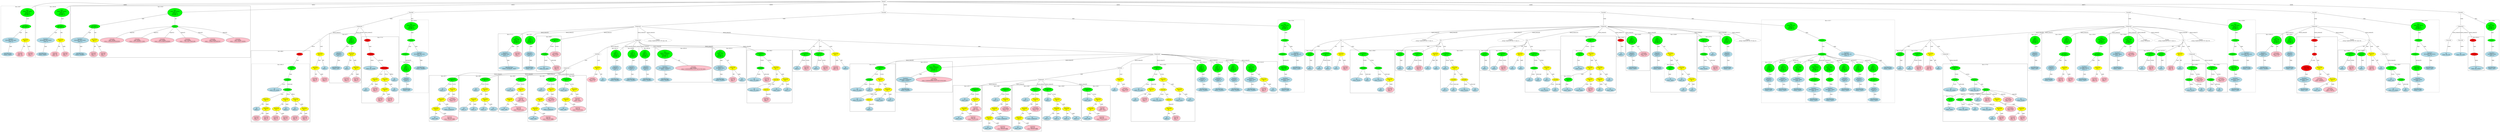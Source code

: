 strict graph "" {
	graph [bb="0,0,28335,1791.8"];
	node [label="\N"];
	subgraph cluster412 {
		graph [bb="16830,538.81,17241,1114.8",
			label="lms.c:152:5",
			lheight=0.21,
			lp="17036,1103.3",
			lwidth=0.90
		];
		414	[fillcolor=lightblue,
			height=0.74639,
			label="ID
name: b",
			pos="16881,710.03",
			style=filled,
			width=1.1982];
		413	[fillcolor=green,
			height=0.5,
			label=ArrayRef,
			pos="16983,867.59",
			style=filled,
			width=1.2277];
		413 -- 414	[label=name,
			lp="16948,783.4",
			pos="16972,849.94 16954,822.35 16918,767.04 16897,735.17"];
		415	[fillcolor=lightblue,
			height=0.74639,
			label="ID
name: i",
			pos="16983,710.03",
			style=filled,
			width=1.1392];
		413 -- 415	[label=subscript,
			lp="17008,783.4",
			pos="16983,849.35 16983,822.14 16983,769.05 16983,737.14"];
		412	[fillcolor=green,
			height=0.74639,
			label="Assignment
op: +=",
			pos="17109,1057",
			style=filled,
			width=1.6106];
		412 -- 413	[label=lvalue,
			lp="17075,972.78",
			pos="17092,1031.1 17066,992.26 17016,918.3 16994,885.26"];
		416	[fillcolor=yellow,
			height=0.74639,
			label="BinaryOp
op: *",
			pos="17109,867.59",
			style=filled,
			width=1.3749];
		412 -- 416	[label=rvalue,
			lp="17126,972.78",
			pos="17109,1029.9 17109,994.22 17109,930.47 17109,894.72"];
		417	[fillcolor=lightblue,
			height=0.74639,
			label="ID
name: e",
			pos="17084,710.03",
			style=filled,
			width=1.1785];
		416 -- 417	[label=left,
			lp="17106,783.4",
			pos="17105,840.55 17100,811.75 17093,765.62 17088,736.89"];
		418	[fillcolor=yellow,
			height=0.5,
			label=ArrayRef,
			pos="17189,710.03",
			style=filled,
			width=1.2277];
		416 -- 418	[label=right,
			lp="17167,783.4",
			pos="17122,841.6 17138,809.65 17166,755.2 17180,727.81"];
		419	[fillcolor=lightblue,
			height=0.74639,
			label="ID
name: history",
			pos="17064,573.68",
			style=filled,
			width=1.8071];
		418 -- 419	[label=name,
			lp="17154,647.05",
			pos="17174,692.82 17152,669.52 17112,626.34 17087,599.14"];
		420	[fillcolor=lightblue,
			height=0.74639,
			label="ID
name: i",
			pos="17188,573.68",
			style=filled,
			width=1.1392];
		418 -- 420	[label=subscript,
			lp="17214,647.05",
			pos="17189,692.01 17189,669 17188,627.72 17188,600.77"];
	}
	subgraph cluster410 {
		graph [bb="16712,832.72,16822,1114.8",
			label="lms.c:151:26",
			lheight=0.21,
			lp="16767,1103.3",
			lwidth=1.00
		];
		411	[fillcolor=lightblue,
			height=0.74639,
			label="ID
name: i",
			pos="16767,867.59",
			style=filled,
			width=1.1392];
		410	[fillcolor=green,
			height=0.74639,
			label="UnaryOp
op: p++",
			pos="16767,1057",
			style=filled,
			width=1.316];
		410 -- 411	[label=expr,
			lp="16780,972.78",
			pos="16767,1029.9 16767,994.22 16767,930.47 16767,894.72"];
	}
	subgraph cluster487 {
		graph [bb="21985,139.95,22962,925.46",
			label="lms.c:174:5",
			lheight=0.21,
			lp="22474,913.96",
			lwidth=0.90
		];
		subgraph cluster511 {
			graph [bb="21993,276.51,22133,495.21",
				label="lms.c:177:41",
				lheight=0.21,
				lp="22063,483.71",
				lwidth=1.00,
				style=dashed
			];
			512	[fillcolor=lightblue,
				height=0.74639,
				label="ID
name: sigma",
				pos="22063,311.38",
				style=filled,
				width=1.7088];
			511	[fillcolor=green,
				height=0.74639,
				label="UnaryOp
op: &",
				pos="22072,437.34",
				style=filled,
				width=1.316];
			511 -- 512	[label=expr,
				lp="22064,374.36",
				pos="22060,411.13 22056,402.11 22053,391.73 22051,381.86 22048,367.42 22051,351.25 22054,338.15"];
		}
		489	[fillcolor=lightblue,
			height=0.74639,
			label="ID
name: lms_output",
			pos="22075,573.68",
			style=filled,
			width=2.2785];
		488	[fillcolor=green,
			height=0.5,
			label=ArrayRef,
			pos="22151,710.03",
			style=filled,
			width=1.2277];
		488 -- 489	[label=name,
			lp="22136,647.05",
			pos="22142,692.29 22128,669.22 22105,627.44 22090,600.39"];
		490	[fillcolor=lightblue,
			height=0.74639,
			label="ID
name: i",
			pos="22216,573.68",
			style=filled,
			width=1.1392];
		488 -- 490	[label=subscript,
			lp="22208,647.05",
			pos="22159,692.29 22170,668.93 22191,626.42 22204,599.41"];
		487	[fillcolor=green,
			height=0.74639,
			label="Assignment
op: =",
			pos="22151,867.59",
			style=filled,
			width=1.6106];
		487 -- 488	[label=lvalue,
			lp="22168,783.4",
			pos="22151,840.55 22151,808.72 22151,755.74 22151,728.45"];
		491	[fillcolor=green,
			height=0.5,
			label=FuncCall,
			pos="22348,710.03",
			style=filled,
			width=1.1916];
		487 -- 491	[label=rvalue,
			lp="22279,783.4",
			pos="22180,843.97 22220,811.78 22294,753.62 22329,726.16"];
		492	[fillcolor=lightblue,
			height=0.74639,
			label="ID
name: lms_calc",
			pos="22348,573.68",
			style=filled,
			width=2.0231];
		491 -- 492	[label=name,
			lp="22364,647.05",
			pos="22348,692.01 22348,669 22348,627.72 22348,600.77"];
		493	[fillcolor=green,
			height=0.5,
			label=ExprList,
			pos="22480,573.68",
			style=filled,
			width=1.1555];
		491 -- 493	[label=args,
			lp="22434,647.05",
			pos="22365,693.45 22382,678.12 22409,653.82 22430,631.55 22443,618.31 22457,602.54 22466,590.97"];
		493 -- 511	[label="exprs[7]",
			lp="22226,510.71",
			pos="22467,556.44 22458,546.33 22445,534.15 22430,528.21 22383,509.22 22253,526.35 22203,518.21 22166,512.24 22154,514.85 22123,495.21 \
22110,486.83 22098,473.95 22089,462.56"];
		494	[fillcolor=green,
			height=0.5,
			label=ArrayRef,
			pos="22185,437.34",
			style=filled,
			width=1.2277];
		493 -- 494	[label="exprs[0]",
			lp="22328,510.71",
			pos="22467,556.17 22457,546.22 22444,534.32 22430,528.21 22379,506.33 22360,529.57 22305,518.21 22274,511.79 22264,512.35 22238,495.21 \
22221,484.48 22207,467.49 22197,454.87"];
		497	[fillcolor=green,
			height=0.5,
			label=ArrayRef,
			pos="22291,437.34",
			style=filled,
			width=1.2277];
		493 -- 497	[label="exprs[1]",
			lp="22405,510.71",
			pos="22466,556.34 22457,546.71 22444,535.1 22430,528.21 22411,518.41 22402,526.18 22382,518.21 22364,510.98 22359,507.66 22344,495.21 \
22329,483.03 22314,466.72 22304,454.68"];
		502	[fillcolor=lightblue,
			height=0.74639,
			label="ID
name: b",
			pos="22396,437.34",
			style=filled,
			width=1.1982];
		493 -- 502	[label="exprs[2]",
			lp="22464,510.71",
			pos="22468,556.32 22460,545.66 22449,531.35 22441,518.21 22430,500.22 22418,479.18 22409,463.21"];
		503	[fillcolor=pink,
			height=1.041,
			label="Constant
type: int
value: 20",
			pos="22505,437.34",
			style=filled,
			width=1.316];
		493 -- 503	[label="exprs[3]",
			lp="22516,510.71",
			pos="22483,555.67 22487,535.4 22493,500.99 22498,474.66"];
		504	[fillcolor=yellow,
			height=0.74639,
			label="BinaryOp
op: /",
			pos="22620,437.34",
			style=filled,
			width=1.3749];
		493 -- 504	[label="exprs[4]",
			lp="22582,510.71",
			pos="22499,557.38 22511,546.69 22529,531.93 22543,518.21 22562,499.79 22583,477.83 22599,461.6"];
		509	[fillcolor=pink,
			height=1.041,
			label="Constant
type: double
value: 0.01",
			pos="22747,437.34",
			style=filled,
			width=1.6499];
		493 -- 509	[label="exprs[5]",
			lp="22686,510.71",
			pos="22514,563.09 22554,550.73 22624,526.99 22678,495.21 22691,487.82 22703,478.18 22714,468.96"];
		510	[fillcolor=lightblue,
			height=0.74639,
			label="ID
name: history",
			pos="22889,437.34",
			style=filled,
			width=1.8071];
		493 -- 510	[label="exprs[6]",
			lp="22813,510.71",
			pos="22520,568.97 22585,561.78 22715,542.31 22815,495.21 22833,486.83 22850,473.67 22864,462.12"];
		495	[fillcolor=lightblue,
			height=0.74639,
			label="ID
name: lms_input",
			pos="22220,311.38",
			style=filled,
			width=2.141];
		494 -- 495	[label=name,
			lp="22220,374.36",
			pos="22190,419.36 22196,398.41 22206,362.57 22213,338.2"];
		496	[fillcolor=lightblue,
			height=0.74639,
			label="ID
name: i",
			pos="22356,311.38",
			style=filled,
			width=1.1392];
		494 -- 496	[label=subscript,
			lp="22302,374.36",
			pos="22203,420.49 22213,411.7 22226,400.79 22238,391.86 22267,370.76 22276,368.96 22306,348.86 22314,343.6 22322,337.71 22330,332.21"];
		498	[fillcolor=lightblue,
			height=0.74639,
			label="ID
name: lms_input",
			pos="22492,311.38",
			style=filled,
			width=2.141];
		497 -- 498	[label=name,
			lp="22400,374.36",
			pos="22308,420.57 22318,411.6 22331,400.48 22344,391.86 22377,369.45 22417,348.26 22447,333.41"];
		499	[fillcolor=yellow,
			height=0.74639,
			label="BinaryOp
op: +",
			pos="22637,311.38",
			style=filled,
			width=1.3749];
		497 -- 499	[label=subscript,
			lp="22544,374.36",
			pos="22306,420.09 22315,410.24 22329,398.36 22344,391.86 22375,378.29 22386,387.5 22419,381.86 22490,369.75 22511,375.58 22578,348.86 \
22588,344.8 22599,339.02 22608,333.25"];
		505	[fillcolor=pink,
			height=1.041,
			label="Constant
type: double
value: 0.02",
			pos="22764,311.38",
			style=filled,
			width=1.6499];
		504 -- 505	[label=left,
			lp="22710,374.36",
			pos="22646,414.18 22669,394.05 22704,364.21 22730,342.04"];
		506	[fillcolor=yellow,
			height=0.74639,
			label="BinaryOp
op: +",
			pos="22891,311.38",
			style=filled,
			width=1.3749];
		504 -- 506	[label=right,
			lp="22796,374.36",
			pos="22645,413.83 22655,405.84 22667,397.45 22679,391.86 22698,383.28 22704,387.08 22724,381.86 22773,369.07 22786,369.56 22832,348.86 \
22842,344.39 22852,338.55 22861,332.87"];
		500	[fillcolor=lightblue,
			height=0.74639,
			label="ID
name: i",
			pos="22564,185.43",
			style=filled,
			width=1.1392];
		499 -- 500	[label=left,
			lp="22614,248.41",
			pos="22622,285.6 22610,263.84 22591,232.37 22578,210.75"];
		501	[fillcolor=pink,
			height=1.041,
			label="Constant
type: int
value: 1",
			pos="22669,185.43",
			style=filled,
			width=1.2767];
		499 -- 501	[label=right,
			lp="22668,248.41",
			pos="22644,284.7 22648,266.69 22655,242.36 22660,222.42"];
		507	[fillcolor=pink,
			height=1.041,
			label="Constant
type: int
value: 20",
			pos="22789,185.43",
			style=filled,
			width=1.316];
		506 -- 507	[label=left,
			lp="22856,248.41",
			pos="22871,286.48 22855,266.79 22832,238.71 22814,217.31"];
		508	[fillcolor=pink,
			height=1.041,
			label="Constant
type: int
value: 1",
			pos="22900,185.43",
			style=filled,
			width=1.2767];
		506 -- 508	[label=right,
			lp="22910,248.41",
			pos="22893,284.4 22894,266.65 22896,242.88 22897,223.19"];
	}
	subgraph cluster532 {
		graph [bb="26494,822.11,26702,1114.8",
			label="lms.c:188:9",
			lheight=0.21,
			lp="26598,1103.3",
			lwidth=0.90
		];
		533	[fillcolor=lightblue,
			height=0.74639,
			label="ID
name: i",
			pos="26543,867.59",
			style=filled,
			width=1.1392];
		532	[fillcolor=green,
			height=0.74639,
			label="Assignment
op: =",
			pos="26636,1057",
			style=filled,
			width=1.6106];
		532 -- 533	[label=lvalue,
			lp="26615,972.78",
			pos="26623,1030.7 26606,994.74 26573,929.2 26555,893.46"];
		534	[fillcolor=pink,
			height=1.041,
			label="Constant
type: int
value: 0",
			pos="26648,867.59",
			style=filled,
			width=1.2767];
		532 -- 534	[label=rvalue,
			lp="26659,972.78",
			pos="26638,1029.9 26640,997.43 26643,941.73 26646,905.03"];
	}
	subgraph cluster404 {
		graph [bb="17441,822.11,17649,1114.8",
			label="lms.c:151:9",
			lheight=0.21,
			lp="17545,1103.3",
			lwidth=0.90
		];
		405	[fillcolor=lightblue,
			height=0.74639,
			label="ID
name: i",
			pos="17490,867.59",
			style=filled,
			width=1.1392];
		404	[fillcolor=green,
			height=0.74639,
			label="Assignment
op: =",
			pos="17508,1057",
			style=filled,
			width=1.6106];
		404 -- 405	[label=lvalue,
			lp="17518,972.78",
			pos="17505,1029.9 17502,994.12 17496,930.11 17492,894.42"];
		406	[fillcolor=pink,
			height=1.041,
			label="Constant
type: int
value: 0",
			pos="17595,867.59",
			style=filled,
			width=1.2767];
		404 -- 406	[label=rvalue,
			lp="17566,972.78",
			pos="17520,1030.3 17535,997.23 17562,939.61 17579,902.83"];
	}
	subgraph cluster526 {
		graph [bb="25727,832.72,26021,1336",
			label="lms.c:185:10",
			lheight=0.21,
			lp="25874,1324.5",
			lwidth=1.00
		];
		528	[fillcolor=lightblue,
			height=0.74639,
			label="IdentifierType
names: ['double']",
			pos="25813,867.59",
			style="filled,dashed",
			width=2.1606];
		527	[fillcolor=lightblue,
			height=1.041,
			label="TypeDecl
declname: sum
quals: []",
			pos="25806,1057",
			style=filled,
			width=1.9642];
		527 -- 528	[label=type,
			lp="25822,972.78",
			pos="25807,1019.4 25809,982.65 25811,926.95 25812,894.53"];
		526	[fillcolor=green,
			height=1.6303,
			label="Decl
name: sum
quals: []
storage: []
funcspec: []",
			pos="25954,1246.3",
			style=filled,
			width=1.591];
		526 -- 527	[label=type,
			lp="25906,1162.2",
			pos="25918,1200 25892,1166.6 25857,1122 25833,1091.8"];
		529	[fillcolor=pink,
			height=1.041,
			label="Constant
type: double
value: 0.0",
			pos="25954,1057",
			style=filled,
			width=1.6499];
		526 -- 529	[label=init,
			lp="25964,1162.2",
			pos="25954,1187.6 25954,1157.3 25954,1121 25954,1094.6"];
	}
	subgraph cluster484 {
		graph [bb="21655,832.72,21765,1114.8",
			label="lms.c:173:27",
			lheight=0.21,
			lp="21710,1103.3",
			lwidth=1.00
		];
		485	[fillcolor=lightblue,
			height=0.74639,
			label="ID
name: i",
			pos="21710,867.59",
			style=filled,
			width=1.1392];
		484	[fillcolor=green,
			height=0.74639,
			label="UnaryOp
op: p++",
			pos="21710,1057",
			style=filled,
			width=1.316];
		484 -- 485	[label=expr,
			lp="21722,972.78",
			pos="21710,1029.9 21710,994.22 21710,930.47 21710,894.72"];
	}
	subgraph cluster357 {
		graph [bb="18355,528.21,18988,1304.2",
			label="lms.c:141:4",
			lheight=0.21,
			lp="18672,1292.7",
			lwidth=0.90
		];
		subgraph cluster370 {
			graph [bb="18363,538.81,18503,767.9",
				label="lms.c:141:47",
				lheight=0.21,
				lp="18433,756.4",
				lwidth=1.00,
				style=dashed
			];
			371	[fillcolor=lightblue,
				height=0.74639,
				label="ID
name: sigma",
				pos="18433,573.68",
				style=filled,
				width=1.7088];
			370	[fillcolor=green,
				height=0.74639,
				label="UnaryOp
op: *",
				pos="18444,710.03",
				style=filled,
				width=1.316];
			370 -- 371	[label=expr,
				lp="18434,647.05",
				pos="18431,683.88 18428,674.86 18424,664.47 18422,654.55 18419,636.55 18421,616.06 18425,600.34"];
		}
		subgraph cluster358 {
			graph [bb="18365,832.72,18505,1114.8",
				label="lms.c:141:4",
				lheight=0.21,
				lp="18435,1103.3",
				lwidth=0.90,
				style=dashed
			];
			359	[fillcolor=lightblue,
				height=0.74639,
				label="ID
name: sigma",
				pos="18435,867.59",
				style=filled,
				width=1.7088];
			358	[fillcolor=green,
				height=0.74639,
				label="UnaryOp
op: *",
				pos="18435,1057",
				style=filled,
				width=1.316];
			358 -- 359	[label=expr,
				lp="18432,972.78",
				pos="18429,1030.2 18425,1015.7 18422,997.08 18420,980.28 18417,950.88 18423,917.3 18428,894.71"];
		}
		357	[fillcolor=green,
			height=0.74639,
			label="Assignment
op: =",
			pos="18435,1246.3",
			style=filled,
			width=1.6106];
		357 -- 358	[label=lvalue,
			lp="18452,1162.2",
			pos="18435,1219.3 18435,1183.6 18435,1119.8 18435,1084.1"];
		360	[fillcolor=yellow,
			height=0.74639,
			label="BinaryOp
op: +",
			pos="18566,1057",
			style=filled,
			width=1.3749];
		357 -- 360	[label=rvalue,
			lp="18521,1162.2",
			pos="18454,1221 18469,1201.2 18491,1172.5 18509,1146.7 18524,1125.5 18540,1100.7 18551,1082.8"];
		361	[fillcolor=yellow,
			height=0.74639,
			label="BinaryOp
op: *",
			pos="18801,867.59",
			style=filled,
			width=1.3749];
		360 -- 361	[label=left,
			lp="18686,972.78",
			pos="18593,1034.1 18639,998 18729,926.33 18774,890.31"];
		366	[fillcolor=yellow,
			height=0.74639,
			label="BinaryOp
op: *",
			pos="18566,867.59",
			style=filled,
			width=1.3749];
		360 -- 366	[label=right,
			lp="18579,972.78",
			pos="18566,1029.9 18566,994.22 18566,930.47 18566,894.72"];
		362	[fillcolor=yellow,
			height=0.74639,
			label="BinaryOp
op: *",
			pos="18801,710.03",
			style=filled,
			width=1.3749];
		361 -- 362	[label=left,
			lp="18810,783.4",
			pos="18801,840.55 18801,811.84 18801,765.9 18801,737.15"];
		365	[fillcolor=lightblue,
			height=0.74639,
			label="ID
name: x",
			pos="18912,710.03",
			style=filled,
			width=1.1982];
		361 -- 365	[label=right,
			lp="18877,783.4",
			pos="18818,842.28 18839,812.97 18874,764.03 18895,734.91"];
		366 -- 370	[label=right,
			lp="18518,783.4",
			pos="18547,842.62 18524,813.31 18486,763.98 18463,734.77"];
		367	[fillcolor=yellow,
			height=0.74639,
			label="BinaryOp
op: -",
			pos="18571,710.03",
			style=filled,
			width=1.3749];
		366 -- 367	[label=left,
			lp="18578,783.4",
			pos="18567,840.55 18568,811.84 18569,765.9 18570,737.15"];
		363	[fillcolor=lightblue,
			height=0.74639,
			label="ID
name: alpha",
			pos="18921,573.68",
			style=filled,
			width=1.6303];
		362 -- 363	[label=left,
			lp="18870,647.05",
			pos="18822,685.63 18844,661.27 18878,623.31 18900,598.72"];
		364	[fillcolor=lightblue,
			height=0.74639,
			label="ID
name: x",
			pos="18801,573.68",
			style=filled,
			width=1.1982];
		362 -- 364	[label=right,
			lp="18814,647.05",
			pos="18801,683.13 18801,659.49 18801,624.72 18801,600.97"];
		368	[fillcolor=pink,
			height=1.041,
			label="Constant
type: int
value: 1",
			pos="18694,573.68",
			style=filled,
			width=1.2767];
		367 -- 368	[label=left,
			lp="18642,647.05",
			pos="18592,685.63 18613,663.08 18644,628.86 18667,604.4"];
		369	[fillcolor=lightblue,
			height=0.74639,
			label="ID
name: alpha",
			pos="18571,573.68",
			style=filled,
			width=1.6303];
		367 -- 369	[label=right,
			lp="18584,647.05",
			pos="18571,683.13 18571,659.49 18571,624.72 18571,600.97"];
	}
	subgraph cluster523 {
		graph [bb="25571,832.72,25719,1336",
			label="lms.c:184:7",
			lheight=0.21,
			lp="25645,1324.5",
			lwidth=0.90,
			style=dashed
		];
		525	[fillcolor=lightblue,
			height=0.74639,
			label="IdentifierType
names: ['int']",
			pos="25645,867.59",
			style="filled,dashed",
			width=1.8463];
		524	[fillcolor=lightblue,
			height=1.041,
			label="TypeDecl
declname: i
quals: []",
			pos="25648,1057",
			style="filled,dashed",
			width=1.5713];
		524 -- 525	[label=type,
			lp="25659,972.78",
			pos="25647,1019.4 25647,982.65 25646,926.95 25645,894.53"];
		523	[fillcolor=green,
			height=1.6303,
			label="Decl
name: i
quals: []
storage: []
funcspec: []",
			pos="25650,1246.3",
			style="filled,dashed",
			width=1.591];
		523 -- 524	[label=type,
			lp="25662,1162.2",
			pos="25649,1187.6 25649,1157.3 25649,1121 25648,1094.6"];
	}
	subgraph cluster421 {
		graph [bb="19533,1022.1,19635,1295.3",
			label="lms.c:154:3",
			lheight=0.21,
			lp="19584,1283.8",
			lwidth=0.90
		];
		422	[fillcolor=lightblue,
			height=0.74639,
			label="ID
name: y",
			pos="19584,1057",
			style=filled,
			width=1.1982];
		421	[fillcolor=red,
			height=0.5,
			label=Return,
			pos="19578,1246.3",
			style=filled,
			width=0.95686];
		421 -- 422	[label=expr,
			lp="19594,1162.2",
			pos="19579,1228.1 19580,1195.1 19582,1123 19583,1084.1"];
	}
	subgraph cluster353 {
		graph [bb="18077,832.72,18347,1336",
			label="lms.c:140:9",
			lheight=0.21,
			lp="18212,1324.5",
			lwidth=0.90
		];
		355	[fillcolor=lightblue,
			height=0.74639,
			label="IdentifierType
names: ['float']",
			pos="18154,867.59",
			style="filled,dashed",
			width=1.9053];
		354	[fillcolor=lightblue,
			height=1.041,
			label="TypeDecl
declname: y
quals: []",
			pos="18144,1057",
			style=filled,
			width=1.6303];
		354 -- 355	[label=type,
			lp="18161,972.78",
			pos="18146,1019.4 18148,982.65 18151,926.95 18153,894.53"];
		353	[fillcolor=green,
			height=1.6303,
			label="Decl
name: y
quals: []
storage: []
funcspec: []",
			pos="18144,1246.3",
			style=filled,
			width=1.591];
		353 -- 354	[label=type,
			lp="18156,1162.2",
			pos="18144,1187.6 18144,1157.3 18144,1121 18144,1094.6"];
		356	[fillcolor=pink,
			height=1.041,
			label="Constant
type: double
value: 0.0",
			pos="18280,1057",
			style=filled,
			width=1.6499];
		353 -- 356	[label=init,
			lp="18218,1162.2",
			pos="18178,1198.5 18202,1165.2 18234,1121.1 18256,1091.2"];
	}
	subgraph cluster514 {
		graph [bb="27328,538.81,27649,1525.4",
			label="lms.c:182:5",
			lheight=0.21,
			lp="27488,1513.9",
			lwidth=0.90,
			style=dashed
		];
		519	[fillcolor=lightblue,
			height=0.74639,
			label="IdentifierType
names: ['void']",
			pos="27411,573.68",
			style="filled,dashed",
			width=1.9053];
		518	[fillcolor=lightblue,
			height=1.041,
			label="TypeDecl
declname: None
quals: []",
			pos="27411,710.03",
			style="filled,dashed",
			width=2.082];
		518 -- 519	[label=type,
			lp="27423,647.05",
			pos="27411,672.32 27411,649.63 27411,621.07 27411,600.71"];
		517	[fillcolor=green,
			height=1.041,
			label="Typename
name: None
quals: []",
			pos="27399,867.59",
			style="filled,dashed",
			width=1.6303];
		517 -- 518	[label=type,
			lp="27418,783.4",
			pos="27402,830.12 27404,805.24 27406,772.43 27408,747.54"];
		516	[fillcolor=green,
			height=0.5,
			label=ParamList,
			pos="27383,1057",
			style="filled,dashed",
			width=1.3179];
		516 -- 517	[label="params[0]",
			lp="27419,972.78",
			pos="27384,1038.7 27387,1008.5 27392,945.63 27396,905.36"];
		515	[fillcolor=green,
			height=0.5,
			label=FuncDecl,
			pos="27416,1246.3",
			style="filled,dashed",
			width=1.2457];
		515 -- 516	[label=args,
			lp="27414,1162.2",
			pos="27413,1228.1 27407,1192.3 27392,1110.5 27386,1074.9"];
		520	[fillcolor=lightblue,
			height=1.041,
			label="TypeDecl
declname: lms_return
quals: []",
			pos="27545,1057",
			style="filled,dashed",
			width=2.6713];
		515 -- 520	[label=type,
			lp="27489,1162.2",
			pos="27427,1228.7 27448,1198.4 27493,1133.7 27521,1093.2"];
		521	[fillcolor=lightblue,
			height=0.74639,
			label="IdentifierType
names: ['int']",
			pos="27545,867.59",
			style="filled,dashed",
			width=1.8463];
		520 -- 521	[label=type,
			lp="27557,972.78",
			pos="27545,1019.4 27545,982.65 27545,926.95 27545,894.53"];
		514	[fillcolor=green,
			height=1.6303,
			label="Decl
name: lms_return
quals: []
storage: []
funcspec: []",
			pos="27416,1435.7",
			style="filled,dashed",
			width=2.2195];
		514 -- 515	[label=type,
			lp="27428,1351.5",
			pos="27416,1377 27416,1338.3 27416,1289.9 27416,1264.6"];
	}
	subgraph cluster391 {
		graph [bb="18996,538.81,19525,1336",
			label="lms.c:148:9",
			lheight=0.21,
			lp="19260,1324.5",
			lwidth=0.90
		];
		subgraph cluster400 {
			graph [bb="19150,675.16,19290,925.46",
				label="lms.c:148:33",
				lheight=0.21,
				lp="19220,913.96",
				lwidth=1.00,
				style=dashed
			];
			401	[fillcolor=lightblue,
				height=0.74639,
				label="ID
name: sigma",
				pos="19220,710.03",
				style=filled,
				width=1.7088];
			400	[fillcolor=green,
				height=0.74639,
				label="UnaryOp
op: *",
				pos="19220,867.59",
				style=filled,
				width=1.316];
			400 -- 401	[label=expr,
				lp="19218,783.4",
				pos="19212,840.89 19207,822.78 19202,797.94 19205,775.9 19206,762.92 19210,748.76 19213,736.99"];
		}
		393	[fillcolor=lightblue,
			height=0.74639,
			label="IdentifierType
names: ['float']",
			pos="19073,867.59",
			style="filled,dashed",
			width=1.9053];
		392	[fillcolor=lightblue,
			height=1.041,
			label="TypeDecl
declname: e
quals: []",
			pos="19073,1057",
			style=filled,
			width=1.6303];
		392 -- 393	[label=type,
			lp="19085,972.78",
			pos="19073,1019.4 19073,982.65 19073,926.95 19073,894.53"];
		391	[fillcolor=green,
			height=1.6303,
			label="Decl
name: e
quals: []
storage: []
funcspec: []",
			pos="19073,1246.3",
			style=filled,
			width=1.591];
		391 -- 392	[label=type,
			lp="19085,1162.2",
			pos="19073,1187.6 19073,1157.3 19073,1121 19073,1094.6"];
		394	[fillcolor=yellow,
			height=0.74639,
			label="BinaryOp
op: /",
			pos="19220,1057",
			style=filled,
			width=1.3749];
		391 -- 394	[label=init,
			lp="19152,1162.2",
			pos="19109,1200 19138,1162.8 19178,1111.7 19201,1082"];
		394 -- 400	[label=right,
			lp="19233,972.78",
			pos="19220,1029.9 19220,994.22 19220,930.47 19220,894.72"];
		395	[fillcolor=yellow,
			height=0.74639,
			label="BinaryOp
op: *",
			pos="19350,867.59",
			style=filled,
			width=1.3749];
		394 -- 395	[label=left,
			lp="19298,972.78",
			pos="19239,1032 19254,1012.3 19276,983.38 19294,957.28 19309,936.14 19324,911.38 19335,893.4"];
		396	[fillcolor=lightblue,
			height=0.74639,
			label="ID
name: mu",
			pos="19350,710.03",
			style=filled,
			width=1.4142];
		395 -- 396	[label=left,
			lp="19360,783.4",
			pos="19350,840.55 19350,811.84 19350,765.9 19350,737.15"];
		397	[fillcolor=yellow,
			height=0.74639,
			label="BinaryOp
op: -",
			pos="19468,710.03",
			style=filled,
			width=1.3749];
		395 -- 397	[label=right,
			lp="19430,783.4",
			pos="19368,842.28 19391,813.06 19428,764.31 19450,735.17"];
		398	[fillcolor=lightblue,
			height=0.74639,
			label="ID
name: d",
			pos="19368,573.68",
			style=filled,
			width=1.1982];
		397 -- 398	[label=left,
			lp="19436,647.05",
			pos="19450,684.7 19432,660.2 19404,622.65 19386,598.38"];
		399	[fillcolor=lightblue,
			height=0.74639,
			label="ID
name: y",
			pos="19472,573.68",
			style=filled,
			width=1.1982];
		397 -- 399	[label=right,
			lp="19483,647.05",
			pos="19469,683.13 19469,659.49 19471,624.72 19471,600.97"];
	}
	subgraph cluster348 {
		graph [bb="17813,822.11,18069,1304.2",
			label="lms.c:137:3",
			lheight=0.21,
			lp="17941,1292.7",
			lwidth=0.90
		];
		350	[fillcolor=lightblue,
			height=0.74639,
			label="ID
name: history",
			pos="17886,867.59",
			style=filled,
			width=1.8071];
		349	[fillcolor=green,
			height=0.5,
			label=ArrayRef,
			pos="17886,1057",
			style=filled,
			width=1.2277];
		349 -- 350	[label=name,
			lp="17902,972.78",
			pos="17886,1038.7 17886,1005.7 17886,933.64 17886,894.74"];
		351	[fillcolor=pink,
			height=1.041,
			label="Constant
type: int
value: 0",
			pos="18015,867.59",
			style=filled,
			width=1.2767];
		349 -- 351	[label=subscript,
			lp="17980,972.78",
			pos="17899,1039.5 17914,1020.2 17940,986.99 17960,957.28 17972,939.33 17985,918.72 17995,901.89"];
		348	[fillcolor=green,
			height=0.74639,
			label="Assignment
op: =",
			pos="17886,1246.3",
			style=filled,
			width=1.6106];
		348 -- 349	[label=lvalue,
			lp="17903,1162.2",
			pos="17886,1219.3 17886,1180.4 17886,1108.1 17886,1075.2"];
		352	[fillcolor=lightblue,
			height=0.74639,
			label="ID
name: x",
			pos="17991,1057",
			style=filled,
			width=1.1982];
		348 -- 352	[label=rvalue,
			lp="17953,1162.2",
			pos="17900,1220.1 17920,1184 17957,1118.2 17977,1082.5"];
	}
	subgraph cluster326 {
		graph [bb="17657,832.72,17805,1336",
			label="lms.c:131:7",
			lheight=0.21,
			lp="17731,1324.5",
			lwidth=0.90,
			style=dashed
		];
		328	[fillcolor=lightblue,
			height=0.74639,
			label="IdentifierType
names: ['int']",
			pos="17731,867.59",
			style="filled,dashed",
			width=1.8463];
		327	[fillcolor=lightblue,
			height=1.041,
			label="TypeDecl
declname: i
quals: []",
			pos="17734,1057",
			style="filled,dashed",
			width=1.5713];
		327 -- 328	[label=type,
			lp="17745,972.78",
			pos="17733,1019.4 17733,982.65 17732,926.95 17731,894.53"];
		326	[fillcolor=green,
			height=1.6303,
			label="Decl
name: i
quals: []
storage: []
funcspec: []",
			pos="17736,1246.3",
			style="filled,dashed",
			width=1.591];
		326 -- 327	[label=type,
			lp="17748,1162.2",
			pos="17735,1187.6 17735,1157.3 17735,1121 17734,1094.6"];
	}
	subgraph cluster478 {
		graph [bb="21439,822.11,21647,1114.8",
			label="lms.c:173:9",
			lheight=0.21,
			lp="21543,1103.3",
			lwidth=0.90
		];
		479	[fillcolor=lightblue,
			height=0.74639,
			label="ID
name: i",
			pos="21488,867.59",
			style=filled,
			width=1.1392];
		478	[fillcolor=green,
			height=0.74639,
			label="Assignment
op: =",
			pos="21581,1057",
			style=filled,
			width=1.6106];
		478 -- 479	[label=lvalue,
			lp="21560,972.78",
			pos="21568,1030.7 21551,994.74 21518,929.2 21500,893.46"];
		480	[fillcolor=pink,
			height=1.041,
			label="Constant
type: int
value: 0",
			pos="21593,867.59",
			style=filled,
			width=1.2767];
		478 -- 480	[label=rvalue,
			lp="21604,972.78",
			pos="21583,1029.9 21585,997.43 21588,941.73 21591,905.03"];
	}
	subgraph cluster382 {
		graph [bb="15846,538.81,16296,1114.8",
			label="lms.c:145:5",
			lheight=0.21,
			lp="16071,1103.3",
			lwidth=0.90
		];
		383	[fillcolor=lightblue,
			height=0.74639,
			label="ID
name: y",
			pos="16054,867.59",
			style=filled,
			width=1.1982];
		382	[fillcolor=green,
			height=0.74639,
			label="Assignment
op: +=",
			pos="16165,1057",
			style=filled,
			width=1.6106];
		382 -- 383	[label=lvalue,
			lp="16137,972.78",
			pos="16150,1030.7 16129,994.64 16090,928.84 16069,893.16"];
		384	[fillcolor=yellow,
			height=0.74639,
			label="BinaryOp
op: *",
			pos="16165,867.59",
			style=filled,
			width=1.3749];
		382 -- 384	[label=rvalue,
			lp="16182,972.78",
			pos="16165,1029.9 16165,994.22 16165,930.47 16165,894.72"];
		385	[fillcolor=yellow,
			height=0.5,
			label=ArrayRef,
			pos="15999,710.03",
			style=filled,
			width=1.2277];
		384 -- 385	[label=left,
			lp="16096,783.4",
			pos="16142,843.67 16131,833.01 16118,820.22 16106,808.9 16075,779.49 16038,745.98 16017,726.79"];
		388	[fillcolor=yellow,
			height=0.5,
			label=ArrayRef,
			pos="16165,710.03",
			style=filled,
			width=1.2277];
		384 -- 388	[label=right,
			lp="16178,783.4",
			pos="16165,840.55 16165,808.72 16165,755.74 16165,728.45"];
		386	[fillcolor=lightblue,
			height=0.74639,
			label="ID
name: b",
			pos="15897,573.68",
			style=filled,
			width=1.1982];
		385 -- 386	[label=name,
			lp="15974,647.05",
			pos="15986,692.56 15969,669.01 15936,625.61 15915,598.55"];
		387	[fillcolor=lightblue,
			height=0.74639,
			label="ID
name: i",
			pos="15999,573.68",
			style=filled,
			width=1.1392];
		385 -- 387	[label=subscript,
			lp="16024,647.05",
			pos="15999,692.01 15999,669 15999,627.72 15999,600.77"];
		389	[fillcolor=lightblue,
			height=0.74639,
			label="ID
name: history",
			pos="16123,573.68",
			style=filled,
			width=1.8071];
		388 -- 389	[label=name,
			lp="16164,647.05",
			pos="16160,692.01 16152,669 16140,627.72 16131,600.77"];
		390	[fillcolor=lightblue,
			height=0.74639,
			label="ID
name: i",
			pos="16247,573.68",
			style=filled,
			width=1.1392];
		388 -- 390	[label=subscript,
			lp="16230,647.05",
			pos="16175,692.29 16190,668.79 16216,625.9 16232,598.92"];
	}
	subgraph cluster339 {
		graph [bb="14801,528.21,15312,1114.8",
			label="lms.c:136:5",
			lheight=0.21,
			lp="15056,1103.3",
			lwidth=0.90
		];
		341	[fillcolor=lightblue,
			height=0.74639,
			label="ID
name: history",
			pos="14874,710.03",
			style=filled,
			width=1.8071];
		340	[fillcolor=green,
			height=0.5,
			label=ArrayRef,
			pos="14998,867.59",
			style=filled,
			width=1.2277];
		340 -- 341	[label=name,
			lp="14952,783.4",
			pos="14985,850.24 14963,822.93 14919,767.91 14894,735.82"];
		342	[fillcolor=lightblue,
			height=0.74639,
			label="ID
name: i",
			pos="14998,710.03",
			style=filled,
			width=1.1392];
		340 -- 342	[label=subscript,
			lp="15022,783.4",
			pos="14998,849.35 14998,822.14 14998,769.05 14998,737.14"];
		339	[fillcolor=green,
			height=0.74639,
			label="Assignment
op: =",
			pos="15169,1057",
			style=filled,
			width=1.6106];
		339 -- 340	[label=lvalue,
			lp="15116,972.78",
			pos="15147,1031.9 15112,993.11 15043,917.99 15013,884.91"];
		343	[fillcolor=green,
			height=0.5,
			label=ArrayRef,
			pos="15169,867.59",
			style=filled,
			width=1.2277];
		339 -- 343	[label=rvalue,
			lp="15186,972.78",
			pos="15169,1029.9 15169,991 15169,918.74 15169,885.78"];
		344	[fillcolor=lightblue,
			height=0.74639,
			label="ID
name: history",
			pos="15122,710.03",
			style=filled,
			width=1.8071];
		343 -- 344	[label=name,
			lp="15162,783.4",
			pos="15164,849.65 15156,822.48 15140,768.99 15130,736.98"];
		345	[fillcolor=yellow,
			height=0.74639,
			label="BinaryOp
op: -",
			pos="15255,710.03",
			style=filled,
			width=1.3749];
		343 -- 345	[label=subscript,
			lp="15242,783.4",
			pos="15178,849.94 15193,822.59 15224,767.98 15241,735.99"];
		346	[fillcolor=lightblue,
			height=0.74639,
			label="ID
name: i",
			pos="15152,573.68",
			style=filled,
			width=1.1392];
		345 -- 346	[label=left,
			lp="15222,647.05",
			pos="15237,685.01 15218,660.41 15189,622.41 15170,598.04"];
		347	[fillcolor=pink,
			height=1.041,
			label="Constant
type: int
value: 1",
			pos="15257,573.68",
			style=filled,
			width=1.2767];
		345 -- 347	[label=right,
			lp="15269,647.05",
			pos="15255,683.13 15256,662.69 15256,633.94 15256,611.17"];
	}
	subgraph cluster144 {
		graph [bb="5593,265.91,5909,767.9",
			label="lms.c:88:7",
			lheight=0.21,
			lp="5751,756.4",
			lwidth=0.81
		];
		145	[fillcolor=lightblue,
			height=0.74639,
			label="ID
name: seed",
			pos="5716,573.68",
			style=filled,
			width=1.5321];
		144	[fillcolor=green,
			height=0.74639,
			label="Assignment
op: =",
			pos="5839,710.03",
			style=filled,
			width=1.6106];
		144 -- 145	[label=lvalue,
			lp="5806,647.05",
			pos="5817,685.01 5794.6,660.56 5760.1,622.87 5737.8,598.49"];
		146	[fillcolor=yellow,
			height=0.74639,
			label="BinaryOp
op: +",
			pos="5839,573.68",
			style=filled,
			width=1.3749];
		144 -- 146	[label=rvalue,
			lp="5856,647.05",
			pos="5839,683.13 5839,659.49 5839,624.72 5839,600.97"];
		147	[fillcolor=yellow,
			height=0.74639,
			label="BinaryOp
op: *",
			pos="5710,437.34",
			style=filled,
			width=1.3749];
		146 -- 147	[label=left,
			lp="5796.5,510.71",
			pos="5816.8,549.59 5793.2,524.98 5756,486.24 5732.3,461.58"];
		150	[fillcolor=pink,
			height=1.041,
			label="Constant
type: int
value: 12345",
			pos="5839,437.34",
			style=filled,
			width=1.7088];
		146 -- 150	[label=right,
			lp="5852,510.71",
			pos="5839,546.78 5839,526.35 5839,497.59 5839,474.83"];
		148	[fillcolor=lightblue,
			height=0.74639,
			label="ID
name: seed",
			pos="5656,311.38",
			style=filled,
			width=1.5321];
		147 -- 148	[label=left,
			lp="5696.5,374.36",
			pos="5698.9,410.95 5689.6,389.56 5676.4,359.11 5667,337.73"];
		149	[fillcolor=pink,
			height=1.041,
			label="Constant
type: int
value: 1103515245",
			pos="5815,311.38",
			style=filled,
			width=2.3767];
		147 -- 149	[label=right,
			lp="5782,374.36",
			pos="5730,412.73 5745.8,394.05 5768.1,367.69 5785.9,346.68"];
	}
	subgraph cluster2 {
		graph [bb="8,1011.5,394,1714.8",
			label="lms.c:48:7",
			lheight=0.21,
			lp="201,1703.3",
			lwidth=0.81,
			style=dashed
		];
		5	[fillcolor=lightblue,
			height=0.74639,
			label="IdentifierType
names: ['float']",
			pos="85,1057",
			style="filled,dashed",
			width=1.9053];
		4	[fillcolor=lightblue,
			height=1.041,
			label="TypeDecl
declname: lms_input
quals: []",
			pos="119,1246.3",
			style="filled,dashed",
			width=2.5731];
		4 -- 5	[label=type,
			lp="118,1162.2",
			pos="112.36,1208.8 105.7,1172 95.59,1116.3 89.706,1083.9"];
		3	[fillcolor=green,
			height=0.74639,
			label="ArrayDecl
dim_quals: []",
			pos="284,1435.7",
			style="filled,dashed",
			width=1.7678];
		3 -- 4	[label=type,
			lp="229,1351.5",
			pos="262.43,1410.2 233.6,1377.5 182.35,1319.3 149.56,1282.1"];
		6	[fillcolor=yellow,
			height=0.74639,
			label="BinaryOp
op: +",
			pos="284,1246.3",
			style="filled,dashed",
			width=1.3749];
		3 -- 6	[label=dim,
			lp="295,1351.5",
			pos="284,1408.7 284,1373 284,1309.2 284,1273.5"];
		7	[fillcolor=pink,
			height=1.041,
			label="Constant
type: int
value: 201",
			pos="224,1057",
			style="filled,dashed",
			width=1.4535];
		6 -- 7	[label=left,
			lp="269.5,1162.2",
			pos="275.78,1219.7 265.32,1187 247.19,1130.4 235.39,1093.6"];
		8	[fillcolor=pink,
			height=1.041,
			label="Constant
type: int
value: 1",
			pos="340,1057",
			style="filled,dashed",
			width=1.2767];
		6 -- 8	[label=right,
			lp="324,1162.2",
			pos="291.67,1219.7 301.43,1187 318.36,1130.4 329.37,1093.6"];
		2	[fillcolor=green,
			height=1.6303,
			label="Decl
name: lms_input
quals: []
storage: []
funcspec: []",
			pos="306,1625.1",
			style="filled,dashed",
			width=2.141];
		2 -- 3	[label=type,
			lp="309,1540.9",
			pos="299.25,1566.6 295.18,1532 290.2,1489.5 287.06,1462.8"];
	}
	subgraph cluster151 {
		graph [bb="5917,139.95,6247,767.9",
			label="lms.c:89:7",
			lheight=0.21,
			lp="6082,756.4",
			lwidth=0.81
		];
		152	[fillcolor=lightblue,
			height=0.74639,
			label="ID
name: v2",
			pos="6064,573.68",
			style=filled,
			width=1.3356];
		151	[fillcolor=green,
			height=0.74639,
			label="Assignment
op: =",
			pos="6180,710.03",
			style=filled,
			width=1.6106];
		151 -- 152	[label=lvalue,
			lp="6150,647.05",
			pos="6159,684.7 6137.8,660.2 6105.4,622.65 6084.5,598.38"];
		153	[fillcolor=yellow,
			height=0.74639,
			label="BinaryOp
op: -",
			pos="6180,573.68",
			style=filled,
			width=1.3749];
		151 -- 153	[label=rvalue,
			lp="6197,647.05",
			pos="6180,683.13 6180,659.49 6180,624.72 6180,600.97"];
		154	[fillcolor=yellow,
			height=0.74639,
			label="BinaryOp
op: *",
			pos="6053,437.34",
			style=filled,
			width=1.3749];
		153 -- 154	[label=left,
			lp="6137.5,510.71",
			pos="6157.9,549.28 6134.6,524.62 6098.1,486.03 6074.9,461.47"];
		159	[fillcolor=pink,
			height=1.041,
			label="Constant
type: double
value: 1.0",
			pos="6180,437.34",
			style=filled,
			width=1.6499];
		153 -- 159	[label=right,
			lp="6193,510.71",
			pos="6180,546.78 6180,526.35 6180,497.59 6180,474.83"];
		155	[fillcolor=yellow,
			height=0.74639,
			label="BinaryOp
op: &",
			pos="5999,311.38",
			style=filled,
			width=1.3749];
		154 -- 155	[label=left,
			lp="6039.5,374.36",
			pos="6041.9,410.95 6032.6,389.56 6019.4,359.11 6010,337.73"];
		158	[fillcolor=lightblue,
			height=0.74639,
			label="ID
name: scaleFactor",
			pos="6149,311.38",
			style=filled,
			width=2.2785];
		154 -- 158	[label=right,
			lp="6120,374.36",
			pos="6071.7,412.14 6088.3,390.72 6112.5,359.57 6129.3,337.79"];
		156	[fillcolor=lightblue,
			height=0.74639,
			label="ID
name: seed",
			pos="5980,185.43",
			style=filled,
			width=1.5321];
		155 -- 156	[label=left,
			lp="6000.5,248.41",
			pos="5995,284.4 5991.8,263.24 5987.2,233.53 5984,212.38"];
		157	[fillcolor=pink,
			height=1.041,
			label="Constant
type: int
value: 0x00007fffffff",
			pos="6146,185.43",
			style=filled,
			width=2.5927];
		155 -- 157	[label=right,
			lp="6095,248.41",
			pos="6025.3,288.22 6047.9,269.14 6080.9,241.33 6106.7,219.6"];
	}
	subgraph cluster380 {
		graph [bb="15728,832.72,15838,1114.8",
			label="lms.c:144:26",
			lheight=0.21,
			lp="15783,1103.3",
			lwidth=1.00
		];
		381	[fillcolor=lightblue,
			height=0.74639,
			label="ID
name: i",
			pos="15783,867.59",
			style=filled,
			width=1.1392];
		380	[fillcolor=green,
			height=0.74639,
			label="UnaryOp
op: p++",
			pos="15783,1057",
			style=filled,
			width=1.316];
		380 -- 381	[label=expr,
			lp="15796,972.78",
			pos="15783,1029.9 15783,994.22 15783,930.47 15783,894.72"];
	}
	subgraph cluster337 {
		graph [bb="14683,832.72,14793,1114.8",
			label="lms.c:135:26",
			lheight=0.21,
			lp="14738,1103.3",
			lwidth=1.00
		];
		338	[fillcolor=lightblue,
			height=0.74639,
			label="ID
name: i",
			pos="14738,867.59",
			style=filled,
			width=1.1392];
		337	[fillcolor=green,
			height=0.74639,
			label="UnaryOp
op: p--",
			pos="14738,1057",
			style=filled,
			width=1.316];
		337 -- 338	[label=expr,
			lp="14750,972.78",
			pos="14738,1029.9 14738,994.22 14738,930.47 14738,894.72"];
	}
	subgraph cluster331 {
		graph [bb="15522,832.72,15720,1114.8",
			label="lms.c:135:9",
			lheight=0.21,
			lp="15621,1103.3",
			lwidth=0.90
		];
		332	[fillcolor=lightblue,
			height=0.74639,
			label="ID
name: i",
			pos="15571,867.59",
			style=filled,
			width=1.1392];
		331	[fillcolor=green,
			height=0.74639,
			label="Assignment
op: =",
			pos="15588,1057",
			style=filled,
			width=1.6106];
		331 -- 332	[label=lvalue,
			lp="15599,972.78",
			pos="15586,1029.9 15582,994.12 15577,930.11 15573,894.42"];
		333	[fillcolor=lightblue,
			height=0.74639,
			label="ID
name: l",
			pos="15671,867.59",
			style=filled,
			width=1.1392];
		331 -- 333	[label=rvalue,
			lp="15645,972.78",
			pos="15599,1030.3 15615,994.33 15644,929.3 15660,893.64"];
	}
	subgraph cluster374 {
		graph [bb="16496,822.11,16704,1114.8",
			label="lms.c:144:9",
			lheight=0.21,
			lp="16600,1103.3",
			lwidth=0.90
		];
		375	[fillcolor=lightblue,
			height=0.74639,
			label="ID
name: i",
			pos="16545,867.59",
			style=filled,
			width=1.1392];
		374	[fillcolor=green,
			height=0.74639,
			label="Assignment
op: =",
			pos="16563,1057",
			style=filled,
			width=1.6106];
		374 -- 375	[label=lvalue,
			lp="16573,972.78",
			pos="16560,1029.9 16557,994.12 16551,930.11 16547,894.42"];
		376	[fillcolor=pink,
			height=1.041,
			label="Constant
type: int
value: 0",
			pos="16650,867.59",
			style=filled,
			width=1.2767];
		374 -- 376	[label=rvalue,
			lp="16621,972.78",
			pos="16575,1030.3 16590,997.23 16617,939.61 16634,902.83"];
	}
	subgraph cluster538 {
		graph [bb="26710,832.72,26820,1114.8",
			label="lms.c:188:27",
			lheight=0.21,
			lp="26765,1103.3",
			lwidth=1.00
		];
		539	[fillcolor=lightblue,
			height=0.74639,
			label="ID
name: i",
			pos="26765,867.59",
			style=filled,
			width=1.1392];
		538	[fillcolor=green,
			height=0.74639,
			label="UnaryOp
op: p++",
			pos="26765,1057",
			style=filled,
			width=1.316];
		538 -- 539	[label=expr,
			lp="26778,972.78",
			pos="26765,1029.9 26765,994.22 26765,930.47 26765,894.72"];
	}
	subgraph cluster541 {
		graph [bb="27040,538.81,27320,925.46",
			label="lms.c:189:7",
			lheight=0.21,
			lp="27180,913.96",
			lwidth=0.90
		];
		542	[fillcolor=lightblue,
			height=0.74639,
			label="ID
name: sum",
			pos="27105,710.03",
			style=filled,
			width=1.5124];
		541	[fillcolor=green,
			height=0.74639,
			label="Assignment
op: +=",
			pos="27108,867.59",
			style=filled,
			width=1.6106];
		541 -- 542	[label=lvalue,
			lp="27124,783.4",
			pos="27107,840.55 27107,811.84 27106,765.9 27106,737.15"];
		543	[fillcolor=green,
			height=0.5,
			label=ArrayRef,
			pos="27222,710.03",
			style=filled,
			width=1.2277];
		541 -- 543	[label=rvalue,
			lp="27189,783.4",
			pos="27126,841.94 27150,809.9 27190,754.82 27210,727.45"];
		544	[fillcolor=lightblue,
			height=0.74639,
			label="ID
name: lms_output",
			pos="27130,573.68",
			style=filled,
			width=2.2785];
		543 -- 544	[label=name,
			lp="27200,647.05",
			pos="27211,692.56 27195,669.43 27166,627.15 27147,600.01"];
		545	[fillcolor=lightblue,
			height=0.74639,
			label="ID
name: i",
			pos="27271,573.68",
			style=filled,
			width=1.1392];
		543 -- 545	[label=subscript,
			lp="27272,647.05",
			pos="27228,692.01 27237,668.86 27252,627.22 27262,600.28"];
	}
	subgraph cluster546 {
		graph [bb="26029,528.21,26486,1295.3",
			label="lms.c:192:3",
			lheight=0.21,
			lp="26258,1283.8",
			lwidth=0.90
		];
		550	[fillcolor=lightblue,
			height=0.74639,
			label="IdentifierType
names: ['int']",
			pos="26112,573.68",
			style="filled,dashed",
			width=1.8463];
		549	[fillcolor=lightblue,
			height=1.041,
			label="TypeDecl
declname: None
quals: []",
			pos="26112,710.03",
			style=filled,
			width=2.082];
		549 -- 550	[label=type,
			lp="26124,647.05",
			pos="26112,672.32 26112,649.63 26112,621.07 26112,600.71"];
		548	[fillcolor=red,
			height=1.041,
			label="Typename
name: None
quals: []",
			pos="26135,867.59",
			style=filled,
			width=1.6303];
		548 -- 549	[label=type,
			lp="26136,783.4",
			pos="26130,830.12 26126,805.24 26121,772.43 26117,747.54"];
		547	[fillcolor=red,
			height=0.5,
			label=Cast,
			pos="26225,1057",
			style=filled,
			width=0.75];
		547 -- 548	[label=to_type,
			lp="26210,972.78",
			pos="26217,1039.7 26203,1009.5 26171,944.27 26152,903.65"];
		551	[fillcolor=yellow,
			height=0.74639,
			label="BinaryOp
op: *",
			pos="26283,867.59",
			style=filled,
			width=1.3749];
		547 -- 551	[label=expr,
			lp="26266,972.78",
			pos="26230,1039 26240,1006 26263,933.12 26275,894.22"];
		552	[fillcolor=pink,
			height=1.041,
			label="Constant
type: double
value: 1000000.0",
			pos="26283,710.03",
			style=filled,
			width=2.1802];
		551 -- 552	[label=left,
			lp="26292,783.4",
			pos="26283,840.55 26283,815.12 26283,776.19 26283,747.65"];
		553	[fillcolor=yellow,
			height=0.74639,
			label="BinaryOp
op: +",
			pos="26429,710.03",
			style=filled,
			width=1.3749];
		551 -- 553	[label=right,
			lp="26378,783.4",
			pos="26305,843.3 26332,813.89 26380,763.59 26407,734.22"];
		554	[fillcolor=lightblue,
			height=0.74639,
			label="ID
name: sum",
			pos="26258,573.68",
			style=filled,
			width=1.5124];
		553 -- 554	[label=left,
			lp="26364,647.05",
			pos="26401,687.68 26392,680.25 26380,671.93 26370,664.55 26349,649.31 26342,647.72 26321,631.55 26308,621.12 26294,608.58 26282,597.94"];
		555	[fillcolor=pink,
			height=1.041,
			label="Constant
type: double
value: 4.705719",
			pos="26404,573.68",
			style=filled,
			width=2.0428];
		553 -- 555	[label=right,
			lp="26432,647.05",
			pos="26424,683.13 26420,662.69 26415,633.94 26411,611.17"];
		546	[fillcolor=red,
			height=0.5,
			label=Return,
			pos="26225,1246.3",
			style=filled,
			width=0.95686];
		546 -- 547	[label=expr,
			lp="26238,1162.2",
			pos="26225,1228.1 26225,1192.4 26225,1110.9 26225,1075.2"];
	}
	subgraph cluster557 {
		graph [bb="28163,832.72,28327,1525.4",
			label="lms.c:198:5",
			lheight=0.21,
			lp="28245,1513.9",
			lwidth=0.90,
			style=dashed
		];
		560	[fillcolor=lightblue,
			height=0.74639,
			label="IdentifierType
names: ['int']",
			pos="28245,867.59",
			style="filled,dashed",
			width=1.8463];
		559	[fillcolor=lightblue,
			height=1.041,
			label="TypeDecl
declname: main
quals: []",
			pos="28245,1057",
			style="filled,dashed",
			width=2.0428];
		559 -- 560	[label=type,
			lp="28257,972.78",
			pos="28245,1019.4 28245,982.65 28245,926.95 28245,894.53"];
		558	[fillcolor=green,
			height=0.5,
			label=FuncDecl,
			pos="28242,1246.3",
			style="filled,dashed",
			width=1.2457];
		558 -- 559	[label=type,
			lp="28255,1162.2",
			pos="28242,1228.1 28243,1197.9 28244,1135 28244,1094.7"];
		557	[fillcolor=green,
			height=1.6303,
			label="Decl
name: main
quals: []
storage: []
funcspec: []",
			pos="28237,1435.7",
			style="filled,dashed",
			width=1.6106];
		557 -- 558	[label=type,
			lp="28251,1351.5",
			pos="28239,1377 28240,1338.3 28241,1289.9 28242,1264.6"];
	}
	subgraph cluster566 {
		graph [bb="27979,832.72,28155,1295.3",
			label="lms.c:202:3",
			lheight=0.21,
			lp="28067,1283.8",
			lwidth=0.90
		];
		568	[fillcolor=lightblue,
			height=0.74639,
			label="ID
name: lms_return",
			pos="28067,867.59",
			style=filled,
			width=2.2195];
		567	[fillcolor=red,
			height=0.5,
			label=FuncCall,
			pos="28049,1057",
			style=filled,
			width=1.1916];
		567 -- 568	[label=name,
			lp="28072,972.78",
			pos="28051,1038.7 28054,1005.7 28061,933.64 28064,894.74"];
		566	[fillcolor=red,
			height=0.5,
			label=Return,
			pos="28035,1246.3",
			style=filled,
			width=0.95686];
		566 -- 567	[label=expr,
			lp="28054,1162.2",
			pos="28036,1228.1 28039,1192.4 28045,1110.9 28048,1075.2"];
	}
	subgraph cluster466 {
		graph [bb="25000,538.81,25241,925.46",
			label="lms.c:168:5",
			lheight=0.21,
			lp="25120,913.96",
			lwidth=0.90
		];
		468	[fillcolor=lightblue,
			height=0.74639,
			label="ID
name: b",
			pos="25051,573.68",
			style=filled,
			width=1.1982];
		467	[fillcolor=green,
			height=0.5,
			label=ArrayRef,
			pos="25052,710.03",
			style=filled,
			width=1.2277];
		467 -- 468	[label=name,
			lp="25068,647.05",
			pos="25052,692.01 25052,669 25051,627.72 25051,600.77"];
		469	[fillcolor=lightblue,
			height=0.74639,
			label="ID
name: i",
			pos="25153,573.68",
			style=filled,
			width=1.1392];
		467 -- 469	[label=subscript,
			lp="25128,647.05",
			pos="25064,692.56 25082,668.87 25115,625.09 25135,598.07"];
		466	[fillcolor=green,
			height=0.74639,
			label="Assignment
op: =",
			pos="25066,867.59",
			style=filled,
			width=1.6106];
		466 -- 467	[label=lvalue,
			lp="25076,783.4",
			pos="25064,840.55 25061,808.72 25056,755.74 25054,728.45"];
		470	[fillcolor=pink,
			height=1.041,
			label="Constant
type: double
value: 0.0",
			pos="25174,710.03",
			style=filled,
			width=1.6499];
		466 -- 470	[label=rvalue,
			lp="25144,783.4",
			pos="25083,841.6 25102,815.32 25130,773.81 25151,744.67"];
	}
	subgraph cluster471 {
		graph [bb="24746,538.81,24992,925.46",
			label="lms.c:169:5",
			lheight=0.21,
			lp="24869,913.96",
			lwidth=0.90
		];
		473	[fillcolor=lightblue,
			height=0.74639,
			label="ID
name: history",
			pos="24819,573.68",
			style=filled,
			width=1.8071];
		472	[fillcolor=green,
			height=0.5,
			label=ArrayRef,
			pos="24803,710.03",
			style=filled,
			width=1.2277];
		472 -- 473	[label=name,
			lp="24826,647.05",
			pos="24805,692.01 24808,669 24813,627.72 24816,600.77"];
		474	[fillcolor=lightblue,
			height=0.74639,
			label="ID
name: i",
			pos="24943,573.68",
			style=filled,
			width=1.1392];
		472 -- 474	[label=subscript,
			lp="24910,647.05",
			pos="24822,693.51 24844,674.71 24880,644.03 24893,631.55 24904,620.92 24915,608.36 24924,597.76"];
		471	[fillcolor=green,
			height=0.74639,
			label="Assignment
op: =",
			pos="24837,867.59",
			style=filled,
			width=1.6106];
		471 -- 472	[label=lvalue,
			lp="24837,783.4",
			pos="24831,840.55 24824,808.55 24813,755.16 24807,728.01"];
		475	[fillcolor=pink,
			height=1.041,
			label="Constant
type: double
value: 0.0",
			pos="24925,710.03",
			style=filled,
			width=1.6499];
		471 -- 475	[label=rvalue,
			lp="24904,783.4",
			pos="24851,841.25 24866,815.25 24889,774.62 24905,745.66"];
	}
	subgraph cluster9 {
		graph [bb="402,1011.5,788,1714.8",
			label="lms.c:48:29",
			lheight=0.21,
			lp="595,1703.3",
			lwidth=0.90,
			style=dashed
		];
		12	[fillcolor=lightblue,
			height=0.74639,
			label="IdentifierType
names: ['float']",
			pos="479,1057",
			style="filled,dashed",
			width=1.9053];
		11	[fillcolor=lightblue,
			height=1.041,
			label="TypeDecl
declname: lms_output
quals: []",
			pos="514,1246.3",
			style="filled,dashed",
			width=2.7106];
		11 -- 12	[label=type,
			lp="512,1162.2",
			pos="507.17,1208.8 500.31,1172 489.9,1116.3 483.84,1083.9"];
		10	[fillcolor=green,
			height=0.74639,
			label="ArrayDecl
dim_quals: []",
			pos="682,1435.7",
			style="filled,dashed",
			width=1.7678];
		10 -- 11	[label=type,
			lp="626,1351.5",
			pos="660.04,1410.2 630.69,1377.5 578.5,1319.3 545.11,1282.1"];
		13	[fillcolor=yellow,
			height=0.74639,
			label="BinaryOp
op: +",
			pos="682,1246.3",
			style="filled,dashed",
			width=1.3749];
		10 -- 13	[label=dim,
			lp="693,1351.5",
			pos="682,1408.7 682,1373 682,1309.2 682,1273.5"];
		14	[fillcolor=pink,
			height=1.041,
			label="Constant
type: int
value: 201",
			pos="618,1057",
			style="filled,dashed",
			width=1.4535];
		13 -- 14	[label=left,
			lp="665.5,1162.2",
			pos="673.24,1219.7 662.07,1187 642.73,1130.4 630.15,1093.6"];
		15	[fillcolor=pink,
			height=1.041,
			label="Constant
type: int
value: 1",
			pos="734,1057",
			style="filled,dashed",
			width=1.2767];
		13 -- 15	[label=right,
			lp="720,1162.2",
			pos="689.12,1219.7 698.16,1187.1 713.81,1130.7 724.03,1093.9"];
		9	[fillcolor=green,
			height=1.6303,
			label="Decl
name: lms_output
quals: []
storage: []
funcspec: []",
			pos="696,1625.1",
			style="filled,dashed",
			width=2.2785];
		9 -- 10	[label=type,
			lp="703,1540.9",
			pos="691.69,1566.4 689.1,1531.7 685.93,1489.4 683.94,1462.7"];
	}
	subgraph cluster16 {
		graph [bb="796,1011.5,2748,1714.8",
			label="lms.c:55:8",
			lheight=0.21,
			lp="1772,1703.3",
			lwidth=0.81
		];
		19	[fillcolor=lightblue,
			height=0.74639,
			label="IdentifierType
names: ['double']",
			pos="900,1057",
			style="filled,dashed",
			width=2.1606];
		18	[fillcolor=lightblue,
			height=1.041,
			label="TypeDecl
declname: lms_sintab
quals: []",
			pos="900,1246.3",
			style=filled,
			width=2.6713];
		18 -- 19	[label=type,
			lp="912,1162.2",
			pos="900,1208.8 900,1172 900,1116.3 900,1083.9"];
		17	[fillcolor=green,
			height=0.74639,
			label="ArrayDecl
dim_quals: []",
			pos="1064,1435.7",
			style=filled,
			width=1.7678];
		17 -- 18	[label=type,
			lp="1009,1351.5",
			pos="1042.6,1410.2 1013.9,1377.5 962.97,1319.3 930.37,1282.1"];
		20	[fillcolor=yellow,
			height=0.74639,
			label="BinaryOp
op: +",
			pos="1064,1246.3",
			style=filled,
			width=1.3749];
		17 -- 20	[label=dim,
			lp="1075,1351.5",
			pos="1064,1408.7 1064,1373 1064,1309.2 1064,1273.5"];
		21	[fillcolor=pink,
			height=1.041,
			label="Constant
type: int
value: 5",
			pos="1053,1057",
			style=filled,
			width=1.2767];
		20 -- 21	[label=left,
			lp="1069.5,1162.2",
			pos="1062.5,1219.3 1060.6,1186.8 1057.3,1131.1 1055.1,1094.4"];
		22	[fillcolor=pink,
			height=1.041,
			label="Constant
type: int
value: 1",
			pos="1163,1057",
			style=filled,
			width=1.2767];
		20 -- 22	[label=right,
			lp="1124,1162.2",
			pos="1077.4,1220.1 1094.9,1186.9 1125.7,1128.6 1145.2,1091.7"];
		16	[fillcolor=green,
			height=1.6303,
			label="Decl
name: lms_sintab
quals: []
storage: []
funcspec: []",
			pos="1935,1625.1",
			style=filled,
			width=2.2195];
		16 -- 17	[label=type,
			lp="1590,1540.9",
			pos="1858.5,1607.6 1686.1,1570.6 1270.7,1481.2 1119.9,1448.8"];
		23	[fillcolor=green,
			height=0.5,
			label=InitList,
			pos="1935,1435.7",
			style=filled,
			width=1.011];
		16 -- 23	[label=init,
			lp="1944.5,1540.9",
			pos="1935,1566.4 1935,1527.6 1935,1479.3 1935,1454"];
		24	[fillcolor=pink,
			height=1.041,
			label="Constant
type: double
value: 0.00000000000000000",
			pos="1258,1246.3",
			style=filled,
			width=3.5159];
		23 -- 24	[label="exprs[0]",
			lp="1473,1351.5",
			pos="1898.8,1433.1 1809.6,1428.1 1573.7,1408.4 1393,1336 1359.7,1322.7 1325.9,1300.5 1300.5,1281.7"];
		25	[fillcolor=pink,
			height=1.041,
			label="Constant
type: double
value: 0.43701603620715901",
			pos="1529,1246.3",
			style=filled,
			width=3.5159];
		23 -- 25	[label="exprs[1]",
			lp="1730,1351.5",
			pos="1904,1426 1852.6,1411 1747.2,1377.8 1664,1336 1632.9,1320.4 1600.3,1299.1 1574.9,1281.3"];
		26	[fillcolor=pink,
			height=1.041,
			label="Constant
type: double
value: 0.83125389555938600",
			pos="1800,1246.3",
			style=filled,
			width=3.5159];
		23 -- 26	[label="exprs[2]",
			lp="1903,1351.5",
			pos="1923.3,1418.4 1901.6,1388.4 1855.1,1323.8 1825.8,1283.1"];
		27	[fillcolor=pink,
			height=1.041,
			label="Constant
type: double
value: 1.14412282743652560",
			pos="2071,1246.3",
			style=filled,
			width=3.5159];
		23 -- 27	[label="exprs[3]",
			lp="2022,1351.5",
			pos="1946.8,1418.4 1968.6,1388.4 2015.5,1323.8 2045,1283.1"];
		28	[fillcolor=pink,
			height=1.041,
			label="Constant
type: double
value: 1.34499703920997637",
			pos="2342,1246.3",
			style=filled,
			width=3.5159];
		23 -- 28	[label="exprs[4]",
			lp="2209,1351.5",
			pos="1966.2,1426 2017.7,1411 2123.5,1377.9 2207,1336 2238.1,1320.5 2270.7,1299.2 2296.1,1281.3"];
		29	[fillcolor=pink,
			height=1.041,
			label="Constant
type: double
value: 1.41421356237309381",
			pos="2613,1246.3",
			style=filled,
			width=3.5159];
		23 -- 29	[label="exprs[5]",
			lp="2474,1351.5",
			pos="1971.3,1433.1 2060.6,1428.1 2297,1408.5 2478,1336 2511.3,1322.7 2545.1,1300.5 2570.5,1281.7"];
	}
	subgraph cluster31 {
		graph [bb="4457,530.81,4785,1525.4",
			label="lms.c:65:8",
			lheight=0.21,
			lp="4621,1513.9",
			lwidth=0.81,
			style=dashed
		];
		subgraph cluster34 {
			graph [bb="4465,538.81,4613,957.28",
				label="lms.c:65:23",
				lheight=0.21,
				lp="4539,945.78",
				lwidth=0.90,
				style=dashed
			];
			36	[fillcolor=lightblue,
				height=0.74639,
				label="IdentifierType
names: ['int']",
				pos="4539,573.68",
				style="filled,dashed",
				width=1.8463];
			35	[fillcolor=lightblue,
				height=1.041,
				label="TypeDecl
declname: i
quals: []",
				pos="4537,710.03",
				style="filled,dashed",
				width=1.5713];
			35 -- 36	[label=type,
				lp="4550,647.05",
				pos="4537.5,672.32 4537.9,649.63 4538.3,621.07 4538.6,600.71"];
			34	[fillcolor=green,
				height=1.6303,
				label="Decl
name: i
quals: []
storage: []
funcspec: []",
				pos="4534,867.59",
				style="filled,dashed",
				width=1.591];
			34 -- 35	[label=type,
				lp="4548,783.4",
				pos="4535.1,808.67 4535.5,788.28 4535.9,765.94 4536.3,747.78"];
		}
		33	[fillcolor=green,
			height=0.5,
			label=ParamList,
			pos="4526,1057",
			style="filled,dashed",
			width=1.3179];
		33 -- 34	[label="params[0]",
			lp="4558,972.78",
			pos="4526.7,1038.7 4527.8,1013.4 4529.9,965.17 4531.5,926.5"];
		32	[fillcolor=green,
			height=0.5,
			label=FuncDecl,
			pos="4557,1246.3",
			style="filled,dashed",
			width=1.2457];
		32 -- 33	[label=args,
			lp="4556.5,1162.2",
			pos="4554.1,1228.1 4548.2,1192.3 4534.7,1110.5 4528.8,1074.9"];
		37	[fillcolor=lightblue,
			height=1.041,
			label="TypeDecl
declname: lms_sinus
quals: []",
			pos="4684,1057",
			style="filled,dashed",
			width=2.5731];
		32 -- 37	[label=type,
			lp="4629,1162.2",
			pos="4568.3,1228.7 4588.8,1198.4 4632.7,1133.7 4660.1,1093.2"];
		38	[fillcolor=lightblue,
			height=0.74639,
			label="IdentifierType
names: ['double']",
			pos="4699,867.59",
			style="filled,dashed",
			width=2.1606];
		37 -- 38	[label=type,
			lp="4704,972.78",
			pos="4686.9,1019.4 4689.9,982.65 4694.3,926.95 4696.9,894.53"];
		31	[fillcolor=green,
			height=1.6303,
			label="Decl
name: lms_sinus
quals: []
storage: []
funcspec: []",
			pos="4557,1435.7",
			style="filled,dashed",
			width=2.141];
		31 -- 32	[label=type,
			lp="4569,1351.5",
			pos="4557,1377 4557,1338.3 4557,1289.9 4557,1264.6"];
	}
	subgraph cluster40 {
		graph [bb="3648,664.55,4013,1336",
			label="lms.c:67:7",
			lheight=0.21,
			lp="3830.5,1324.5",
			lwidth=0.81
		];
		42	[fillcolor=lightblue,
			height=0.74639,
			label="IdentifierType
names: ['int']",
			pos="3722,867.59",
			style="filled,dashed",
			width=1.8463];
		41	[fillcolor=lightblue,
			height=1.041,
			label="TypeDecl
declname: s
quals: []",
			pos="3756,1057",
			style=filled,
			width=1.6106];
		41 -- 42	[label=type,
			lp="3755,972.78",
			pos="3749.4,1019.4 3742.7,982.65 3732.6,926.95 3726.7,894.53"];
		40	[fillcolor=green,
			height=1.6303,
			label="Decl
name: s
quals: []
storage: []
funcspec: []",
			pos="3902,1246.3",
			style=filled,
			width=1.591];
		40 -- 41	[label=type,
			lp="3855,1162.2",
			pos="3866.7,1200 3840.4,1166.3 3805.2,1121.1 3781.6,1090.9"];
		43	[fillcolor=yellow,
			height=0.74639,
			label="BinaryOp
op: %",
			pos="3902,1057",
			style=filled,
			width=1.3749];
		40 -- 43	[label=init,
			lp="3911.5,1162.2",
			pos="3902,1187.6 3902,1153 3902,1110.6 3902,1084"];
		44	[fillcolor=lightblue,
			height=0.74639,
			label="ID
name: i",
			pos="3847,867.59",
			style=filled,
			width=1.1392];
		43 -- 44	[label=left,
			lp="3889.5,972.78",
			pos="3894.5,1030.3 3884,994.53 3865,930.02 3854.5,894.24"];
		45	[fillcolor=yellow,
			height=0.74639,
			label="BinaryOp
op: *",
			pos="3956,867.59",
			style=filled,
			width=1.3749];
		43 -- 45	[label=right,
			lp="3941,972.78",
			pos="3909.4,1030.3 3919.7,994.53 3938.3,930.02 3948.6,894.24"];
		46	[fillcolor=pink,
			height=1.041,
			label="Constant
type: int
value: 4",
			pos="3848,710.03",
			style=filled,
			width=1.2767];
		45 -- 46	[label=left,
			lp="3911.5,783.4",
			pos="3939.1,842.28 3920.6,815.54 3890.6,772.44 3870.2,742.98"];
		47	[fillcolor=pink,
			height=1.041,
			label="Constant
type: int
value: 5",
			pos="3958,710.03",
			style=filled,
			width=1.2767];
		45 -- 47	[label=right,
			lp="3971,783.4",
			pos="3956.3,840.55 3956.7,815.12 3957.2,776.19 3957.5,747.65"];
	}
	subgraph cluster54 {
		graph [bb="2756,131.95,3430,1106",
			label="lms.c:69:5",
			lheight=0.21,
			lp="3093,1094.5",
			lwidth=0.81
		];
		subgraph cluster55 {
			graph [bb="2764,139.95,3422,925.46",
				label="lms.c:69:13",
				lheight=0.21,
				lp="3093,913.96",
				lwidth=0.90,
				style=dashed
			];
			57	[fillcolor=lightblue,
				height=0.74639,
				label="ID
name: lms_sintab",
				pos="3055,573.68",
				style=filled,
				width=2.2195];
			56	[fillcolor=green,
				height=0.5,
				label=ArrayRef,
				pos="3202,710.03",
				style=filled,
				width=1.2277];
			56 -- 57	[label=name,
				lp="3157.5,647.05",
				pos="3184.8,693.36 3159.5,670.17 3111.7,626.52 3081.7,599.11"];
			58	[fillcolor=green,
				height=0.5,
				label=TernaryOp,
				pos="3202,573.68",
				style=filled,
				width=1.3721];
			56 -- 58	[label=subscript,
				lp="3226.5,647.05",
				pos="3202,692.01 3202,666.31 3202,617.85 3202,591.98"];
			59	[fillcolor=yellow,
				height=0.74639,
				label="BinaryOp
op: >",
				pos="2928,437.34",
				style=filled,
				width=1.3749];
			58 -- 59	[label=cond,
				lp="3135.5,510.71",
				pos="3183.8,556.76 3172.8,547.63 3158.2,536.4 3144,528.21 3086.5,494.97 3014.3,467.53 2969.7,452.04"];
			64	[fillcolor=yellow,
				height=0.74639,
				label="BinaryOp
op: -",
				pos="3144,437.34",
				style=filled,
				width=1.3749];
			58 -- 64	[label=iftrue,
				lp="3194,510.71",
				pos="3194.7,555.67 3184.7,532.51 3166.7,490.87 3155.1,463.93"];
			69	[fillcolor=yellow,
				height=0.74639,
				label="BinaryOp
op: -",
				pos="3261,437.34",
				style=filled,
				width=1.3749];
			58 -- 69	[label=iffalse,
				lp="3249,510.71",
				pos="3209.5,555.67 3219.6,532.51 3237.9,490.87 3249.8,463.93"];
			60	[fillcolor=lightblue,
				height=0.74639,
				label="ID
name: s",
				pos="2819,311.38",
				style=filled,
				width=1.1589];
			59 -- 60	[label=left,
				lp="2890.5,374.36",
				pos="2907.2,412.73 2887.6,390.39 2858.3,357.09 2838.9,335.07"];
			61	[fillcolor=yellow,
				height=0.74639,
				label="BinaryOp
op: *",
				pos="2928,311.38",
				style=filled,
				width=1.3749];
			59 -- 61	[label=right,
				lp="2941,374.36",
				pos="2928,410.35 2928,389.2 2928,359.48 2928,338.33"];
			65	[fillcolor=yellow,
				height=0.74639,
				label="BinaryOp
op: *",
				pos="3045,311.38",
				style=filled,
				width=1.3749];
			64 -- 65	[label=left,
				lp="3110.5,374.36",
				pos="3124.9,412.44 3107.4,390.49 3081.5,358.14 3064,336.21"];
			68	[fillcolor=lightblue,
				height=0.74639,
				label="ID
name: s",
				pos="3154,311.38",
				style=filled,
				width=1.1589];
			64 -- 68	[label=right,
				lp="3163,374.36",
				pos="3146.1,410.35 3147.8,389.2 3150.2,359.48 3151.9,338.33"];
			70	[fillcolor=lightblue,
				height=0.74639,
				label="ID
name: s",
				pos="3255,311.38",
				style=filled,
				width=1.1589];
			69 -- 70	[label=left,
				lp="3268.5,374.36",
				pos="3259.7,410.35 3258.7,389.2 3257.3,359.48 3256.3,338.33"];
			71	[fillcolor=yellow,
				height=0.74639,
				label="BinaryOp
op: *",
				pos="3364,311.38",
				style=filled,
				width=1.3749];
			69 -- 71	[label=right,
				lp="3332,374.36",
				pos="3280.9,412.44 3299.1,390.49 3326,358.14 3344.2,336.21"];
			62	[fillcolor=pink,
				height=1.041,
				label="Constant
type: int
value: 3",
				pos="2818,185.43",
				style=filled,
				width=1.2767];
			61 -- 62	[label=left,
				lp="2889.5,248.41",
				pos="2907.1,286.78 2889.3,266.83 2863.9,238.14 2844.7,216.54"];
			63	[fillcolor=pink,
				height=1.041,
				label="Constant
type: int
value: 5",
				pos="2928,185.43",
				style=filled,
				width=1.2767];
			61 -- 63	[label=right,
				lp="2941,248.41",
				pos="2928,284.4 2928,266.65 2928,242.88 2928,223.19"];
			66	[fillcolor=pink,
				height=1.041,
				label="Constant
type: int
value: 4",
				pos="3038,185.43",
				style=filled,
				width=1.2767];
			65 -- 66	[label=left,
				lp="3051.5,248.41",
				pos="3043.5,284.4 3042.5,266.65 3041.2,242.88 3040.1,223.19"];
			67	[fillcolor=pink,
				height=1.041,
				label="Constant
type: int
value: 5",
				pos="3148,185.43",
				style=filled,
				width=1.2767];
			65 -- 67	[label=right,
				lp="3116,248.41",
				pos="3064.9,286.48 3081.3,266.65 3104.9,238.31 3122.7,216.85"];
			72	[fillcolor=pink,
				height=1.041,
				label="Constant
type: int
value: 2",
				pos="3258,185.43",
				style=filled,
				width=1.2767];
			71 -- 72	[label=left,
				lp="3327.5,248.41",
				pos="3343.8,286.78 3326.8,266.83 3302.2,238.14 3283.7,216.54"];
			73	[fillcolor=pink,
				height=1.041,
				label="Constant
type: int
value: 5",
				pos="3368,185.43",
				style=filled,
				width=1.2767];
			71 -- 73	[label=right,
				lp="3380,248.41",
				pos="3364.8,284.4 3365.4,266.65 3366.2,242.88 3366.8,223.19"];
			55	[fillcolor=green,
				height=0.74639,
				label="UnaryOp
op: -",
				pos="3342,867.59",
				style=filled,
				width=1.316];
			55 -- 56	[label=expr,
				lp="3284.5,783.4",
				pos="3321,843.3 3292.4,811.43 3241.6,755.04 3216.7,727.32"];
		}
		54	[fillcolor=red,
			height=0.5,
			label=Return,
			pos="3380,1057",
			style=filled,
			width=0.95686];
		54 -- 55	[label=expr,
			lp="3377.5,972.78",
			pos="3376.6,1039 3369.9,1006.1 3355.2,933.52 3347.3,894.54"];
	}
	subgraph cluster74 {
		graph [bb="4021,391.86,4449,1295.3",
			label="lms.c:71:3",
			lheight=0.21,
			lp="4235,1283.8",
			lwidth=0.81
		];
		76	[fillcolor=lightblue,
			height=0.74639,
			label="ID
name: lms_sintab",
			pos="4126,867.59",
			style=filled,
			width=2.2195];
		75	[fillcolor=red,
			height=0.5,
			label=ArrayRef,
			pos="4126,1057",
			style=filled,
			width=1.2277];
		75 -- 76	[label=name,
			lp="4141.5,972.78",
			pos="4126,1038.7 4126,1005.7 4126,933.64 4126,894.74"];
		77	[fillcolor=red,
			height=0.5,
			label=TernaryOp,
			pos="4281,867.59",
			style=filled,
			width=1.3721];
		75 -- 77	[label=subscript,
			lp="4233.5,972.78",
			pos="4141.3,1040 4159.4,1020.8 4190.3,987.43 4215,957.28 4235,932.94 4256.4,903.39 4269.3,885.29"];
		78	[fillcolor=yellow,
			height=0.74639,
			label="BinaryOp
op: >",
			pos="4173,710.03",
			style=filled,
			width=1.3749];
		77 -- 78	[label=cond,
			lp="4240.5,783.4",
			pos="4269.4,849.94 4250.3,822.43 4212.1,767.36 4189.9,735.44"];
		81	[fillcolor=yellow,
			height=0.74639,
			label="BinaryOp
op: -",
			pos="4290,710.03",
			style=filled,
			width=1.3749];
		77 -- 81	[label=iftrue,
			lp="4302,783.4",
			pos="4282,849.35 4283.6,822.14 4286.6,769.05 4288.5,737.14"];
		86	[fillcolor=lightblue,
			height=0.74639,
			label="ID
name: s",
			pos="4399,710.03",
			style=filled,
			width=1.1589];
		77 -- 86	[label=iffalse,
			lp="4365,783.4",
			pos="4293.6,849.94 4314.7,822.2 4357,766.41 4381.1,734.62"];
		79	[fillcolor=lightblue,
			height=0.74639,
			label="ID
name: s",
			pos="4071,573.68",
			style=filled,
			width=1.1589];
		78 -- 79	[label=left,
			lp="4141.5,647.05",
			pos="4154.8,685.01 4136.1,660.41 4107.2,622.41 4088.7,598.04"];
		80	[fillcolor=pink,
			height=1.041,
			label="Constant
type: int
value: 5",
			pos="4177,573.68",
			style=filled,
			width=1.2767];
		78 -- 80	[label=right,
			lp="4188,647.05",
			pos="4173.8,683.13 4174.4,662.69 4175.2,633.94 4175.9,611.17"];
		82	[fillcolor=yellow,
			height=0.74639,
			label="BinaryOp
op: *",
			pos="4290,573.68",
			style=filled,
			width=1.3749];
		81 -- 82	[label=left,
			lp="4299.5,647.05",
			pos="4290,683.13 4290,659.49 4290,624.72 4290,600.97"];
		85	[fillcolor=lightblue,
			height=0.74639,
			label="ID
name: s",
			pos="4399,573.68",
			style=filled,
			width=1.1589];
		81 -- 85	[label=right,
			lp="4358,647.05",
			pos="4309.5,685.01 4329.4,660.41 4360.3,622.41 4380,598.04"];
		83	[fillcolor=pink,
			height=1.041,
			label="Constant
type: int
value: 2",
			pos="4235,437.34",
			style=filled,
			width=1.2767];
		82 -- 83	[label=left,
			lp="4277.5,510.71",
			pos="4279.5,547.1 4271,526.16 4258.7,496.34 4249.3,473.22"];
		84	[fillcolor=pink,
			height=1.041,
			label="Constant
type: int
value: 5",
			pos="4345,437.34",
			style=filled,
			width=1.2767];
		82 -- 84	[label=right,
			lp="4331,510.71",
			pos="4300.5,547.1 4309,526.16 4321.3,496.34 4330.7,473.22"];
		74	[fillcolor=red,
			height=0.5,
			label=Return,
			pos="4086,1246.3",
			style=filled,
			width=0.95686];
		74 -- 75	[label=expr,
			lp="4117.5,1162.2",
			pos="4089.6,1228.4 4097.2,1192.8 4114.7,1110.7 4122.4,1075"];
	}
	subgraph cluster88 {
		graph [bb="14374,538.81,14675,1525.4",
			label="lms.c:75:6",
			lheight=0.21,
			lp="14524,1513.9",
			lwidth=0.81,
			style=dashed
		];
		93	[fillcolor=lightblue,
			height=0.74639,
			label="IdentifierType
names: ['void']",
			pos="14457,573.68",
			style="filled,dashed",
			width=1.9053];
		92	[fillcolor=lightblue,
			height=1.041,
			label="TypeDecl
declname: None
quals: []",
			pos="14457,710.03",
			style="filled,dashed",
			width=2.082];
		92 -- 93	[label=type,
			lp="14469,647.05",
			pos="14457,672.32 14457,649.63 14457,621.07 14457,600.71"];
		91	[fillcolor=green,
			height=1.041,
			label="Typename
name: None
quals: []",
			pos="14441,867.59",
			style="filled,dashed",
			width=1.6303];
		91 -- 92	[label=type,
			lp="14462,783.4",
			pos="14445,830.12 14447,805.24 14451,772.43 14453,747.54"];
		90	[fillcolor=green,
			height=0.5,
			label=ParamList,
			pos="14429,1057",
			style="filled,dashed",
			width=1.3179];
		90 -- 91	[label="params[0]",
			lp="14463,972.78",
			pos="14430,1038.7 14432,1008.5 14436,945.63 14439,905.36"];
		89	[fillcolor=green,
			height=0.5,
			label=FuncDecl,
			pos="14452,1246.3",
			style="filled,dashed",
			width=1.2457];
		89 -- 90	[label=args,
			lp="14454,1162.2",
			pos="14450,1228.1 14445,1192.4 14435,1110.9 14431,1075.2"];
		94	[fillcolor=lightblue,
			height=1.041,
			label="TypeDecl
declname: lms_init
quals: []",
			pos="14581,1057",
			style="filled,dashed",
			width=2.3963];
		89 -- 94	[label=type,
			lp="14525,1162.2",
			pos="14463,1228.7 14484,1198.4 14529,1133.7 14557,1093.2"];
		95	[fillcolor=lightblue,
			height=0.74639,
			label="IdentifierType
names: ['void']",
			pos="14586,867.59",
			style="filled,dashed",
			width=1.9053];
		94 -- 95	[label=type,
			lp="14596,972.78",
			pos="14582,1019.4 14583,982.65 14584,926.95 14585,894.53"];
		88	[fillcolor=green,
			height=1.6303,
			label="Decl
name: lms_init
quals: []
storage: []
funcspec: []",
			pos="14452,1435.7",
			style="filled,dashed",
			width=1.9445];
		88 -- 89	[label=type,
			lp="14464,1351.5",
			pos="14452,1377 14452,1338.3 14452,1289.9 14452,1264.6"];
	}
	subgraph cluster97 {
		graph [bb="5614,832.72,5882,1336",
			label="lms.c:77:17",
			lheight=0.21,
			lp="5748,1324.5",
			lwidth=0.90
		];
		99	[fillcolor=lightblue,
			height=0.74639,
			label="IdentifierType
names: ['unsigned', 'long']",
			pos="5734,867.59",
			style="filled,dashed",
			width=3.1034];
		98	[fillcolor=lightblue,
			height=1.041,
			label="TypeDecl
declname: seed
quals: []",
			pos="5693,1057",
			style=filled,
			width=1.9838];
		98 -- 99	[label=type,
			lp="5725,972.78",
			pos="5701,1019.4 5709,982.65 5721.2,926.95 5728.3,894.53"];
		97	[fillcolor=green,
			height=1.6303,
			label="Decl
name: seed
quals: []
storage: []
funcspec: []",
			pos="5817,1246.3",
			style=filled,
			width=1.591];
		97 -- 98	[label=type,
			lp="5779,1162.2",
			pos="5785.1,1197.1 5763.5,1164.5 5735.4,1122.1 5716,1092.7"];
		100	[fillcolor=pink,
			height=1.041,
			label="Constant
type: int
value: 1",
			pos="5828,1057",
			style=filled,
			width=1.2767];
		97 -- 100	[label=init,
			lp="5832.5,1162.2",
			pos="5820.4,1187.6 5822.2,1157.3 5824.3,1121 5825.9,1094.6"];
	}
	subgraph cluster101 {
		graph [bb="5890,832.72,6038,1336",
			label="lms.c:78:7",
			lheight=0.21,
			lp="5964,1324.5",
			lwidth=0.81,
			style=dashed
		];
		103	[fillcolor=lightblue,
			height=0.74639,
			label="IdentifierType
names: ['int']",
			pos="5964,867.59",
			style="filled,dashed",
			width=1.8463];
		102	[fillcolor=lightblue,
			height=1.041,
			label="TypeDecl
declname: k
quals: []",
			pos="5967,1057",
			style="filled,dashed",
			width=1.6303];
		102 -- 103	[label=type,
			lp="5978,972.78",
			pos="5966.4,1019.4 5965.8,982.65 5964.9,926.95 5964.4,894.53"];
		101	[fillcolor=green,
			height=1.6303,
			label="Decl
name: k
quals: []
storage: []
funcspec: []",
			pos="5972,1246.3",
			style="filled,dashed",
			width=1.591];
		101 -- 102	[label=type,
			lp="5982,1162.2",
			pos="5970.5,1187.6 5969.6,1157.3 5968.7,1121 5968,1094.6"];
	}
	subgraph cluster104 {
		graph [bb="6046,822.11,6326,1304.2",
			label="lms.c:80:3",
			lheight=0.21,
			lp="6186,1292.7",
			lwidth=0.81
		];
		106	[fillcolor=lightblue,
			height=0.74639,
			label="ID
name: lms_input",
			pos="6131,867.59",
			style=filled,
			width=2.141];
		105	[fillcolor=green,
			height=0.5,
			label=ArrayRef,
			pos="6137,1057",
			style=filled,
			width=1.2277];
		105 -- 106	[label=name,
			lp="6150.5,972.78",
			pos="6136.4,1038.7 6135.4,1005.7 6133.1,933.64 6131.8,894.74"];
		107	[fillcolor=pink,
			height=1.041,
			label="Constant
type: int
value: 0",
			pos="6272,867.59",
			style=filled,
			width=1.2767];
		105 -- 107	[label=subscript,
			lp="6235.5,972.78",
			pos="6151.2,1039.7 6167.8,1020.5 6195.5,987.48 6217,957.28 6229.7,939.41 6242.7,918.62 6252.8,901.66"];
		104	[fillcolor=green,
			height=0.74639,
			label="Assignment
op: =",
			pos="6259,1246.3",
			style=filled,
			width=1.6106];
		104 -- 105	[label=lvalue,
			lp="6223,1162.2",
			pos="6241.3,1220.5 6227.3,1200.7 6207.5,1172.2 6191,1146.7 6175,1122 6157.5,1092.8 6146.9,1074.8"];
		108	[fillcolor=pink,
			height=1.041,
			label="Constant
type: double
value: 0.0",
			pos="6259,1057",
			style=filled,
			width=1.6499];
		104 -- 108	[label=rvalue,
			lp="6276,1162.2",
			pos="6259,1219.3 6259,1186.9 6259,1131.5 6259,1094.8"];
	}
	subgraph cluster110 {
		graph [bb="6809,675.16,6981,1146.7",
			label="lms.c:82:12",
			lheight=0.21,
			lp="6895,1135.2",
			lwidth=0.90,
			style=dashed
		];
		112	[fillcolor=lightblue,
			height=0.74639,
			label="IdentifierType
names: ['double']",
			pos="6895,710.03",
			style="filled,dashed",
			width=2.1606];
		111	[fillcolor=lightblue,
			height=1.041,
			label="TypeDecl
declname: v1
quals: []",
			pos="6903,867.59",
			style="filled,dashed",
			width=1.7678];
		111 -- 112	[label=type,
			lp="6911,783.4",
			pos="6901.1,830.12 6899.7,801.56 6897.6,762.54 6896.3,737.07"];
		110	[fillcolor=green,
			height=1.6303,
			label="Decl
name: v1
quals: []
storage: []
funcspec: []",
			pos="6906,1057",
			style="filled,dashed",
			width=1.591];
		110 -- 111	[label=type,
			lp="6917,972.78",
			pos="6905.1,998.22 6904.6,967.9 6904,931.65 6903.6,905.21"];
	}
	subgraph cluster113 {
		graph [bb="6989,675.16,7161,1146.7",
			label="lms.c:82:16",
			lheight=0.21,
			lp="7075,1135.2",
			lwidth=0.90,
			style=dashed
		];
		115	[fillcolor=lightblue,
			height=0.74639,
			label="IdentifierType
names: ['double']",
			pos="7075,710.03",
			style="filled,dashed",
			width=2.1606];
		114	[fillcolor=lightblue,
			height=1.041,
			label="TypeDecl
declname: v2
quals: []",
			pos="7083,867.59",
			style="filled,dashed",
			width=1.7678];
		114 -- 115	[label=type,
			lp="7091,783.4",
			pos="7081.1,830.12 7079.7,801.56 7077.6,762.54 7076.3,737.07"];
		113	[fillcolor=green,
			height=1.6303,
			label="Decl
name: v2
quals: []
storage: []
funcspec: []",
			pos="7094,1057",
			style="filled,dashed",
			width=1.591];
		113 -- 114	[label=type,
			lp="7102,972.78",
			pos="7090.6,998.22 7088.8,967.9 7086.7,931.65 7085.1,905.21"];
	}
	subgraph cluster116 {
		graph [bb="7169,675.16,7341,1146.7",
			label="lms.c:82:20",
			lheight=0.21,
			lp="7255,1135.2",
			lwidth=0.90,
			style=dashed
		];
		118	[fillcolor=lightblue,
			height=0.74639,
			label="IdentifierType
names: ['double']",
			pos="7255,710.03",
			style="filled,dashed",
			width=2.1606];
		117	[fillcolor=lightblue,
			height=1.041,
			label="TypeDecl
declname: r
quals: []",
			pos="7250,867.59",
			style="filled,dashed",
			width=1.591];
		117 -- 118	[label=type,
			lp="7265,783.4",
			pos="7251.2,830.12 7252.1,801.56 7253.3,762.54 7254.2,737.07"];
		116	[fillcolor=green,
			height=1.6303,
			label="Decl
name: r
quals: []
storage: []
funcspec: []",
			pos="7244,1057",
			style="filled,dashed",
			width=1.591];
		116 -- 117	[label=type,
			lp="7259,972.78",
			pos="7245.8,998.22 7246.8,967.9 7248,931.65 7248.8,905.21"];
	}
	subgraph cluster119 {
		graph [bb="7349,675.16,7955,1146.7",
			label="lms.c:83:18",
			lheight=0.21,
			lp="7652,1135.2",
			lwidth=0.90
		];
		121	[fillcolor=lightblue,
			height=0.74639,
			label="IdentifierType
names: ['double']",
			pos="7455,710.03",
			style="filled,dashed",
			width=2.1606];
		120	[fillcolor=lightblue,
			height=1.041,
			label="TypeDecl
declname: scaleFactor
quals: ['const']",
			pos="7455,867.59",
			style=filled,
			width=2.7106];
		120 -- 121	[label=type,
			lp="7467,783.4",
			pos="7455,829.72 7455,801.15 7455,762.29 7455,736.93"];
		119	[fillcolor=green,
			height=1.6303,
			label="Decl
name: scaleFactor
quals: ['const']
storage: []
funcspec: []",
			pos="7455,1057",
			style=filled,
			width=2.2785];
		119 -- 120	[label=type,
			lp="7467,972.78",
			pos="7455,998.22 7455,967.9 7455,931.65 7455,905.21"];
		122	[fillcolor=pink,
			height=1.041,
			label="Constant
type: double
value: 0.000000000931322574615478515625",
			pos="7759,867.59",
			style=filled,
			width=5.2247];
		119 -- 122	[label=init,
			lp="7607.5,972.78",
			pos="7516.5,1018.1 7570.9,984.53 7649.6,936.02 7702.4,903.45"];
	}
	subgraph cluster128 {
		graph [bb="6255,265.91,6571,767.9",
			label="lms.c:86:7",
			lheight=0.21,
			lp="6413,756.4",
			lwidth=0.81
		];
		129	[fillcolor=lightblue,
			height=0.74639,
			label="ID
name: seed",
			pos="6321,573.68",
			style=filled,
			width=1.5321];
		128	[fillcolor=green,
			height=0.74639,
			label="Assignment
op: =",
			pos="6386,710.03",
			style=filled,
			width=1.6106];
		128 -- 129	[label=lvalue,
			lp="6377,647.05",
			pos="6373.8,683.76 6362.2,659.89 6345,624.28 6333.4,600.3"];
		130	[fillcolor=yellow,
			height=0.74639,
			label="BinaryOp
op: +",
			pos="6444,573.68",
			style=filled,
			width=1.3749];
		128 -- 130	[label=rvalue,
			lp="6432,647.05",
			pos="6397,683.44 6407.4,659.54 6422.7,624.05 6433,600.17"];
		131	[fillcolor=yellow,
			height=0.74639,
			label="BinaryOp
op: *",
			pos="6349,437.34",
			style=filled,
			width=1.3749];
		130 -- 131	[label=left,
			lp="6415.5,510.71",
			pos="6426.8,548.35 6409.7,524.16 6383.6,487.23 6366.4,462.94"];
		134	[fillcolor=pink,
			height=1.041,
			label="Constant
type: int
value: 12345",
			pos="6478,437.34",
			style=filled,
			width=1.7088];
		130 -- 134	[label=right,
			lp="6474,510.71",
			pos="6450.6,546.78 6455.7,526.27 6463.1,497.38 6468.8,474.57"];
		132	[fillcolor=lightblue,
			height=0.74639,
			label="ID
name: seed",
			pos="6318,311.38",
			style=filled,
			width=1.5321];
		131 -- 132	[label=left,
			lp="6345.5,374.36",
			pos="6342.6,410.65 6337.3,389.52 6329.8,359.7 6324.5,338.46"];
		133	[fillcolor=pink,
			height=1.041,
			label="Constant
type: int
value: 1103515245",
			pos="6477,311.38",
			style=filled,
			width=2.3767];
		131 -- 133	[label=right,
			lp="6434,374.36",
			pos="6372.5,413.6 6392.1,394.59 6420.4,367.21 6442.6,345.72"];
	}
	subgraph cluster135 {
		graph [bb="4793,139.95,5123,767.9",
			label="lms.c:87:7",
			lheight=0.21,
			lp="4958,756.4",
			lwidth=0.81
		];
		136	[fillcolor=lightblue,
			height=0.74639,
			label="ID
name: v1",
			pos="4940,573.68",
			style=filled,
			width=1.3356];
		135	[fillcolor=green,
			height=0.74639,
			label="Assignment
op: =",
			pos="5056,710.03",
			style=filled,
			width=1.6106];
		135 -- 136	[label=lvalue,
			lp="5026,647.05",
			pos="5035,684.7 5013.8,660.2 4981.4,622.65 4960.5,598.38"];
		137	[fillcolor=yellow,
			height=0.74639,
			label="BinaryOp
op: -",
			pos="5056,573.68",
			style=filled,
			width=1.3749];
		135 -- 137	[label=rvalue,
			lp="5073,647.05",
			pos="5056,683.13 5056,659.49 5056,624.72 5056,600.97"];
		138	[fillcolor=yellow,
			height=0.74639,
			label="BinaryOp
op: *",
			pos="4929,437.34",
			style=filled,
			width=1.3749];
		137 -- 138	[label=left,
			lp="5013.5,510.71",
			pos="5033.9,549.28 5010.6,524.62 4974.1,486.03 4950.9,461.47"];
		143	[fillcolor=pink,
			height=1.041,
			label="Constant
type: double
value: 1.0",
			pos="5056,437.34",
			style=filled,
			width=1.6499];
		137 -- 143	[label=right,
			lp="5069,510.71",
			pos="5056,546.78 5056,526.35 5056,497.59 5056,474.83"];
		139	[fillcolor=yellow,
			height=0.74639,
			label="BinaryOp
op: &",
			pos="4876,311.38",
			style=filled,
			width=1.3749];
		138 -- 139	[label=left,
			lp="4915.5,374.36",
			pos="4918.1,410.95 4909,389.56 4896,359.11 4886.8,337.73"];
		142	[fillcolor=lightblue,
			height=0.74639,
			label="ID
name: scaleFactor",
			pos="5026,311.38",
			style=filled,
			width=2.2785];
		138 -- 142	[label=right,
			lp="4997,374.36",
			pos="4947.7,412.44 4964.5,390.91 4989.2,359.38 5006.4,337.49"];
		140	[fillcolor=lightblue,
			height=0.74639,
			label="ID
name: seed",
			pos="4856,185.43",
			style=filled,
			width=1.5321];
		139 -- 140	[label=left,
			lp="4877.5,248.41",
			pos="4871.8,284.4 4868.4,263.24 4863.6,233.53 4860.2,212.38"];
		141	[fillcolor=pink,
			height=1.041,
			label="Constant
type: int
value: 0x00007fffffff",
			pos="5022,185.43",
			style=filled,
			width=2.5927];
		139 -- 141	[label=right,
			lp="4971,248.41",
			pos="4902.1,288.22 4924.6,269.14 4957.3,241.33 4982.9,219.6"];
	}
	subgraph cluster160 {
		graph [bb="5131,276.51,5585,767.9",
			label="lms.c:90:7",
			lheight=0.21,
			lp="5358,756.4",
			lwidth=0.81
		];
		161	[fillcolor=lightblue,
			height=0.74639,
			label="ID
name: r",
			pos="5328,573.68",
			style=filled,
			width=1.1589];
		160	[fillcolor=green,
			height=0.74639,
			label="Assignment
op: =",
			pos="5437,710.03",
			style=filled,
			width=1.6106];
		160 -- 161	[label=lvalue,
			lp="5410,647.05",
			pos="5417.3,684.7 5397.3,660.05 5366.5,622.19 5346.9,597.93"];
		162	[fillcolor=yellow,
			height=0.74639,
			label="BinaryOp
op: +",
			pos="5437,573.68",
			style=filled,
			width=1.3749];
		160 -- 162	[label=rvalue,
			lp="5454,647.05",
			pos="5437,683.13 5437,659.49 5437,624.72 5437,600.97"];
		163	[fillcolor=yellow,
			height=0.74639,
			label="BinaryOp
op: *",
			pos="5301,437.34",
			style=filled,
			width=1.3749];
		162 -- 163	[label=left,
			lp="5391.5,510.71",
			pos="5413.9,549.89 5388.9,525.19 5349.2,485.99 5324.2,461.24"];
		166	[fillcolor=yellow,
			height=0.74639,
			label="BinaryOp
op: *",
			pos="5437,437.34",
			style=filled,
			width=1.3749];
		162 -- 166	[label=right,
			lp="5450,510.71",
			pos="5437,546.78 5437,523.14 5437,488.37 5437,464.62"];
		164	[fillcolor=lightblue,
			height=0.74639,
			label="ID
name: v1",
			pos="5187,311.38",
			style=filled,
			width=1.3356];
		163 -- 164	[label=left,
			lp="5260.5,374.36",
			pos="5279.6,413.02 5259.2,390.86 5228.7,357.72 5208.3,335.59"];
		165	[fillcolor=lightblue,
			height=0.74639,
			label="ID
name: v1",
			pos="5301,311.38",
			style=filled,
			width=1.3356];
		163 -- 165	[label=right,
			lp="5314,374.36",
			pos="5301,410.35 5301,389.2 5301,359.48 5301,338.33"];
		167	[fillcolor=lightblue,
			height=0.74639,
			label="ID
name: v2",
			pos="5415,311.38",
			style=filled,
			width=1.3356];
		166 -- 167	[label=left,
			lp="5437.5,374.36",
			pos="5432.4,410.35 5428.6,389.2 5423.4,359.48 5419.6,338.33"];
		168	[fillcolor=lightblue,
			height=0.74639,
			label="ID
name: v2",
			pos="5529,311.38",
			style=filled,
			width=1.3356];
		166 -- 168	[label=right,
			lp="5502,374.36",
			pos="5455,412.14 5471.2,390.3 5494.9,358.34 5511.1,336.52"];
	}
	subgraph cluster276 {
		graph [bb="12477,139.95,13212,925.46",
			label="lms.c:116:5",
			lheight=0.21,
			lp="12844,913.96",
			lwidth=0.90
		];
		278	[fillcolor=lightblue,
			height=0.74639,
			label="ID
name: lms_input",
			pos="12564,573.68",
			style=filled,
			width=2.141];
		277	[fillcolor=green,
			height=0.5,
			label=ArrayRef,
			pos="12709,710.03",
			style=filled,
			width=1.2277];
		277 -- 278	[label=name,
			lp="12666,647.05",
			pos="12692,693.36 12667,670.17 12620,626.52 12590,599.11"];
		279	[fillcolor=yellow,
			height=0.74639,
			label="BinaryOp
op: +",
			pos="12709,573.68",
			style=filled,
			width=1.3749];
		277 -- 279	[label=subscript,
			lp="12734,647.05",
			pos="12709,692.01 12709,669 12709,627.72 12709,600.77"];
		280	[fillcolor=lightblue,
			height=0.74639,
			label="ID
name: k",
			pos="12528,437.34",
			style=filled,
			width=1.1982];
		279 -- 280	[label=left,
			lp="12640,510.71",
			pos="12683,550.88 12673,543.24 12661,534.9 12650,528.21 12621,510.43 12608,515.62 12580,495.21 12567,485.84 12555,473.02 12546,461.93"];
		281	[fillcolor=pink,
			height=1.041,
			label="Constant
type: int
value: 1",
			pos="12635,437.34",
			style=filled,
			width=1.2767];
		279 -- 281	[label=right,
			lp="12692,510.71",
			pos="12695,547.73 12683,526.33 12666,495.32 12653,471.77"];
		276	[fillcolor=green,
			height=0.74639,
			label="Assignment
op: =",
			pos="12763,867.59",
			style=filled,
			width=1.6106];
		276 -- 277	[label=lvalue,
			lp="12753,783.4",
			pos="12754,840.9 12743,808.97 12724,755.37 12715,728.09"];
		282	[fillcolor=yellow,
			height=0.74639,
			label="BinaryOp
op: +",
			pos="12846,710.03",
			style=filled,
			width=1.3749];
		276 -- 282	[label=rvalue,
			lp="12827,783.4",
			pos="12777,841.25 12792,812.24 12817,765 12833,736.1"];
		283	[fillcolor=yellow,
			height=0.5,
			label=FuncCall,
			pos="12846,573.68",
			style=filled,
			width=1.1916];
		282 -- 283	[label=left,
			lp="12856,647.05",
			pos="12846,683.13 12846,656.29 12846,615.1 12846,591.97"];
		289	[fillcolor=yellow,
			height=0.74639,
			label="BinaryOp
op: *",
			pos="13031,573.68",
			style=filled,
			width=1.3749];
		282 -- 289	[label=right,
			lp="12952,647.05",
			pos="12875,688.04 12910,662.87 12967,620.95 13002,595.75"];
		284	[fillcolor=lightblue,
			height=0.74639,
			label="ID
name: lms_sinus",
			pos="12776,437.34",
			style=filled,
			width=2.141];
		283 -- 284	[label=name,
			lp="12834,510.71",
			pos="12837,555.94 12825,532.87 12803,491.09 12789,464.05"];
		285	[fillcolor=yellow,
			height=0.5,
			label=ExprList,
			pos="12913,437.34",
			style=filled,
			width=1.1555];
		283 -- 285	[label=args,
			lp="12892,510.71",
			pos="12854,555.94 12867,530.2 12892,481.16 12905,455.29"];
		290	[fillcolor=lightblue,
			height=0.74639,
			label="ID
name: noise",
			pos="13031,437.34",
			style=filled,
			width=1.6303];
		289 -- 290	[label=left,
			lp="13040,510.71",
			pos="13031,546.78 13031,523.14 13031,488.37 13031,464.62"];
		291	[fillcolor=lightblue,
			height=0.74639,
			label="ID
name: v1",
			pos="13156,437.34",
			style=filled,
			width=1.3356];
		289 -- 291	[label=right,
			lp="13107,510.71",
			pos="13053,549.28 13076,524.62 13112,486.03 13134,461.47"];
		286	[fillcolor=yellow,
			height=0.74639,
			label="BinaryOp
op: +",
			pos="12913,311.38",
			style=filled,
			width=1.3749];
		285 -- 286	[label="exprs[0]",
			lp="12936,374.36",
			pos="12913,419.1 12913,398.21 12913,362.81 12913,338.55"];
		287	[fillcolor=lightblue,
			height=0.74639,
			label="ID
name: k",
			pos="12843,185.43",
			style=filled,
			width=1.1982];
		286 -- 287	[label=left,
			lp="12892,248.41",
			pos="12899,285.6 12887,263.98 12869,232.78 12857,211.17"];
		288	[fillcolor=pink,
			height=1.041,
			label="Constant
type: int
value: 1",
			pos="12950,185.43",
			style=filled,
			width=1.2767];
		286 -- 288	[label=right,
			lp="12947,248.41",
			pos="12921,284.7 12926,266.55 12933,241.98 12939,221.95"];
	}
	subgraph cluster293 {
		graph [bb="19933,394.47,21431,1525.4",
			label="lms.c:122:7",
			lheight=0.21,
			lp="20682,1513.9",
			lwidth=0.90,
			style=dashed
		];
		subgraph cluster306 {
			graph [bb="19941,538.81,20089,957.28",
				label="lms.c:125:21",
				lheight=0.21,
				lp="20015,945.78",
				lwidth=1.00,
				style=dashed
			];
			308	[fillcolor=lightblue,
				height=0.74639,
				label="IdentifierType
names: ['int']",
				pos="20015,573.68",
				style="filled,dashed",
				width=1.8463];
			307	[fillcolor=lightblue,
				height=1.041,
				label="TypeDecl
declname: l
quals: []",
				pos="20018,710.03",
				style="filled,dashed",
				width=1.5713];
			307 -- 308	[label=type,
				lp="20029,647.05",
				pos="20017,672.32 20017,649.63 20016,621.07 20016,600.71"];
			306	[fillcolor=green,
				height=1.6303,
				label="Decl
name: l
quals: []
storage: []
funcspec: []",
				pos="20023,867.59",
				style="filled,dashed",
				width=1.591];
			306 -- 307	[label=type,
				lp="20033,783.4",
				pos="20021,808.67 20020,788.28 20020,765.94 20019,747.78"];
		}
		subgraph cluster309 {
			graph [bb="20097,538.81,20251,957.28",
				label="lms.c:126:23",
				lheight=0.21,
				lp="20174,945.78",
				lwidth=1.00,
				style=dashed
			];
			311	[fillcolor=lightblue,
				height=0.74639,
				label="IdentifierType
names: ['float']",
				pos="20174,573.68",
				style="filled,dashed",
				width=1.9053];
			310	[fillcolor=lightblue,
				height=1.041,
				label="TypeDecl
declname: mu
quals: []",
				pos="20175,710.03",
				style="filled,dashed",
				width=1.866];
			310 -- 311	[label=type,
				lp="20187,647.05",
				pos="20175,672.32 20175,649.63 20174,621.07 20174,600.71"];
			309	[fillcolor=green,
				height=1.6303,
				label="Decl
name: mu
quals: []
storage: []
funcspec: []",
				pos="20180,867.59",
				style="filled,dashed",
				width=1.591];
			309 -- 310	[label=type,
				lp="20190,783.4",
				pos="20178,808.67 20177,788.28 20177,765.94 20176,747.78"];
		}
		subgraph cluster312 {
			graph [bb="20259,538.81,20425,957.28",
				label="lms.c:127:23",
				lheight=0.21,
				lp="20342,945.78",
				lwidth=1.00,
				style=dashed
			];
			314	[fillcolor=lightblue,
				height=0.74639,
				label="IdentifierType
names: ['float']",
				pos="20342,573.68",
				style="filled,dashed",
				width=1.9053];
			313	[fillcolor=lightblue,
				height=1.041,
				label="TypeDecl
declname: alpha
quals: []",
				pos="20342,710.03",
				style="filled,dashed",
				width=2.082];
			313 -- 314	[label=type,
				lp="20354,647.05",
				pos="20342,672.32 20342,649.63 20342,621.07 20342,600.71"];
			312	[fillcolor=green,
				height=1.6303,
				label="Decl
name: alpha
quals: []
storage: []
funcspec: []",
				pos="20354,867.59",
				style="filled,dashed",
				width=1.6303];
			312 -- 313	[label=type,
				lp="20360,783.4",
				pos="20350,808.67 20348,788.28 20346,765.94 20345,747.78"];
		}
		subgraph cluster315 {
			graph [bb="20433,402.47,20611,957.28",
				label="lms.c:128:23",
				lheight=0.21,
				lp="20522,945.78",
				lwidth=1.00,
				style=dashed
			];
			318	[fillcolor=lightblue,
				height=0.74639,
				label="IdentifierType
names: ['float']",
				pos="20522,437.34",
				style="filled,dashed",
				width=1.9053];
			317	[fillcolor=lightblue,
				height=1.041,
				label="TypeDecl
declname: history
quals: []",
				pos="20522,573.68",
				style="filled,dashed",
				width=2.2392];
			317 -- 318	[label=type,
				lp="20534,510.71",
				pos="20522,535.97 20522,513.29 20522,484.72 20522,464.36"];
			316	[fillcolor=green,
				height=0.74639,
				label="ArrayDecl
dim_quals: []",
				pos="20528,710.03",
				style="filled,dashed",
				width=1.7678];
			316 -- 317	[label=type,
				lp="20538,647.05",
				pos="20527,683.13 20526,662.69 20525,633.94 20524,611.17"];
			315	[fillcolor=green,
				height=1.6303,
				label="Decl
name: history
quals: []
storage: []
funcspec: []",
				pos="20537,867.59",
				style="filled,dashed",
				width=1.8071];
			315 -- 316	[label=type,
				lp="20545,783.4",
				pos="20534,808.67 20532,784.13 20531,756.78 20530,737.28"];
		}
		subgraph cluster319 {
			graph [bb="20619,402.47,20791,957.28",
				label="lms.c:129:23",
				lheight=0.21,
				lp="20705,945.78",
				lwidth=1.00,
				style=dashed
			];
			322	[fillcolor=lightblue,
				height=0.74639,
				label="IdentifierType
names: ['float']",
				pos="20705,437.34",
				style="filled,dashed",
				width=1.9053];
			321	[fillcolor=lightblue,
				height=1.041,
				label="TypeDecl
declname: sigma
quals: []",
				pos="20705,573.68",
				style="filled,dashed",
				width=2.1606];
			321 -- 322	[label=type,
				lp="20717,510.71",
				pos="20705,535.97 20705,513.29 20705,484.72 20705,464.36"];
			320	[fillcolor=green,
				height=0.74639,
				label="PtrDecl
quals: []",
				pos="20702,710.03",
				style="filled,dashed",
				width=1.2178];
			320 -- 321	[label=type,
				lp="20716,647.05",
				pos="20703,683.13 20703,662.69 20704,633.94 20704,611.17"];
			319	[fillcolor=green,
				height=1.6303,
				label="Decl
name: sigma
quals: []
storage: []
funcspec: []",
				pos="20697,867.59",
				style="filled,dashed",
				width=1.7088];
			319 -- 320	[label=type,
				lp="20712,783.4",
				pos="20699,808.67 20700,784.13 20701,756.78 20701,737.28"];
		}
		subgraph cluster296 {
			graph [bb="20799,538.81,20953,957.28",
				label="lms.c:122:23",
				lheight=0.21,
				lp="20876,945.78",
				lwidth=1.00,
				style=dashed
			];
			298	[fillcolor=lightblue,
				height=0.74639,
				label="IdentifierType
names: ['float']",
				pos="20876,573.68",
				style="filled,dashed",
				width=1.9053];
			297	[fillcolor=lightblue,
				height=1.041,
				label="TypeDecl
declname: x
quals: []",
				pos="20871,710.03",
				style="filled,dashed",
				width=1.6303];
			297 -- 298	[label=type,
				lp="20886,647.05",
				pos="20872,672.32 20873,649.63 20874,621.07 20875,600.71"];
			296	[fillcolor=green,
				height=1.6303,
				label="Decl
name: x
quals: []
storage: []
funcspec: []",
				pos="20865,867.59",
				style="filled,dashed",
				width=1.591];
			296 -- 297	[label=type,
				lp="20881,783.4",
				pos="20867,808.67 20868,788.28 20869,765.94 20870,747.78"];
		}
		subgraph cluster299 {
			graph [bb="20961,538.81,21115,957.28",
				label="lms.c:123:23",
				lheight=0.21,
				lp="21038,945.78",
				lwidth=1.00,
				style=dashed
			];
			301	[fillcolor=lightblue,
				height=0.74639,
				label="IdentifierType
names: ['float']",
				pos="21038,573.68",
				style="filled,dashed",
				width=1.9053];
			300	[fillcolor=lightblue,
				height=1.041,
				label="TypeDecl
declname: d
quals: []",
				pos="21033,710.03",
				style="filled,dashed",
				width=1.6303];
			300 -- 301	[label=type,
				lp="21048,647.05",
				pos="21034,672.32 21035,649.63 21036,621.07 21037,600.71"];
			299	[fillcolor=green,
				height=1.6303,
				label="Decl
name: d
quals: []
storage: []
funcspec: []",
				pos="21027,867.59",
				style="filled,dashed",
				width=1.591];
			299 -- 300	[label=type,
				lp="21043,783.4",
				pos="21029,808.67 21030,788.28 21031,765.94 21032,747.78"];
		}
		subgraph cluster302 {
			graph [bb="21123,402.47,21277,957.28",
				label="lms.c:124:23",
				lheight=0.21,
				lp="21200,945.78",
				lwidth=1.00,
				style=dashed
			];
			305	[fillcolor=lightblue,
				height=0.74639,
				label="IdentifierType
names: ['float']",
				pos="21200,437.34",
				style="filled,dashed",
				width=1.9053];
			304	[fillcolor=lightblue,
				height=1.041,
				label="TypeDecl
declname: b
quals: []",
				pos="21198,573.68",
				style="filled,dashed",
				width=1.6303];
			304 -- 305	[label=type,
				lp="21211,510.71",
				pos="21199,535.97 21199,513.29 21199,484.72 21200,464.36"];
			303	[fillcolor=green,
				height=0.74639,
				label="ArrayDecl
dim_quals: []",
				pos="21197,710.03",
				style="filled,dashed",
				width=1.7678];
			303 -- 304	[label=type,
				lp="21210,647.05",
				pos="21197,683.13 21197,662.69 21198,633.94 21198,611.17"];
			302	[fillcolor=green,
				height=1.6303,
				label="Decl
name: b
quals: []
storage: []
funcspec: []",
				pos="21191,867.59",
				style="filled,dashed",
				width=1.591];
			302 -- 303	[label=type,
				lp="21207,783.4",
				pos="21193,808.67 21194,784.13 21195,756.78 21196,737.28"];
		}
		295	[fillcolor=green,
			height=0.5,
			label=ParamList,
			pos="20616,1057",
			style="filled,dashed",
			width=1.3179];
		295 -- 306	[label="params[3]",
			lp="20170,972.78",
			pos="20570,1051.5 20459,1039.9 20174,1006.3 20093,957.28 20077,947.6 20063,932.89 20052,918.22"];
		295 -- 309	[label="params[4]",
			lp="20319,972.78",
			pos="20570,1052.2 20498,1044.4 20356,1021.5 20255,957.28 20239,946.76 20224,931.48 20212,916.56"];
		295 -- 312	[label="params[5]",
			lp="20485,972.78",
			pos="20584,1043.6 20545,1027.4 20478,996.61 20429,957.28 20414,945.28 20400,929.97 20388,915.46"];
		295 -- 315	[label="params[6]",
			lp="20612,972.78",
			pos="20609,1039 20598,1013 20576,962.03 20560,922.6"];
		295 -- 319	[label="params[7]",
			lp="20683,972.78",
			pos="20623,1039 20635,1012.9 20657,961.68 20674,922.19"];
		295 -- 296	[label="params[0]",
			lp="20811,972.78",
			pos="20647,1043.2 20685,1027 20749,996.29 20795,957.28 20809,945.48 20822,930.55 20833,916.32"];
		295 -- 299	[label="params[1]",
			lp="20971,972.78",
			pos="20650,1044.2 20685,1032 20743,1012.8 20793,998.28 20865,977.51 20894,998.06 20957,957.28 20972,947.27 20986,932.65 20997,918.16"];
		295 -- 302	[label="params[2]",
			lp="21133,972.78",
			pos="20647,1043.3 20682,1029.8 20741,1008.9 20793,998.28 20936,969.23 20994,1032.6 21119,957.28 21135,947.45 21150,932.52 21161,917.7"];
		294	[fillcolor=green,
			height=0.5,
			label=FuncDecl,
			pos="20616,1246.3",
			style="filled,dashed",
			width=1.2457];
		294 -- 295	[label=args,
			lp="20628,1162.2",
			pos="20616,1228.1 20616,1192.4 20616,1110.9 20616,1075.2"];
		323	[fillcolor=lightblue,
			height=1.041,
			label="TypeDecl
declname: lms_calc
quals: []",
			pos="20890,1057",
			style="filled,dashed",
			width=2.4552];
		294 -- 323	[label=type,
			lp="20757,1162.2",
			pos="20638,1230.3 20683,1199.8 20785,1130 20844,1089.2"];
		324	[fillcolor=lightblue,
			height=0.74639,
			label="IdentifierType
names: ['float']",
			pos="21354,867.59",
			style="filled,dashed",
			width=1.9053];
		323 -- 324	[label=type,
			lp="21275,972.78",
			pos="20977,1050.3 21061,1041.4 21189,1018 21281,957.28 21306,941.08 21326,913.97 21339,893.98"];
		293	[fillcolor=green,
			height=1.6303,
			label="Decl
name: lms_calc
quals: []
storage: []
funcspec: []",
			pos="20188,1435.7",
			style="filled,dashed",
			width=2.0231];
		293 -- 294	[label=type,
			lp="20402,1351.5",
			pos="20252,1406.9 20346,1365.7 20518,1290.2 20587,1260.2"];
	}
	subgraph cluster424 {
		graph [bb="25249,538.81,25563,1525.4",
			label="lms.c:158:6",
			lheight=0.21,
			lp="25406,1513.9",
			lwidth=0.90,
			style=dashed
		];
		429	[fillcolor=lightblue,
			height=0.74639,
			label="IdentifierType
names: ['void']",
			pos="25332,573.68",
			style="filled,dashed",
			width=1.9053];
		428	[fillcolor=lightblue,
			height=1.041,
			label="TypeDecl
declname: None
quals: []",
			pos="25332,710.03",
			style="filled,dashed",
			width=2.082];
		428 -- 429	[label=type,
			lp="25344,647.05",
			pos="25332,672.32 25332,649.63 25332,621.07 25332,600.71"];
		427	[fillcolor=green,
			height=1.041,
			label="Typename
name: None
quals: []",
			pos="25316,867.59",
			style="filled,dashed",
			width=1.6303];
		427 -- 428	[label=type,
			lp="25337,783.4",
			pos="25320,830.12 25322,805.24 25326,772.43 25328,747.54"];
		426	[fillcolor=green,
			height=0.5,
			label=ParamList,
			pos="25304,1057",
			style="filled,dashed",
			width=1.3179];
		426 -- 427	[label="params[0]",
			lp="25338,972.78",
			pos="25305,1038.7 25307,1008.5 25311,945.63 25314,905.36"];
		425	[fillcolor=green,
			height=0.5,
			label=FuncDecl,
			pos="25334,1246.3",
			style="filled,dashed",
			width=1.2457];
		425 -- 426	[label=args,
			lp="25334,1162.2",
			pos="25331,1228.1 25326,1192.3 25312,1110.5 25307,1074.9"];
		430	[fillcolor=lightblue,
			height=1.041,
			label="TypeDecl
declname: lms_main
quals: []",
			pos="25462,1057",
			style="filled,dashed",
			width=2.5731];
		425 -- 430	[label=type,
			lp="25407,1162.2",
			pos="25345,1228.7 25366,1198.4 25410,1133.7 25438,1093.2"];
		431	[fillcolor=lightblue,
			height=0.74639,
			label="IdentifierType
names: ['void']",
			pos="25462,867.59",
			style="filled,dashed",
			width=1.9053];
		430 -- 431	[label=type,
			lp="25474,972.78",
			pos="25462,1019.4 25462,982.65 25462,926.95 25462,894.53"];
		424	[fillcolor=green,
			height=1.6303,
			label="Decl
name: lms_main
quals: []
storage: []
funcspec: []",
			pos="25334,1435.7",
			style="filled,dashed",
			width=2.141];
		424 -- 425	[label=type,
			lp="25346,1351.5",
			pos="25334,1377 25334,1338.3 25334,1289.9 25334,1264.6"];
	}
	subgraph cluster434 {
		graph [bb="22970,832.72,23118,1336",
			label="lms.c:161:7",
			lheight=0.21,
			lp="23044,1324.5",
			lwidth=0.90,
			style=dashed
		];
		436	[fillcolor=lightblue,
			height=0.74639,
			label="IdentifierType
names: ['int']",
			pos="23044,867.59",
			style="filled,dashed",
			width=1.8463];
		435	[fillcolor=lightblue,
			height=1.041,
			label="TypeDecl
declname: i
quals: []",
			pos="23047,1057",
			style="filled,dashed",
			width=1.5713];
		435 -- 436	[label=type,
			lp="23058,972.78",
			pos="23046,1019.4 23046,982.65 23045,926.95 23044,894.53"];
		434	[fillcolor=green,
			height=1.6303,
			label="Decl
name: i
quals: []
storage: []
funcspec: []",
			pos="23049,1246.3",
			style="filled,dashed",
			width=1.591];
		434 -- 435	[label=type,
			lp="23061,1162.2",
			pos="23048,1187.6 23048,1157.3 23048,1121 23047,1094.6"];
	}
	subgraph cluster437 {
		graph [bb="23126,664.55,23502,1336",
			label="lms.c:162:9",
			lheight=0.21,
			lp="23314,1324.5",
			lwidth=0.90,
			style=dashed
		];
		440	[fillcolor=lightblue,
			height=0.74639,
			label="IdentifierType
names: ['float']",
			pos="23203,710.03",
			style="filled,dashed",
			width=1.9053];
		439	[fillcolor=lightblue,
			height=1.041,
			label="TypeDecl
declname: b
quals: []",
			pos="23232,867.59",
			style="filled,dashed",
			width=1.6303];
		439 -- 440	[label=type,
			lp="23230,783.4",
			pos="23225,830.12 23220,801.56 23213,762.54 23208,737.07"];
		438	[fillcolor=green,
			height=0.74639,
			label="ArrayDecl
dim_quals: []",
			pos="23383,1057",
			style="filled,dashed",
			width=1.7678];
		438 -- 439	[label=type,
			lp="23334,972.78",
			pos="23363,1031.1 23336,997.64 23288,938.11 23258,901.14"];
		441	[fillcolor=yellow,
			height=0.74639,
			label="BinaryOp
op: +",
			pos="23383,867.59",
			style="filled,dashed",
			width=1.3749];
		438 -- 441	[label=dim,
			lp="23394,972.78",
			pos="23383,1029.9 23383,994.22 23383,930.47 23383,894.72"];
		442	[fillcolor=pink,
			height=1.041,
			label="Constant
type: int
value: 20",
			pos="23337,710.03",
			style="filled,dashed",
			width=1.316];
		441 -- 442	[label=left,
			lp="23368,783.4",
			pos="23375,841.09 23370,826.45 23364,807.69 23359,790.9 23355,776.56 23350,760.69 23347,746.9"];
		443	[fillcolor=pink,
			height=1.041,
			label="Constant
type: int
value: 1",
			pos="23448,710.03",
			style="filled,dashed",
			width=1.2767];
		441 -- 443	[label=right,
			lp="23433,783.4",
			pos="23394,841.25 23404,815.25 23421,774.62 23434,745.66"];
		437	[fillcolor=green,
			height=1.6303,
			label="Decl
name: b
quals: []
storage: []
funcspec: []",
			pos="23408,1246.3",
			style="filled,dashed",
			width=1.591];
		437 -- 438	[label=type,
			lp="23410,1162.2",
			pos="23400,1188.1 23396,1153.5 23390,1110.9 23386,1084.1"];
	}
	subgraph cluster444 {
		graph [bb="23510,664.55,23886,1336",
			label="lms.c:163:9",
			lheight=0.21,
			lp="23698,1324.5",
			lwidth=0.90,
			style=dashed
		];
		447	[fillcolor=lightblue,
			height=0.74639,
			label="IdentifierType
names: ['float']",
			pos="23587,710.03",
			style="filled,dashed",
			width=1.9053];
		446	[fillcolor=lightblue,
			height=1.041,
			label="TypeDecl
declname: history
quals: []",
			pos="23607,867.59",
			style="filled,dashed",
			width=2.2392];
		446 -- 447	[label=type,
			lp="23609,783.4",
			pos="23602,830.12 23599,801.56 23594,762.54 23590,737.07"];
		445	[fillcolor=green,
			height=0.74639,
			label="ArrayDecl
dim_quals: []",
			pos="23759,1057",
			style="filled,dashed",
			width=1.7678];
		445 -- 446	[label=type,
			lp="23709,972.78",
			pos="23739,1031.1 23712,998.14 23665,939.87 23635,902.8"];
		448	[fillcolor=yellow,
			height=0.74639,
			label="BinaryOp
op: +",
			pos="23759,867.59",
			style="filled,dashed",
			width=1.3749];
		445 -- 448	[label=dim,
			lp="23770,972.78",
			pos="23759,1029.9 23759,994.22 23759,930.47 23759,894.72"];
		449	[fillcolor=pink,
			height=1.041,
			label="Constant
type: int
value: 20",
			pos="23721,710.03",
			style="filled,dashed",
			width=1.316];
		448 -- 449	[label=left,
			lp="23750,783.4",
			pos="23753,840.9 23746,815.27 23737,775.68 23730,746.94"];
		450	[fillcolor=pink,
			height=1.041,
			label="Constant
type: int
value: 1",
			pos="23832,710.03",
			style="filled,dashed",
			width=1.2767];
		448 -- 450	[label=right,
			lp="23813,783.4",
			pos="23771,841.25 23783,815.16 23802,774.35 23816,745.37"];
		444	[fillcolor=green,
			height=1.6303,
			label="Decl
name: history
quals: []
storage: []
funcspec: []",
			pos="23802,1246.3",
			style="filled,dashed",
			width=1.8071];
		444 -- 445	[label=type,
			lp="23797,1162.2",
			pos="23789,1188.6 23781,1153.7 23771,1110.7 23765,1083.8"];
	}
	subgraph cluster451 {
		graph [bb="23894,832.72,24202,1336",
			label="lms.c:164:9",
			lheight=0.21,
			lp="24048,1324.5",
			lwidth=0.90
		];
		453	[fillcolor=lightblue,
			height=0.74639,
			label="IdentifierType
names: ['float']",
			pos="23980,867.59",
			style="filled,dashed",
			width=1.9053];
		452	[fillcolor=lightblue,
			height=1.041,
			label="TypeDecl
declname: sigma
quals: []",
			pos="23980,1057",
			style=filled,
			width=2.1606];
		452 -- 453	[label=type,
			lp="23992,972.78",
			pos="23980,1019.4 23980,982.65 23980,926.95 23980,894.53"];
		451	[fillcolor=green,
			height=1.6303,
			label="Decl
name: sigma
quals: []
storage: []
funcspec: []",
			pos="24028,1246.3",
			style=filled,
			width=1.7088];
		451 -- 452	[label=type,
			lp="24021,1162.2",
			pos="24014,1189.1 24006,1158.4 23996,1121.2 23989,1094.3"];
		454	[fillcolor=pink,
			height=1.041,
			label="Constant
type: double
value: 2.0",
			pos="24135,1057",
			style=filled,
			width=1.6499];
		451 -- 454	[label=init,
			lp="24088,1162.2",
			pos="24057,1194.1 24076,1161.9 24099,1121 24115,1092.5"];
	}
	subgraph cluster457 {
		graph [bb="24210,822.11,24418,1114.8",
			label="lms.c:167:9",
			lheight=0.21,
			lp="24314,1103.3",
			lwidth=0.90
		];
		458	[fillcolor=lightblue,
			height=0.74639,
			label="ID
name: i",
			pos="24259,867.59",
			style=filled,
			width=1.1392];
		457	[fillcolor=green,
			height=0.74639,
			label="Assignment
op: =",
			pos="24352,1057",
			style=filled,
			width=1.6106];
		457 -- 458	[label=lvalue,
			lp="24331,972.78",
			pos="24339,1030.7 24322,994.74 24289,929.2 24271,893.46"];
		459	[fillcolor=pink,
			height=1.041,
			label="Constant
type: int
value: 0",
			pos="24364,867.59",
			style=filled,
			width=1.2767];
		457 -- 459	[label=rvalue,
			lp="24375,972.78",
			pos="24354,1029.9 24356,997.43 24359,941.73 24362,905.03"];
	}
	subgraph cluster169 {
		graph [bb="7963,664.55,8347,1146.7",
			label="lms.c:95:12",
			lheight=0.21,
			lp="8155,1135.2",
			lwidth=0.90
		];
		171	[fillcolor=lightblue,
			height=0.74639,
			label="IdentifierType
names: ['double']",
			pos="8049,710.03",
			style="filled,dashed",
			width=2.1606];
		170	[fillcolor=lightblue,
			height=1.041,
			label="TypeDecl
declname: noise
quals: []",
			pos="8049,867.59",
			style=filled,
			width=2.0624];
		170 -- 171	[label=type,
			lp="8061,783.4",
			pos="8049,829.72 8049,801.15 8049,762.29 8049,736.93"];
		169	[fillcolor=green,
			height=1.6303,
			label="Decl
name: noise
quals: []
storage: []
funcspec: []",
			pos="8049,1057",
			style=filled,
			width=1.6303];
		169 -- 170	[label=type,
			lp="8061,972.78",
			pos="8049,998.22 8049,967.9 8049,931.65 8049,905.21"];
		172	[fillcolor=yellow,
			height=0.74639,
			label="BinaryOp
op: /",
			pos="8191,867.59",
			style=filled,
			width=1.3749];
		169 -- 172	[label=init,
			lp="8135.5,972.78",
			pos="8087.7,1012.1 8102,995.31 8118.2,975.73 8132,957.28 8147.7,936.27 8164.2,911.28 8175.7,893.19"];
		173	[fillcolor=pink,
			height=1.041,
			label="Constant
type: int
value: 1",
			pos="8191,710.03",
			style=filled,
			width=1.2767];
		172 -- 173	[label=left,
			lp="8200.5,783.4",
			pos="8191,840.55 8191,815.12 8191,776.19 8191,747.65"];
		174	[fillcolor=lightblue,
			height=0.74639,
			label="ID
name: r",
			pos="8297,710.03",
			style=filled,
			width=1.1589];
		172 -- 174	[label=right,
			lp="8264,783.4",
			pos="8207.8,841.94 8227.8,812.56 8261,763.79 8280.8,734.8"];
	}
	subgraph cluster175 {
		graph [bb="8355,391.86,8876,1114.8",
			label="lms.c:96:5",
			lheight=0.21,
			lp="8615.5,1103.3",
			lwidth=0.81
		];
		177	[fillcolor=lightblue,
			height=0.74639,
			label="ID
name: lms_input",
			pos="8440,710.03",
			style=filled,
			width=2.141];
		176	[fillcolor=green,
			height=0.5,
			label=ArrayRef,
			pos="8535,867.59",
			style=filled,
			width=1.2277];
		176 -- 177	[label=name,
			lp="8503.5,783.4",
			pos="8524.8,849.94 8508.2,822.74 8475.2,768.61 8455.6,736.54"];
		178	[fillcolor=pink,
			height=1.041,
			label="Constant
type: int
value: 1",
			pos="8581,710.03",
			style=filled,
			width=1.2767];
		176 -- 178	[label=subscript,
			lp="8585.5,783.4",
			pos="8540,849.65 8547.3,825.08 8560.9,778.98 8570.4,746.71"];
		175	[fillcolor=green,
			height=0.74639,
			label="Assignment
op: =",
			pos="8535,1057",
			style=filled,
			width=1.6106];
		175 -- 176	[label=lvalue,
			lp="8552,972.78",
			pos="8535,1029.9 8535,991 8535,918.74 8535,885.78"];
		179	[fillcolor=yellow,
			height=0.74639,
			label="BinaryOp
op: +",
			pos="8688,867.59",
			style=filled,
			width=1.3749];
		175 -- 179	[label=rvalue,
			lp="8624,972.78",
			pos="8555,1031.5 8584.5,995.36 8639.3,928.27 8668.5,892.5"];
		180	[fillcolor=yellow,
			height=0.5,
			label=FuncCall,
			pos="8688,710.03",
			style=filled,
			width=1.1916];
		179 -- 180	[label=left,
			lp="8697.5,783.4",
			pos="8688,840.55 8688,808.72 8688,755.74 8688,728.45"];
		184	[fillcolor=yellow,
			height=0.74639,
			label="BinaryOp
op: *",
			pos="8798,710.03",
			style=filled,
			width=1.3749];
		179 -- 184	[label=right,
			lp="8763,783.4",
			pos="8705.2,842.28 8725.8,813.14 8760.1,764.6 8780.8,735.42"];
		181	[fillcolor=lightblue,
			height=0.74639,
			label="ID
name: lms_sinus",
			pos="8440,573.68",
			style=filled,
			width=2.141];
		180 -- 181	[label=name,
			lp="8613.5,647.05",
			pos="8673,692.95 8663.3,683.43 8649.9,671.83 8636,664.55 8620.5,656.45 8614.8,659.43 8598,654.55 8565.7,645.16 8556.3,646.07 8526,631.55 \
8507,622.43 8487.2,609.63 8471.4,598.49"];
		182	[fillcolor=yellow,
			height=0.5,
			label=ExprList,
			pos="8577,573.68",
			style=filled,
			width=1.1555];
		180 -- 182	[label=args,
			lp="8654.5,647.05",
			pos="8674.6,692.82 8653.3,667 8611.8,616.8 8590.4,590.95"];
		185	[fillcolor=lightblue,
			height=0.74639,
			label="ID
name: noise",
			pos="8695,573.68",
			style=filled,
			width=1.6303];
		184 -- 185	[label=left,
			lp="8765.5,647.05",
			pos="8779.6,685.01 8761.1,660.86 8732.7,623.8 8714,599.4"];
		186	[fillcolor=lightblue,
			height=0.74639,
			label="ID
name: v2",
			pos="8820,573.68",
			style=filled,
			width=1.3356];
		184 -- 186	[label=right,
			lp="8822,647.05",
			pos="8802.2,683.13 8806.1,659.34 8811.9,624.27 8815.8,600.51"];
		183	[fillcolor=pink,
			height=1.041,
			label="Constant
type: int
value: 1",
			pos="8577,437.34",
			style=filled,
			width=1.2767];
		182 -- 183	[label="exprs[0]",
			lp="8600,510.71",
			pos="8577,555.67 8577,535.47 8577,501.23 8577,474.93"];
	}
	subgraph cluster189 {
		graph [bb="8884,822.11,9096,1114.8",
			label="lms.c:100:9",
			lheight=0.21,
			lp="8990,1103.3",
			lwidth=0.90
		];
		190	[fillcolor=lightblue,
			height=0.74639,
			label="ID
name: k",
			pos="8935,867.59",
			style=filled,
			width=1.1982];
		189	[fillcolor=green,
			height=0.74639,
			label="Assignment
op: =",
			pos="9030,1057",
			style=filled,
			width=1.6106];
		189 -- 190	[label=lvalue,
			lp="9009,972.78",
			pos="9017.2,1030.7 8999,994.74 8965.7,929.2 8947.6,893.46"];
		191	[fillcolor=pink,
			height=1.041,
			label="Constant
type: int
value: 2",
			pos="9042,867.59",
			style=filled,
			width=1.2767];
		189 -- 191	[label=rvalue,
			lp="9053,972.78",
			pos="9031.7,1029.9 9033.7,997.43 9037.3,941.73 9039.7,905.03"];
	}
	subgraph cluster195 {
		graph [bb="9104,822.11,9316,1114.8",
			label="lms.c:100:27",
			lheight=0.21,
			lp="9210,1103.3",
			lwidth=1.00
		];
		196	[fillcolor=lightblue,
			height=0.74639,
			label="ID
name: k",
			pos="9155,867.59",
			style=filled,
			width=1.1982];
		195	[fillcolor=green,
			height=0.74639,
			label="Assignment
op: +=",
			pos="9191,1057",
			style=filled,
			width=1.6106];
		195 -- 196	[label=lvalue,
			lp="9194,972.78",
			pos="9186,1029.9 9179.1,994.12 9166.8,930.11 9160,894.42"];
		197	[fillcolor=pink,
			height=1.041,
			label="Constant
type: int
value: 2",
			pos="9262,867.59",
			style=filled,
			width=1.2767];
		195 -- 197	[label=rvalue,
			lp="9242,972.78",
			pos="9200.7,1030.3 9213.2,997.43 9234.8,940.31 9248.8,903.5"];
	}
	subgraph cluster199 {
		graph [bb="13220,538.81,13392,957.28",
			label="lms.c:101:12",
			lheight=0.21,
			lp="13306,945.78",
			lwidth=1.00,
			style=dashed
		];
		201	[fillcolor=lightblue,
			height=0.74639,
			label="IdentifierType
names: ['double']",
			pos="13306,573.68",
			style="filled,dashed",
			width=2.1606];
		200	[fillcolor=lightblue,
			height=1.041,
			label="TypeDecl
declname: v1
quals: []",
			pos="13299,710.03",
			style="filled,dashed",
			width=1.7678];
		200 -- 201	[label=type,
			lp="13315,647.05",
			pos="13301,672.32 13302,649.63 13304,621.07 13305,600.71"];
		199	[fillcolor=green,
			height=1.6303,
			label="Decl
name: v1
quals: []
storage: []
funcspec: []",
			pos="13288,867.59",
			style="filled,dashed",
			width=1.591];
		199 -- 200	[label=type,
			lp="13307,783.4",
			pos="13292,808.67 13294,788.28 13295,765.94 13296,747.78"];
	}
	subgraph cluster202 {
		graph [bb="13400,538.81,13572,957.28",
			label="lms.c:101:16",
			lheight=0.21,
			lp="13486,945.78",
			lwidth=1.00,
			style=dashed
		];
		204	[fillcolor=lightblue,
			height=0.74639,
			label="IdentifierType
names: ['double']",
			pos="13486,573.68",
			style="filled,dashed",
			width=2.1606];
		203	[fillcolor=lightblue,
			height=1.041,
			label="TypeDecl
declname: v2
quals: []",
			pos="13479,710.03",
			style="filled,dashed",
			width=1.7678];
		203 -- 204	[label=type,
			lp="13495,647.05",
			pos="13481,672.32 13482,649.63 13484,621.07 13485,600.71"];
		202	[fillcolor=green,
			height=1.6303,
			label="Decl
name: v2
quals: []
storage: []
funcspec: []",
			pos="13468,867.59",
			style="filled,dashed",
			width=1.591];
		202 -- 203	[label=type,
			lp="13487,783.4",
			pos="13472,808.67 13474,788.28 13475,765.94 13476,747.78"];
	}
	subgraph cluster205 {
		graph [bb="13580,538.81,13752,957.28",
			label="lms.c:101:20",
			lheight=0.21,
			lp="13666,945.78",
			lwidth=1.00,
			style=dashed
		];
		207	[fillcolor=lightblue,
			height=0.74639,
			label="IdentifierType
names: ['double']",
			pos="13666,573.68",
			style="filled,dashed",
			width=2.1606];
		206	[fillcolor=lightblue,
			height=1.041,
			label="TypeDecl
declname: r
quals: []",
			pos="13661,710.03",
			style="filled,dashed",
			width=1.591];
		206 -- 207	[label=type,
			lp="13676,647.05",
			pos="13662,672.32 13663,649.63 13664,621.07 13665,600.71"];
		205	[fillcolor=green,
			height=1.6303,
			label="Decl
name: r
quals: []
storage: []
funcspec: []",
			pos="13655,867.59",
			style="filled,dashed",
			width=1.591];
		205 -- 206	[label=type,
			lp="13671,783.4",
			pos="13657,808.67 13658,788.28 13659,765.94 13660,747.78"];
	}
	subgraph cluster217 {
		graph [bb="11925,139.95,12241,631.55",
			label="lms.c:105:7",
			lheight=0.21,
			lp="12083,620.05",
			lwidth=0.90
		];
		218	[fillcolor=lightblue,
			height=0.74639,
			label="ID
name: seed",
			pos="11989,437.34",
			style=filled,
			width=1.5321];
		217	[fillcolor=green,
			height=0.74639,
			label="Assignment
op: =",
			pos="11991,573.68",
			style=filled,
			width=1.6106];
		217 -- 218	[label=lvalue,
			lp="12008,510.71",
			pos="11991,546.78 11990,523.14 11990,488.37 11989,464.62"];
		219	[fillcolor=yellow,
			height=0.74639,
			label="BinaryOp
op: +",
			pos="12112,437.34",
			style=filled,
			width=1.3749];
		217 -- 219	[label=rvalue,
			lp="12069,510.71",
			pos="12013,548.66 12035,524.06 12069,486.06 12091,461.7"];
		220	[fillcolor=yellow,
			height=0.74639,
			label="BinaryOp
op: *",
			pos="12025,311.38",
			style=filled,
			width=1.3749];
		219 -- 220	[label=left,
			lp="12084,374.36",
			pos="12095,411.85 12080,390.12 12057,358.54 12042,336.82"];
		223	[fillcolor=pink,
			height=1.041,
			label="Constant
type: int
value: 12345",
			pos="12154,311.38",
			style=filled,
			width=1.7088];
		219 -- 223	[label=right,
			lp="12149,374.36",
			pos="12121,410.65 12127,392.64 12135,368.32 12142,348.37"];
		221	[fillcolor=lightblue,
			height=0.74639,
			label="ID
name: seed",
			pos="11988,185.43",
			style=filled,
			width=1.5321];
		220 -- 221	[label=left,
			lp="12018,248.41",
			pos="12017,284.7 12011,263.43 12002,233.34 11996,212.08"];
		222	[fillcolor=pink,
			height=1.041,
			label="Constant
type: int
value: 1103515245",
			pos="12147,185.43",
			style=filled,
			width=2.3767];
		220 -- 222	[label=right,
			lp="12107,248.41",
			pos="12048,287.36 12066,268.46 12093,241.42 12114,220.09"];
	}
	subgraph cluster233 {
		graph [bb="10801,139.95,11117,631.55",
			label="lms.c:107:7",
			lheight=0.21,
			lp="10959,620.05",
			lwidth=0.90
		];
		234	[fillcolor=lightblue,
			height=0.74639,
			label="ID
name: seed",
			pos="10924,437.34",
			style=filled,
			width=1.5321];
		233	[fillcolor=green,
			height=0.74639,
			label="Assignment
op: =",
			pos="11047,573.68",
			style=filled,
			width=1.6106];
		233 -- 234	[label=lvalue,
			lp="11014,510.71",
			pos="11025,548.66 11003,524.21 10968,486.53 10946,462.15"];
		235	[fillcolor=yellow,
			height=0.74639,
			label="BinaryOp
op: +",
			pos="11047,437.34",
			style=filled,
			width=1.3749];
		233 -- 235	[label=rvalue,
			lp="11064,510.71",
			pos="11047,546.78 11047,523.14 11047,488.37 11047,464.62"];
		236	[fillcolor=yellow,
			height=0.74639,
			label="BinaryOp
op: *",
			pos="10918,311.38",
			style=filled,
			width=1.3749];
		235 -- 236	[label=left,
			lp="11000,374.36",
			pos="11023,413.6 11000,391.38 10965,357.71 10942,335.39"];
		239	[fillcolor=pink,
			height=1.041,
			label="Constant
type: int
value: 12345",
			pos="11047,311.38",
			style=filled,
			width=1.7088];
		235 -- 239	[label=right,
			lp="11060,374.36",
			pos="11047,410.35 11047,392.6 11047,368.83 11047,349.15"];
		237	[fillcolor=lightblue,
			height=0.74639,
			label="ID
name: seed",
			pos="10864,185.43",
			style=filled,
			width=1.5321];
		236 -- 237	[label=left,
			lp="10904,248.41",
			pos="10907,285 10898,263.61 10884,233.16 10875,211.78"];
		238	[fillcolor=pink,
			height=1.041,
			label="Constant
type: int
value: 1103515245",
			pos="11023,185.43",
			style=filled,
			width=2.3767];
		236 -- 238	[label=right,
			lp="10990,248.41",
			pos="10938,286.78 10954,268.09 10976,241.74 10994,220.73"];
	}
	subgraph cluster240 {
		graph [bb="11125,8,11455,631.55",
			label="lms.c:108:7",
			lheight=0.21,
			lp="11290,620.05",
			lwidth=0.90
		];
		241	[fillcolor=lightblue,
			height=0.74639,
			label="ID
name: v2",
			pos="11272,437.34",
			style=filled,
			width=1.3356];
		240	[fillcolor=green,
			height=0.74639,
			label="Assignment
op: =",
			pos="11388,573.68",
			style=filled,
			width=1.6106];
		240 -- 241	[label=lvalue,
			lp="11358,510.71",
			pos="11367,548.35 11346,523.85 11313,486.31 11292,462.03"];
		242	[fillcolor=yellow,
			height=0.74639,
			label="BinaryOp
op: -",
			pos="11388,437.34",
			style=filled,
			width=1.3749];
		240 -- 242	[label=rvalue,
			lp="11405,510.71",
			pos="11388,546.78 11388,523.14 11388,488.37 11388,464.62"];
		243	[fillcolor=yellow,
			height=0.74639,
			label="BinaryOp
op: *",
			pos="11261,311.38",
			style=filled,
			width=1.3749];
		242 -- 243	[label=left,
			lp="11342,374.36",
			pos="11365,413.6 11342,391.38 11307,357.71 11285,335.39"];
		248	[fillcolor=pink,
			height=1.041,
			label="Constant
type: double
value: 1.0",
			pos="11388,311.38",
			style=filled,
			width=1.6499];
		242 -- 248	[label=right,
			lp="11401,374.36",
			pos="11388,410.35 11388,392.6 11388,368.83 11388,349.15"];
		244	[fillcolor=yellow,
			height=0.74639,
			label="BinaryOp
op: &",
			pos="11207,185.43",
			style=filled,
			width=1.3749];
		243 -- 244	[label=left,
			lp="11248,248.41",
			pos="11250,285 11241,263.61 11227,233.16 11218,211.78"];
		247	[fillcolor=lightblue,
			height=0.74639,
			label="ID
name: scaleFactor",
			pos="11357,185.43",
			style=filled,
			width=2.2785];
		243 -- 247	[label=right,
			lp="11328,248.41",
			pos="11280,286.19 11296,264.77 11320,233.62 11337,211.84"];
		245	[fillcolor=lightblue,
			height=0.74639,
			label="ID
name: seed",
			pos="11188,53.477",
			style=filled,
			width=1.5321];
		244 -- 245	[label=left,
			lp="11208,116.45",
			pos="11203,158.44 11200,135.78 11195,103.07 11192,80.417"];
		246	[fillcolor=pink,
			height=1.041,
			label="Constant
type: int
value: 0x00007fffffff",
			pos="11354,53.477",
			style=filled,
			width=2.5927];
		244 -- 246	[label=right,
			lp="11304,116.45",
			pos="11232,162.19 11242,152.84 11255,141.86 11266,131.95 11282,117.52 11300,101.62 11316,87.994"];
	}
	subgraph cluster224 {
		graph [bb="10463,8,10793,631.55",
			label="lms.c:106:7",
			lheight=0.21,
			lp="10628,620.05",
			lwidth=0.90
		];
		225	[fillcolor=lightblue,
			height=0.74639,
			label="ID
name: v1",
			pos="10610,437.34",
			style=filled,
			width=1.3356];
		224	[fillcolor=green,
			height=0.74639,
			label="Assignment
op: =",
			pos="10726,573.68",
			style=filled,
			width=1.6106];
		224 -- 225	[label=lvalue,
			lp="10696,510.71",
			pos="10705,548.35 10684,523.85 10651,486.31 10630,462.03"];
		226	[fillcolor=yellow,
			height=0.74639,
			label="BinaryOp
op: -",
			pos="10726,437.34",
			style=filled,
			width=1.3749];
		224 -- 226	[label=rvalue,
			lp="10743,510.71",
			pos="10726,546.78 10726,523.14 10726,488.37 10726,464.62"];
		227	[fillcolor=yellow,
			height=0.74639,
			label="BinaryOp
op: *",
			pos="10599,311.38",
			style=filled,
			width=1.3749];
		226 -- 227	[label=left,
			lp="10680,374.36",
			pos="10703,413.6 10680,391.38 10645,357.71 10623,335.39"];
		232	[fillcolor=pink,
			height=1.041,
			label="Constant
type: double
value: 1.0",
			pos="10726,311.38",
			style=filled,
			width=1.6499];
		226 -- 232	[label=right,
			lp="10739,374.36",
			pos="10726,410.35 10726,392.6 10726,368.83 10726,349.15"];
		228	[fillcolor=yellow,
			height=0.74639,
			label="BinaryOp
op: &",
			pos="10546,185.43",
			style=filled,
			width=1.3749];
		227 -- 228	[label=left,
			lp="10586,248.41",
			pos="10588,285 10579,263.61 10566,233.16 10557,211.78"];
		231	[fillcolor=lightblue,
			height=0.74639,
			label="ID
name: scaleFactor",
			pos="10696,185.43",
			style=filled,
			width=2.2785];
		227 -- 231	[label=right,
			lp="10667,248.41",
			pos="10618,286.48 10635,264.96 10659,233.42 10676,211.53"];
		229	[fillcolor=lightblue,
			height=0.74639,
			label="ID
name: seed",
			pos="10526,53.477",
			style=filled,
			width=1.5321];
		228 -- 229	[label=left,
			lp="10546,116.45",
			pos="10542,158.44 10539,135.78 10533,103.07 10530,80.417"];
		230	[fillcolor=pink,
			height=1.041,
			label="Constant
type: int
value: 0x00007fffffff",
			pos="10692,53.477",
			style=filled,
			width=2.5927];
		228 -- 230	[label=right,
			lp="10641,116.45",
			pos="10571,162.09 10594,141.7 10628,111.28 10654,87.974"];
	}
	subgraph cluster249 {
		graph [bb="11463,150.56,11917,631.55",
			label="lms.c:109:7",
			lheight=0.21,
			lp="11690,620.05",
			lwidth=0.90
		];
		250	[fillcolor=lightblue,
			height=0.74639,
			label="ID
name: r",
			pos="11524,437.34",
			style=filled,
			width=1.1589];
		249	[fillcolor=green,
			height=0.74639,
			label="Assignment
op: =",
			pos="11529,573.68",
			style=filled,
			width=1.6106];
		249 -- 250	[label=lvalue,
			lp="11544,510.71",
			pos="11528,546.78 11527,523.14 11526,488.37 11525,464.62"];
		251	[fillcolor=yellow,
			height=0.74639,
			label="BinaryOp
op: +",
			pos="11633,437.34",
			style=filled,
			width=1.3749];
		249 -- 251	[label=rvalue,
			lp="11598,510.71",
			pos="11548,548.04 11567,523.65 11596,486.55 11614,462.37"];
		252	[fillcolor=yellow,
			height=0.74639,
			label="BinaryOp
op: *",
			pos="11631,311.38",
			style=filled,
			width=1.3749];
		251 -- 252	[label=left,
			lp="11642,374.36",
			pos="11633,410.35 11632,389.2 11632,359.48 11631,338.33"];
		255	[fillcolor=yellow,
			height=0.74639,
			label="BinaryOp
op: *",
			pos="11748,311.38",
			style=filled,
			width=1.3749];
		251 -- 255	[label=right,
			lp="11711,374.36",
			pos="11655,413.02 11675,390.86 11706,357.72 11726,335.59"];
		253	[fillcolor=lightblue,
			height=0.74639,
			label="ID
name: v1",
			pos="11519,185.43",
			style=filled,
			width=1.3356];
		252 -- 253	[label=left,
			lp="11592,248.41",
			pos="11610,286.78 11590,264.72 11560,231.98 11540,209.95"];
		254	[fillcolor=lightblue,
			height=0.74639,
			label="ID
name: v1",
			pos="11633,185.43",
			style=filled,
			width=1.3356];
		252 -- 254	[label=right,
			lp="11646,248.41",
			pos="11631,284.4 11632,263.24 11632,233.53 11633,212.38"];
		256	[fillcolor=lightblue,
			height=0.74639,
			label="ID
name: v2",
			pos="11747,185.43",
			style=filled,
			width=1.3356];
		255 -- 256	[label=left,
			lp="11758,248.41",
			pos="11748,284.4 11748,263.24 11747,233.53 11747,212.38"];
		257	[fillcolor=lightblue,
			height=0.74639,
			label="ID
name: v2",
			pos="11861,185.43",
			style=filled,
			width=1.3356];
		255 -- 257	[label=right,
			lp="11825,248.41",
			pos="11769,287.07 11789,264.91 11820,231.77 11840,209.64"];
	}
	subgraph cluster258 {
		graph [bb="9542,528.21,9926,957.28",
			label="lms.c:114:12",
			lheight=0.21,
			lp="9734,945.78",
			lwidth=1.00
		];
		260	[fillcolor=lightblue,
			height=0.74639,
			label="IdentifierType
names: ['double']",
			pos="9628,573.68",
			style="filled,dashed",
			width=2.1606];
		259	[fillcolor=lightblue,
			height=1.041,
			label="TypeDecl
declname: noise
quals: []",
			pos="9661,710.03",
			style=filled,
			width=2.0624];
		259 -- 260	[label=type,
			lp="9660,647.05",
			pos="9652.1,672.67 9646.5,649.98 9639.5,621.3 9634.4,600.84"];
		258	[fillcolor=green,
			height=1.6303,
			label="Decl
name: noise
quals: []
storage: []
funcspec: []",
			pos="9824,867.59",
			style=filled,
			width=1.6303];
		258 -- 259	[label=type,
			lp="9755,783.4",
			pos="9782,826.53 9755,800.78 9720.4,767.76 9695.2,743.63"];
		261	[fillcolor=yellow,
			height=0.74639,
			label="BinaryOp
op: /",
			pos="9824,710.03",
			style=filled,
			width=1.3749];
		258 -- 261	[label=init,
			lp="9833.5,783.4",
			pos="9824,808.67 9824,784.13 9824,756.78 9824,737.28"];
		262	[fillcolor=pink,
			height=1.041,
			label="Constant
type: int
value: 1",
			pos="9770,573.68",
			style=filled,
			width=1.2767];
		261 -- 262	[label=left,
			lp="9811.5,647.05",
			pos="9813.7,683.44 9805.3,662.51 9793.3,632.69 9784,609.56"];
		263	[fillcolor=lightblue,
			height=0.74639,
			label="ID
name: r",
			pos="9876,573.68",
			style=filled,
			width=1.1589];
		261 -- 263	[label=right,
			lp="9863,647.05",
			pos="9833.9,683.44 9843.2,659.54 9856.9,624.05 9866.1,600.17"];
	}
	subgraph cluster264 {
		graph [bb="9934,276.51,10455,925.46",
			label="lms.c:115:5",
			lheight=0.21,
			lp="10194,913.96",
			lwidth=0.90
		];
		266	[fillcolor=lightblue,
			height=0.74639,
			label="ID
name: lms_input",
			pos="10019,573.68",
			style=filled,
			width=2.141];
		265	[fillcolor=green,
			height=0.5,
			label=ArrayRef,
			pos="10157,710.03",
			style=filled,
			width=1.2277];
		265 -- 266	[label=name,
			lp="10116,647.05",
			pos="10141,693.09 10117,669.88 10072,626.56 10044,599.25"];
		267	[fillcolor=lightblue,
			height=0.74639,
			label="ID
name: k",
			pos="10157,573.68",
			style=filled,
			width=1.1982];
		265 -- 267	[label=subscript,
			lp="10182,647.05",
			pos="10157,692.01 10157,669 10157,627.72 10157,600.77"];
		264	[fillcolor=green,
			height=0.74639,
			label="Assignment
op: =",
			pos="10337,867.59",
			style=filled,
			width=1.6106];
		264 -- 265	[label=lvalue,
			lp="10264,783.4",
			pos="10310,843.64 10273,811.52 10207,754.03 10175,726.52"];
		268	[fillcolor=yellow,
			height=0.74639,
			label="BinaryOp
op: +",
			pos="10337,710.03",
			style=filled,
			width=1.3749];
		264 -- 268	[label=rvalue,
			lp="10354,783.4",
			pos="10337,840.55 10337,811.84 10337,765.9 10337,737.15"];
		269	[fillcolor=yellow,
			height=0.5,
			label=FuncCall,
			pos="10261,573.68",
			style=filled,
			width=1.1916];
		268 -- 269	[label=left,
			lp="10316,647.05",
			pos="10323,684.08 10308,657.06 10284,614.73 10270,591.44"];
		273	[fillcolor=yellow,
			height=0.74639,
			label="BinaryOp
op: *",
			pos="10371,573.68",
			style=filled,
			width=1.3749];
		268 -- 273	[label=right,
			lp="10367,647.05",
			pos="10344,683.13 10350,659.34 10358,624.27 10364,600.51"];
		270	[fillcolor=lightblue,
			height=0.74639,
			label="ID
name: lms_sinus",
			pos="10019,437.34",
			style=filled,
			width=2.141];
		269 -- 270	[label=name,
			lp="10190,510.71",
			pos="10246,556.71 10236,547.22 10223,535.63 10209,528.21 10195,520.55 10189,522.99 10174,518.21 10143,508.65 10134,509.35 10105,495.21 \
10086,485.96 10066,473.16 10050,462.04"];
		271	[fillcolor=yellow,
			height=0.5,
			label=ExprList,
			pos="10156,437.34",
			style=filled,
			width=1.1555];
		269 -- 271	[label=args,
			lp="10230,510.71",
			pos="10248,556.48 10228,530.66 10189,480.46 10169,454.6"];
		274	[fillcolor=lightblue,
			height=0.74639,
			label="ID
name: noise",
			pos="10274,437.34",
			style=filled,
			width=1.6303];
		273 -- 274	[label=left,
			lp="10342,510.71",
			pos="10353,548.35 10336,524.31 10310,487.69 10292,463.4"];
		275	[fillcolor=lightblue,
			height=0.74639,
			label="ID
name: v2",
			pos="10399,437.34",
			style=filled,
			width=1.3356];
		273 -- 275	[label=right,
			lp="10398,510.71",
			pos="10376,546.78 10381,522.99 10389,487.93 10394,464.16"];
		272	[fillcolor=lightblue,
			height=0.74639,
			label="ID
name: k",
			pos="10156,311.38",
			style=filled,
			width=1.1982];
		271 -- 272	[label="exprs[0]",
			lp="10179,374.36",
			pos="10156,419.1 10156,398.21 10156,362.81 10156,338.55"];
	}
	subgraph cluster463 {
		graph [bb="24426,832.72,24536,1114.8",
			label="lms.c:167:25",
			lheight=0.21,
			lp="24481,1103.3",
			lwidth=1.00
		];
		464	[fillcolor=lightblue,
			height=0.74639,
			label="ID
name: i",
			pos="24481,867.59",
			style=filled,
			width=1.1392];
		463	[fillcolor=green,
			height=0.74639,
			label="UnaryOp
op: p++",
			pos="24481,1057",
			style=filled,
			width=1.316];
		463 -- 464	[label=expr,
			lp="24494,972.78",
			pos="24481,1029.9 24481,994.22 24481,930.47 24481,894.72"];
	}
	subgraph cluster208 {
		graph [bb="13760,538.81,14366,957.28",
			label="lms.c:102:18",
			lheight=0.21,
			lp="14063,945.78",
			lwidth=1.00
		];
		210	[fillcolor=lightblue,
			height=0.74639,
			label="IdentifierType
names: ['double']",
			pos="13866,573.68",
			style="filled,dashed",
			width=2.1606];
		209	[fillcolor=lightblue,
			height=1.041,
			label="TypeDecl
declname: scaleFactor
quals: ['const']",
			pos="13866,710.03",
			style=filled,
			width=2.7106];
		209 -- 210	[label=type,
			lp="13878,647.05",
			pos="13866,672.32 13866,649.63 13866,621.07 13866,600.71"];
		208	[fillcolor=green,
			height=1.6303,
			label="Decl
name: scaleFactor
quals: ['const']
storage: []
funcspec: []",
			pos="13866,867.59",
			style=filled,
			width=2.2785];
		208 -- 209	[label=type,
			lp="13878,783.4",
			pos="13866,808.67 13866,788.28 13866,765.94 13866,747.78"];
		211	[fillcolor=pink,
			height=1.041,
			label="Constant
type: double
value: 0.000000000931322574615478515625",
			pos="14170,710.03",
			style=filled,
			width=5.2247];
		208 -- 211	[label=init,
			lp="14046,783.4",
			pos="13932,832.64 13983,806.72 14053,771.15 14103,745.17"];
	}
	1	[fillcolor=white,
		height=0.5,
		label=FileAST,
		pos="9892,1773.8",
		style="filled,dashed",
		width=1.1374];
	1 -- 2	[label="ext[0]",
		lp="1150.5,1730.3",
		pos="9851,1772.8 9283.4,1772.7 2991.6,1770.5 1134,1737.8 970.39,1734.9 548.77,1778.4 398,1714.8 377.97,1706.3 359.79,1691.4 344.98,1676.1"];
	1 -- 9	[label="ext[1]",
		lp="2800.5,1730.3",
		pos="9850.9,1772.6 9193,1770.1 848.46,1737.1 792,1714.8 771.32,1706.6 752.4,1691.7 736.93,1676.4"];
	1 -- 16	[label="ext[2]",
		lp="5703.5,1730.3",
		pos="9850.9,1772.7 9484.2,1772 6735.1,1765.2 4506,1714.8 3523.4,1692.6 2330.3,1643 2014.7,1629.5"];
	30	[fillcolor=white,
		height=0.5,
		label=FuncDef,
		pos="4557,1625.1",
		style="filled,dashed",
		width=1.1555];
	1 -- 30	[label="ext[3]",
		lp="8619.5,1730.3",
		pos="9851,1771.7 9383.5,1758.8 5069.1,1640.2 4598.6,1627.3"];
	87	[fillcolor=white,
		height=0.5,
		label=FuncDef,
		pos="9892,1625.1",
		style="filled,dashed",
		width=1.1555];
	1 -- 87	[label="ext[4]",
		lp="9908.5,1730.3",
		pos="9892,1755.7 9892,1727.4 9892,1671.3 9892,1643.1"];
	292	[fillcolor=white,
		height=0.5,
		label=FuncDef,
		pos="17811,1625.1",
		style="filled,dashed",
		width=1.1555];
	1 -- 292	[label="ext[5]",
		lp="12470,1730.3",
		pos="9933.2,1772 10520,1761.2 17179,1637.8 17769,1626.9"];
	423	[fillcolor=white,
		height=0.5,
		label=FuncDef,
		pos="24028,1625.1",
		style="filled,dashed",
		width=1.1555];
	1 -- 423	[label="ext[6]",
		lp="17014,1730.3",
		pos="9932.9,1772.6 10386,1770.5 14519,1751 17862,1714.8 20426,1687 23589,1633.6 23986,1626.8"];
	513	[fillcolor=white,
		height=0.5,
		label=FuncDef,
		pos="26225,1625.1",
		style="filled,dashed",
		width=1.1555];
	1 -- 513	[label="ext[7]",
		lp="23518,1730.3",
		pos="9933.1,1772.7 10720,1771.3 22556,1749.4 24079,1714.8 24928,1695.5 25966,1640.3 26184,1628.4"];
	556	[fillcolor=white,
		height=0.5,
		label=FuncDef,
		pos="27894,1625.1",
		style="filled,dashed",
		width=1.1555];
	1 -- 556	[label="ext[8]",
		lp="26018,1730.3",
		pos="9933.3,1772.8 10541,1772.6 17734,1769.6 23539,1737.8 24755,1731.1 25060,1753.2 26276,1714.8 26905,1694.9 27671,1642 27853,1629"];
	30 -- 31	[label=decl,
		lp="4568.5,1540.9",
		pos="4557,1606.8 4557,1581.5 4557,1533.3 4557,1494.6"];
	39	[fillcolor=white,
		height=0.5,
		label=Compound,
		pos="3994,1435.7",
		style="filled,dashed",
		width=1.3902];
	30 -- 39	[label=body,
		lp="4340,1540.9",
		pos="4525.1,1613.5 4427.3,1580.9 4131.9,1482.6 4029.5,1448.5"];
	87 -- 88	[label=decl,
		lp="12048,1540.9",
		pos="9933.2,1622.4 10352,1605.2 13843,1461.8 14382,1439.6"];
	96	[fillcolor=white,
		height=0.5,
		label=Compound,
		pos="7169,1435.7",
		style="filled,dashed",
		width=1.3902];
	87 -- 96	[label=body,
		lp="8789,1540.9",
		pos="9851.1,1621.3 9540.5,1599.9 7554.7,1463.3 7217.6,1440.1"];
	292 -- 293	[label=decl,
		lp="18940,1540.9",
		pos="17852,1620.9 18130,1598.9 19752,1471.1 20116,1442.4"];
	325	[fillcolor=white,
		height=0.5,
		label=Compound,
		pos="17811,1435.7",
		style="filled,dashed",
		width=1.3902];
	292 -- 325	[label=body,
		lp="17825,1540.9",
		pos="17811,1606.8 17811,1571.1 17811,1489.6 17811,1454"];
	423 -- 424	[label=decl,
		lp="24654,1540.9",
		pos="24067,1618.5 24249,1592.4 25014,1482.7 25258,1447.6"];
	432	[fillcolor=white,
		height=0.5,
		label=Compound,
		pos="24028,1435.7",
		style="filled,dashed",
		width=1.3902];
	423 -- 432	[label=body,
		lp="24042,1540.9",
		pos="24028,1606.8 24028,1571.1 24028,1489.6 24028,1454"];
	513 -- 514	[label=decl,
		lp="26796,1540.9",
		pos="26264,1618 26432,1591.5 27107,1485.3 27338,1449"];
	522	[fillcolor=white,
		height=0.5,
		label=Compound,
		pos="26225,1435.7",
		style="filled,dashed",
		width=1.3902];
	513 -- 522	[label=body,
		lp="26239,1540.9",
		pos="26225,1606.8 26225,1571.1 26225,1489.6 26225,1454"];
	556 -- 557	[label=decl,
		lp="28066,1540.9",
		pos="27919,1610.5 27975,1579.9 28111,1505.4 28186,1464.5"];
	561	[fillcolor=white,
		height=0.5,
		label=Compound,
		pos="27894,1435.7",
		style="filled,dashed",
		width=1.3902];
	556 -- 561	[label=body,
		lp="27908,1540.9",
		pos="27894,1606.8 27894,1571.1 27894,1489.6 27894,1454"];
	39 -- 40	[label="block_items[0]",
		lp="3998.5,1351.5",
		pos="3985.7,1417.8 3972.7,1391.3 3947,1339 3927.5,1299.3"];
	39 -- 74	[label="block_items[2]",
		lp="4091.5,1351.5",
		pos="4005.8,1418.1 4016.2,1403.2 4031.2,1380.3 4042,1359 4058.4,1326.7 4072.9,1286.7 4080.4,1264.4"];
	48	[fillcolor=white,
		height=0.5,
		label=If,
		pos="3510,1246.3",
		style="filled,dashed",
		width=0.75];
	39 -- 48	[label="block_items[1]",
		lp="3740.5,1351.5",
		pos="3950.2,1426.9 3882.4,1413.8 3748.9,1384.1 3644,1336 3598.6,1315.2 3551.2,1280.2 3526.8,1260.9"];
	96 -- 97	[label="block_items[0]",
		lp="6218.5,1351.5",
		pos="7120.5,1431.1 6976.6,1420.2 6539.5,1387.2 6177,1359 6047.7,1349 6000.2,1397.6 5886,1336 5869.7,1327.2 5856,1312.8 5845.2,1298"];
	96 -- 101	[label="block_items[1]",
		lp="6479.5,1351.5",
		pos="7122.5,1429 6989,1412.8 6593.7,1366.5 6264,1344 6239.4,1342.4 6064,1347.2 6042,1336 6025.2,1327.5 6011.2,1312.9 6000.2,1298"];
	96 -- 104	[label="block_items[2]",
		lp="6837.5,1351.5",
		pos="7126.6,1426 6977.2,1395.2 6475.2,1291.9 6311.3,1258.1"];
	109	[fillcolor=white,
		height=0.5,
		label=Compound,
		pos="7169,1246.3",
		style="filled,dashed",
		width=1.3902];
	96 -- 109	[label="block_items[3]",
		lp="7210.5,1351.5",
		pos="7169,1417.4 7169,1381.7 7169,1300.3 7169,1264.6"];
	187	[fillcolor=white,
		height=0.74639,
		label="Pragma
string: loopbound min 100 max 100",
		pos="7388,1246.3",
		style="filled,dashed",
		width=4.2034];
	96 -- 187	[label="block_items[4]",
		lp="7313.5,1351.5",
		pos="7187.7,1418.8 7225.6,1386.3 7312.1,1312.3 7358,1273"];
	188	[fillcolor=white,
		height=0.5,
		label=For,
		pos="9191,1246.3",
		style="filled,dashed",
		width=0.75];
	96 -- 188	[label="block_items[5]",
		lp="8161.5,1351.5",
		pos="7217,1430.3 7500.3,1404 8949.4,1269.7 9164.3,1249.8"];
	325 -- 326	[label="block_items[0]",
		lp="17810,1351.5",
		pos="17800,1418.1 17791,1403.1 17778,1380.2 17769,1359 17762,1341.3 17755,1321.4 17750,1303.3"];
	325 -- 348	[label="block_items[3]",
		lp="17900,1351.5",
		pos="17821,1418.1 17830,1403.1 17843,1380.1 17852,1359 17864,1330.4 17874,1296.1 17880,1273.1"];
	325 -- 353	[label="block_items[4]",
		lp="18102,1351.5",
		pos="17853,1426.1 17908,1413.5 18005,1385.7 18073,1336 18088,1325.1 18102,1310.3 18113,1295.9"];
	325 -- 357	[label="block_items[5]",
		lp="18366,1351.5",
		pos="17861,1435.7 17961,1435.4 18188,1424.4 18351,1336 18379,1320.8 18403,1292.7 18418,1272.2"];
	325 -- 391	[label="block_items[8]",
		lp="19002,1351.5",
		pos="17861,1435.3 18059,1437 18788,1436.1 18992,1336 19011,1326.7 19027,1311 19041,1295.3"];
	325 -- 421	[label="block_items[11]",
		lp="19549,1351.5",
		pos="17861,1434.7 18129,1434.2 19385,1426.9 19529,1336 19555,1319.9 19568,1285.4 19574,1264.5"];
	329	[fillcolor=white,
		height=0.74639,
		label="Pragma
string: loopbound min 20 max 20",
		pos="19784,1246.3",
		style="filled,dashed",
		width=3.9284];
	325 -- 329	[label="block_items[1]",
		lp="19678,1351.5",
		pos="17861,1434 18133,1429.8 19427,1407.6 19598,1359 19658,1342 19718,1300.1 19753,1272.7"];
	330	[fillcolor=white,
		height=0.5,
		label=For,
		pos="15411,1246.3",
		style="filled,dashed",
		width=0.75];
	325 -- 330	[label="block_items[2]",
		lp="16414,1351.5",
		pos="17761,1433.5 17559,1428 16782,1403.4 16146,1336 15868,1306.6 15533,1263.3 15437,1250.8"];
	372	[fillcolor=white,
		height=0.74639,
		label="Pragma
string: loopbound min 21 max 21",
		pos="16296,1246.3",
		style="filled,dashed",
		width=3.9284];
	325 -- 372	[label="block_items[6]",
		lp="16572,1351.5",
		pos="17761,1434.2 17546,1431.3 16699,1415.1 16446,1336 16402,1322.3 16357,1293.6 16328,1272.6"];
	373	[fillcolor=white,
		height=0.5,
		label=For,
		pos="16482,1246.3",
		style="filled,dashed",
		width=0.75];
	325 -- 373	[label="block_items[7]",
		lp="17290,1351.5",
		pos="17765,1428.6 17651,1413.2 17346,1372 17091,1336 16865,1304.1 16592,1263.8 16508,1251.2"];
	402	[fillcolor=white,
		height=0.74639,
		label="Pragma
string: loopbound min 21 max 21",
		pos="17241,1246.3",
		style="filled,dashed",
		width=3.9284];
	325 -- 402	[label="block_items[9]",
		lp="17488,1351.5",
		pos="17765,1428.6 17686,1417 17521,1388.4 17391,1336 17349,1319.3 17306,1292.3 17276,1272.5"];
	403	[fillcolor=white,
		height=0.5,
		label=For,
		pos="17427,1246.3",
		style="filled,dashed",
		width=0.75];
	325 -- 403	[label="block_items[10]",
		lp="17699,1351.5",
		pos="17782,1420.8 17709,1384.8 17513,1289.5 17448,1257.8"];
	432 -- 434	[label="block_items[1]",
		lp="23216,1351.5",
		pos="23978,1434.2 23811,1431.6 23272,1417 23122,1336 23105,1326.8 23090,1311.9 23079,1296.8"];
	432 -- 437	[label="block_items[2]",
		lp="23588,1351.5",
		pos="23978,1434.1 23882,1431.2 23666,1415.4 23506,1336 23484,1325 23463,1307.5 23446,1290.9"];
	432 -- 444	[label="block_items[3]",
		lp="23958,1351.5",
		pos="24005,1419.8 23976,1401.4 23928,1368.5 23890,1336 23874,1322.5 23858,1306.7 23844,1292.2"];
	432 -- 451	[label="block_items[4]",
		lp="24070,1351.5",
		pos="24028,1417.4 24028,1392.2 24028,1343.9 24028,1305.3"];
	433	[fillcolor=white,
		height=0.74639,
		label="Pragma
string: entrypoint",
		pos="24288,1246.3",
		style="filled,dashed",
		width=2.1606];
	432 -- 433	[label="block_items[0]",
		lp="24234,1351.5",
		pos="24059,1421.4 24096,1404.5 24159,1373.1 24206,1336 24230,1317.4 24253,1291.7 24268,1272.7"];
	455	[fillcolor=white,
		height=0.74639,
		label="Pragma
string: loopbound min 21 max 21",
		pos="24525,1246.3",
		style="filled,dashed",
		width=3.9284];
	432 -- 455	[label="block_items[5]",
		lp="24390,1351.5",
		pos="24071,1426.3 24138,1412.3 24270,1381.3 24375,1336 24416,1318.5 24459,1291.9 24489,1272.4"];
	456	[fillcolor=white,
		height=0.5,
		label=For,
		pos="24711,1246.3",
		style="filled,dashed",
		width=0.75];
	432 -- 456	[label="block_items[6]",
		lp="24702,1351.5",
		pos="24078,1433.3 24213,1428.6 24582,1409.3 24675,1336 24697,1318.4 24706,1284.8 24709,1264.4"];
	476	[fillcolor=white,
		height=0.74639,
		label="Pragma
string: loopbound min 201 max 201",
		pos="24907,1246.3",
		style="filled,dashed",
		width=4.2034];
	432 -- 476	[label="block_items[7]",
		lp="24818,1351.5",
		pos="24078,1432.7 24219,1426.5 24624,1405.1 24747,1359 24799,1339.7 24850,1299.5 24880,1273"];
	477	[fillcolor=white,
		height=0.5,
		label=For,
		pos="21842,1246.3",
		style="filled,dashed",
		width=0.75];
	432 -- 477	[label="block_items[8]",
		lp="23100,1351.5",
		pos="23979,1431.2 23837,1420.7 23412,1389 23059,1359 22581,1318.5 21999,1262.5 21869,1249.9"];
	522 -- 523	[label="block_items[0]",
		lp="25802,1351.5",
		pos="26175,1435.7 26080,1435.3 25870,1423.7 25723,1336 25707,1326.2 25692,1311.3 25681,1296.5"];
	522 -- 526	[label="block_items[1]",
		lp="26096,1351.5",
		pos="26190,1422.8 26148,1407.3 26076,1377.3 26025,1336 26011,1324.5 25997,1309.7 25986,1295.5"];
	522 -- 546	[label="block_items[4]",
		lp="26266,1351.5",
		pos="26225,1417.4 26225,1381.7 26225,1300.3 26225,1264.6"];
	530	[fillcolor=white,
		height=0.74639,
		label="Pragma
string: loopbound min 201 max 201",
		pos="26645,1246.3",
		style="filled,dashed",
		width=4.2034];
	522 -- 530	[label="block_items[2]",
		lp="26512,1351.5",
		pos="26261,1423.3 26313,1406.5 26411,1373.2 26490,1336 26531,1317 26575,1291.2 26605,1272.4"];
	531	[fillcolor=white,
		height=0.5,
		label=For,
		pos="26841,1246.3",
		style="filled,dashed",
		width=0.75];
	522 -- 531	[label="block_items[3]",
		lp="26834,1351.5",
		pos="26274,1432.4 26399,1425.6 26723,1401.8 26805,1336 26827,1318.3 26836,1285 26839,1264.7"];
	561 -- 566	[label="block_items[2]",
		lp="28032,1351.5",
		pos="27916,1419.4 27935,1405.4 27963,1383.2 27981,1359 28004,1328.9 28021,1287.4 28029,1264.4"];
	562	[fillcolor=white,
		height=0.5,
		label=FuncCall,
		pos="27758,1246.3",
		style="filled,dashed",
		width=1.1916];
	561 -- 562	[label="block_items[0]",
		lp="27848,1351.5",
		pos="27872,1419.5 27852,1405.6 27825,1383.6 27807,1359 27785,1329 27770,1287.5 27763,1264.5"];
	564	[fillcolor=white,
		height=0.5,
		label=FuncCall,
		pos="27894,1246.3",
		style="filled,dashed",
		width=1.1916];
	561 -- 564	[label="block_items[1]",
		lp="27936,1351.5",
		pos="27894,1417.4 27894,1381.7 27894,1300.3 27894,1264.6"];
	48 -- 54	[label=iftrue,
		lp="3472,1162.2",
		pos="3499.1,1229.7 3474.8,1194.6 3416,1109.9 3391.3,1074.2"];
	49	[fillcolor=yellow,
		height=0.74639,
		label="BinaryOp
op: >=",
		pos="3510,1057",
		style="filled,dashed",
		width=1.3749];
	48 -- 49	[label=cond,
		lp="3523.5,1162.2",
		pos="3510,1228.1 3510,1195.1 3510,1123 3510,1084.1"];
	50	[fillcolor=lightblue,
		height=0.74639,
		label="ID
name: s",
		pos="3596,867.59",
		style="filled,dashed",
		width=1.1589];
	49 -- 50	[label=left,
		lp="3560.5,972.78",
		pos="3521.6,1030.7 3538.1,994.74 3568.2,929.2 3584.6,893.46"];
	51	[fillcolor=yellow,
		height=0.74639,
		label="BinaryOp
op: *",
		pos="3487,867.59",
		style="filled,dashed",
		width=1.3749];
	49 -- 51	[label=right,
		lp="3514,972.78",
		pos="3506.8,1029.9 3502.4,994.12 3494.6,930.11 3490.2,894.42"];
	52	[fillcolor=pink,
		height=1.041,
		label="Constant
type: int
value: 2",
		pos="3484,710.03",
		style="filled,dashed",
		width=1.2767];
	51 -- 52	[label=left,
		lp="3495.5,783.4",
		pos="3486.5,840.55 3486,815.12 3485.3,776.19 3484.7,747.65"];
	53	[fillcolor=pink,
		height=1.041,
		label="Constant
type: int
value: 5",
		pos="3594,710.03",
		style="filled,dashed",
		width=1.2767];
	51 -- 53	[label=right,
		lp="3560,783.4",
		pos="3503.7,842.28 3522.1,815.54 3551.8,772.44 3572,742.98"];
	109 -- 110	[label="block_items[0]",
		lp="7054.5,1162.2",
		pos="7137,1232.3 7098.7,1215.8 7033.4,1184.8 6985,1146.7 6969.3,1134.3 6954.1,1118.5 6941.4,1103.8"];
	109 -- 113	[label="block_items[1]",
		lp="7171.5,1162.2",
		pos="7159.4,1228.6 7150.9,1213.5 7138.7,1190.5 7130,1169.7 7122.5,1151.7 7115.6,1131.6 7109.9,1113.4"];
	109 -- 116	[label="block_items[2]",
		lp="7260.5,1162.2",
		pos="7180.4,1228.6 7190.2,1213.6 7204,1191 7213,1169.7 7220.4,1152.1 7226.5,1132.3 7231.4,1114.3"];
	109 -- 119	[label="block_items[3]",
		lp="7375.5,1162.2",
		pos="7181.5,1228.9 7192.4,1215.8 7209.3,1197.9 7228,1187.7 7259.2,1170.6 7273,1182.9 7306,1169.7 7343.2,1154.8 7379.4,1128.1 7406.7,1104.6"];
	109 -- 169	[label="block_items[5]",
		lp="7964.5,1162.2",
		pos="7180.6,1228.6 7191.2,1214.9 7208.2,1196.4 7228,1187.7 7302.4,1154.9 7884.6,1179.6 7959,1146.7 7980.1,1137.3 7999,1120.7 8014,1104.4"];
	109 -- 175	[label="block_items[6]",
		lp="8359.5,1162.2",
		pos="7180.4,1228.7 7190.9,1214.9 7207.9,1196.1 7228,1187.7 7268,1170.8 7966.6,1171.6 8010,1169.7 8161.7,1162.8 8204.1,1185.5 8351,1146.7 \
8406.5,1132 8465.5,1100.4 8501.3,1079.1"];
	123	[fillcolor=white,
		height=0.5,
		label=DoWhile,
		pos="6695,1057",
		style="filled,dashed",
		width=1.2096];
	109 -- 123	[label="block_items[4]",
		lp="6893.5,1162.2",
		pos="7123.1,1239.1 7051.9,1228.1 6911.7,1201.1 6805,1146.7 6767.4,1127.5 6730.7,1094 6710.6,1074.2"];
	188 -- 189	[label=init,
		lp="9129.5,1162.2",
		pos="9176.8,1230.6 9158.5,1211.6 9126.2,1177.3 9100,1146.7 9081.9,1125.5 9062.4,1100.5 9048.5,1082.5"];
	188 -- 195	[label=next,
		lp="9203,1162.2",
		pos="9191,1228.1 9191,1195.1 9191,1123 9191,1084.1"];
	192	[fillcolor=yellow,
		height=0.74639,
		label="BinaryOp
op: <",
		pos="9378,1057",
		style="filled,dashed",
		width=1.3749];
	188 -- 192	[label=cond,
		lp="9324.5,1162.2",
		pos="9210.6,1233.4 9237.4,1216.4 9286,1183.2 9320,1146.7 9338,1127.2 9354.1,1101.6 9364.8,1082.9"];
	198	[fillcolor=white,
		height=0.5,
		label=Compound,
		pos="12763,1057",
		style="filled,dashed",
		width=1.3902];
	188 -- 198	[label=stmt,
		lp="10882,1162.2",
		pos="9218,1243.9 9522.2,1228 12307,1081.9 12714,1060.6"];
	124	[fillcolor=yellow,
		height=0.74639,
		label="BinaryOp
op: >",
		pos="6695,867.59",
		style="filled,dashed",
		width=1.3749];
	123 -- 124	[label=cond,
		lp="6708.5,972.78",
		pos="6695,1038.7 6695,1005.7 6695,933.64 6695,894.74"];
	127	[fillcolor=white,
		height=0.5,
		label=Compound,
		pos="6386,867.59",
		style="filled,dashed",
		width=1.3902];
	123 -- 127	[label=stmt,
		lp="6581.5,972.78",
		pos="6671.5,1041.7 6614.5,1007.1 6469,918.94 6410.7,883.58"];
	193	[fillcolor=lightblue,
		height=0.74639,
		label="ID
name: k",
		pos="9491,867.59",
		style="filled,dashed",
		width=1.1982];
	192 -- 193	[label=left,
		lp="9444.5,972.78",
		pos="9393.5,1031.3 9405.9,1011.4 9423.7,982.65 9439,957.28 9452,935.72 9466.4,911 9476.8,893.15"];
	194	[fillcolor=pink,
		height=1.041,
		label="Constant
type: int
value: 201",
		pos="9378,867.59",
		style="filled,dashed",
		width=1.4535];
	192 -- 194	[label=right,
		lp="9391,972.78",
		pos="9378,1029.9 9378,997.53 9378,942.08 9378,905.37"];
	198 -- 276	[label="block_items[7]",
		lp="12804,972.78",
		pos="12763,1038.7 12763,1005.7 12763,933.64 12763,894.74"];
	198 -- 199	[label="block_items[0]",
		lp="13236,972.78",
		pos="12813,1055.6 12901,1052.8 13086,1037 13216,957.28 13232,947.3 13246,932.33 13258,917.52"];
	198 -- 202	[label="block_items[1]",
		lp="13422,972.78",
		pos="12812,1053.1 12943,1044.7 13297,1017 13396,957.28 13412,947.43 13426,932.49 13438,917.67"];
	198 -- 205	[label="block_items[2]",
		lp="13602,972.78",
		pos="12811,1052.5 12926,1043.8 13222,1019.2 13467,980.28 13516,972.51 13533,982.12 13576,957.28 13594,947.04 13609,931.45 13622,916.19"];
	198 -- 208	[label="block_items[3]",
		lp="13778,972.78",
		pos="12813,1053.9 12947,1047.7 13331,1026.9 13647,980.28 13696,973.04 13711,978.51 13756,957.28 13778,946.71 13800,930.77 13818,915.3"];
	198 -- 258	[label="block_items[5]",
		lp="10048,972.78",
		pos="12713,1056.2 12356,1057.4 10200,1060.6 9930,957.28 9904.9,947.67 9881.5,929.49 9863.1,912.08"];
	198 -- 264	[label="block_items[6]",
		lp="11810,972.78",
		pos="12715,1052.2 12407,1028.4 10726,898.61 10394,872.99"];
	212	[fillcolor=white,
		height=0.5,
		label=DoWhile,
		pos="12351,867.59",
		style="filled,dashed",
		width=1.2096];
	198 -- 212	[label="block_items[4]",
		lp="12560,972.78",
		pos="12723,1046.3 12665,1031.7 12557,1001 12473,957.28 12433,936.55 12392,903.64 12369,884.27"];
	125	[fillcolor=lightblue,
		height=0.74639,
		label="ID
name: r",
		pos="6757,710.03",
		style="filled,dashed",
		width=1.1589];
	124 -- 125	[label=left,
		lp="6739.5,783.4",
		pos="6705.1,841.25 6716.6,812.32 6735.4,765.28 6746.9,736.36"];
	126	[fillcolor=pink,
		height=1.041,
		label="Constant
type: double
value: 1.0",
		pos="6638,710.03",
		style="filled,dashed",
		width=1.6499];
	124 -- 126	[label=right,
		lp="6680,783.4",
		pos="6685.6,840.9 6676.2,815.19 6661.6,775.41 6651.1,746.65"];
	127 -- 144	[label="block_items[2]",
		lp="6199.5,783.4",
		pos="6374.8,849.78 6364.8,836.23 6348.9,817.99 6330,808.9 6309,798.79 5934.6,776.46 5913,767.9 5894.2,760.45 5876.1,746.72 5862.5,734.61"];
	127 -- 151	[label="block_items[3]",
		lp="6340.5,783.4",
		pos="6372.5,850.01 6361.8,837.65 6346.1,820.9 6330,808.9 6298.3,785.29 6284.2,789.48 6251,767.9 6235.5,757.82 6219.4,745.07 6206.4,734.21"];
	127 -- 128	[label="block_items[0]",
		lp="6427.5,783.4",
		pos="6386,849.35 6386,822.14 6386,769.05 6386,737.14"];
	127 -- 135	[label="block_items[1]",
		lp="5587.5,783.4",
		pos="6375.4,849.97 6365.5,836.13 6349.4,817.39 6330,808.9 6290.1,791.47 5589.5,792.59 5546,790.9 5359.6,783.65 5301.2,834.49 5127,767.9 \
5108.6,760.85 5091.2,747.13 5078.3,734.93"];
	127 -- 160	[label="block_items[4]",
		lp="5934.5,783.4",
		pos="6375.2,849.78 6365.3,836.03 6349.2,817.51 6330,808.9 6285.6,789.05 5941.5,793.73 5893,790.9 5757.7,783 5721.3,797.04 5589,767.9 \
5549.8,759.26 5507.1,742.62 5477,729.56"];
	213	[fillcolor=yellow,
		height=0.74639,
		label="BinaryOp
op: >",
		pos="12351,710.03",
		style="filled,dashed",
		width=1.3749];
	212 -- 213	[label=cond,
		lp="12364,783.4",
		pos="12351,849.35 12351,822.14 12351,769.05 12351,737.14"];
	216	[fillcolor=white,
		height=0.5,
		label=Compound,
		pos="11459,710.03",
		style="filled,dashed",
		width=1.3902];
	212 -- 216	[label=stmt,
		lp="11918,783.4",
		pos="12312,859.71 12165,834.23 11656,745.41 11503,718.69"];
	214	[fillcolor=lightblue,
		height=0.74639,
		label="ID
name: r",
		pos="12291,573.68",
		style="filled,dashed",
		width=1.1589];
	213 -- 214	[label=left,
		lp="12336,647.05",
		pos="12340,683.76 12329,659.74 12313,623.82 12302,599.84"];
	215	[fillcolor=pink,
		height=1.041,
		label="Constant
type: double
value: 1.0",
		pos="12410,573.68",
		style="filled,dashed",
		width=1.6499];
	213 -- 215	[label=right,
		lp="12394,647.05",
		pos="12362,683.76 12371,662.93 12384,633.16 12394,609.98"];
	216 -- 217	[label="block_items[0]",
		lp="11940,647.05",
		pos="11509,708.87 11597,706.84 11781,694.65 11921,631.55 11938,623.69 11955,610.41 11968,598.65"];
	216 -- 224	[label="block_items[1]",
		lp="10916,647.05",
		pos="11410,706.78 11276,700.1 10908,677.97 10797,631.55 10779,624 10762,610.42 10749,598.43"];
	216 -- 233	[label="block_items[2]",
		lp="11216,647.05",
		pos="11411,704.59 11344,696.9 11218,677.29 11121,631.55 11103,623.13 11085,609.82 11072,598.19"];
	216 -- 240	[label="block_items[3]",
		lp="11442,647.05",
		pos="11437,693.73 11424,684 11409,670.29 11401,654.55 11392,638.06 11389,617.14 11388,600.86"];
	216 -- 249	[label="block_items[4]",
		lp="11536,647.05",
		pos="11468,692.29 11480,669.07 11502,626.93 11516,599.9"];
	330 -- 331	[label=init,
		lp="15504,1162.2",
		pos="15425,1230.6 15455,1198.4 15528,1121.1 15565,1081.8"];
	330 -- 337	[label=next,
		lp="14855,1162.2",
		pos="15384,1243.9 15279,1237.6 14897,1210.9 14797,1146.7 14774,1131.7 14757,1103.8 14748,1083.3"];
	330 -- 339	[label=stmt,
		lp="15324,1162.2",
		pos="15394,1232.2 15353,1200.5 15249,1119.9 15198,1080.4"];
	334	[fillcolor=yellow,
		height=0.74639,
		label="BinaryOp
op: >=",
		pos="15411,1057",
		style="filled,dashed",
		width=1.3749];
	330 -- 334	[label=cond,
		lp="15424,1162.2",
		pos="15411,1228.1 15411,1195.1 15411,1123 15411,1084.1"];
	373 -- 374	[label=init,
		lp="16530,1162.2",
		pos="16489,1228.7 16503,1195.8 16535,1122.4 16552,1083.4"];
	373 -- 380	[label=next,
		lp="16299,1162.2",
		pos="16476,1228.6 16471,1215 16461,1196.8 16446,1187.7 16388,1153.1 15900,1180.4 15842,1146.7 15818,1132.6 15802,1104.3 15792,1083.4"];
	373 -- 382	[label=stmt,
		lp="16428,1162.2",
		pos="16475,1228.9 16469,1216.2 16459,1199.1 16446,1187.7 16409,1154.7 16278,1101.6 16209,1074.7"];
	377	[fillcolor=yellow,
		height=0.74639,
		label="BinaryOp
op: <=",
		pos="16438,1057",
		style="filled,dashed",
		width=1.3749];
	373 -- 377	[label=cond,
		lp="16478,1162.2",
		pos="16478,1228.4 16470,1195.5 16453,1122.9 16444,1083.9"];
	403 -- 404	[label=init,
		lp="17476,1162.2",
		pos="17434,1228.7 17448,1195.8 17480,1122.4 17497,1083.4"];
	403 -- 410	[label=next,
		lp="17240,1162.2",
		pos="17421,1228.6 17416,1215 17406,1196.8 17391,1187.7 17337,1155.2 16880,1178.4 16826,1146.7 16802,1132.6 16786,1104.3 16776,1083.4"];
	403 -- 412	[label=stmt,
		lp="17372,1162.2",
		pos="17420,1228.9 17414,1216.2 17404,1199.1 17391,1187.7 17354,1154.7 17223,1101.5 17153,1074.7"];
	407	[fillcolor=yellow,
		height=0.74639,
		label="BinaryOp
op: <=",
		pos="17383,1057",
		style="filled,dashed",
		width=1.3749];
	403 -- 407	[label=cond,
		lp="17422,1162.2",
		pos="17423,1228.4 17415,1195.5 17398,1122.9 17389,1083.9"];
	335	[fillcolor=lightblue,
		height=0.74639,
		label="ID
name: i",
		pos="15361,867.59",
		style="filled,dashed",
		width=1.1392];
	334 -- 335	[label=left,
		lp="15400,972.78",
		pos="15404,1030.3 15395,994.53 15377,930.02 15368,894.24"];
	336	[fillcolor=pink,
		height=1.041,
		label="Constant
type: int
value: 1",
		pos="15466,867.59",
		style="filled,dashed",
		width=1.2767];
	334 -- 336	[label=right,
		lp="15450,972.78",
		pos="15419,1030.3 15428,997.63 15445,941.01 15456,904.17"];
	378	[fillcolor=lightblue,
		height=0.74639,
		label="ID
name: i",
		pos="16445,867.59",
		style="filled,dashed",
		width=1.1392];
	377 -- 378	[label=left,
		lp="16452,972.78",
		pos="16439,1029.9 16440,994.22 16443,930.47 16444,894.72"];
	379	[fillcolor=lightblue,
		height=0.74639,
		label="ID
name: l",
		pos="16345,867.59",
		style="filled,dashed",
		width=1.1392];
	377 -- 379	[label=right,
		lp="16413,972.78",
		pos="16425,1030.7 16408,994.74 16375,929.2 16357,893.46"];
	408	[fillcolor=lightblue,
		height=0.74639,
		label="ID
name: i",
		pos="17290,867.59",
		style="filled,dashed",
		width=1.1392];
	407 -- 408	[label=left,
		lp="17354,972.78",
		pos="17370,1030.7 17353,994.74 17320,929.2 17302,893.46"];
	409	[fillcolor=lightblue,
		height=0.74639,
		label="ID
name: l",
		pos="17390,867.59",
		style="filled,dashed",
		width=1.1392];
	407 -- 409	[label=right,
		lp="17400,972.78",
		pos="17384,1029.9 17385,994.22 17388,930.47 17389,894.72"];
	456 -- 457	[label=init,
		lp="24608,1162.2",
		pos="24705,1228.6 24699,1215.3 24690,1197.4 24675,1187.7 24628,1156.1 24471,1175.5 24422,1146.7 24397,1131.7 24377,1103.9 24365,1083.3"];
	456 -- 463	[label=next,
		lp="24665,1162.2",
		pos="24703,1228.9 24697,1216.6 24687,1199.9 24675,1187.7 24627,1138.2 24557,1097.2 24516,1075.3"];
	460	[fillcolor=yellow,
		height=0.74639,
		label="BinaryOp
op: <=",
		pos="24697,1057",
		style="filled,dashed",
		width=1.3749];
	456 -- 460	[label=cond,
		lp="24720,1162.2",
		pos="24710,1228.1 24707,1195.1 24702,1123 24699,1084.1"];
	465	[fillcolor=white,
		height=0.5,
		label=Compound,
		pos="24837,1057",
		style="filled,dashed",
		width=1.3902];
	456 -- 465	[label=stmt,
		lp="24782,1162.2",
		pos="24721,1229.1 24728,1217.4 24738,1201.5 24747,1187.7 24774,1146.5 24808,1099.1 24825,1074.6"];
	477 -- 478	[label=init,
		lp="21690,1162.2",
		pos="21819,1237 21781,1222.7 21704,1190.7 21651,1146.7 21629,1128.4 21609,1102.2 21596,1082.9"];
	477 -- 484	[label=next,
		lp="21800,1162.2",
		pos="21831,1229.7 21808,1197 21755,1121.1 21727,1082.1"];
	481	[fillcolor=yellow,
		height=0.74639,
		label="BinaryOp
op: <",
		pos="21842,1057",
		style="filled,dashed",
		width=1.3749];
	477 -- 481	[label=cond,
		lp="21856,1162.2",
		pos="21842,1228.1 21842,1195.1 21842,1123 21842,1084.1"];
	486	[fillcolor=white,
		height=0.5,
		label=Compound,
		pos="21993,1057",
		style="filled,dashed",
		width=1.3902];
	477 -- 486	[label=stmt,
		lp="21926,1162.2",
		pos="21854,1230 21882,1195.2 21951,1110.6 21980,1074.6"];
	461	[fillcolor=lightblue,
		height=0.74639,
		label="ID
name: i",
		pos="24697,867.59",
		style="filled,dashed",
		width=1.1392];
	460 -- 461	[label=left,
		lp="24706,972.78",
		pos="24697,1029.9 24697,994.22 24697,930.47 24697,894.72"];
	462	[fillcolor=pink,
		height=1.041,
		label="Constant
type: int
value: 20",
		pos="24591,867.59",
		style="filled,dashed",
		width=1.316];
	460 -- 462	[label=right,
		lp="24667,972.78",
		pos="24683,1031.1 24664,997.94 24631,939.17 24610,902.13"];
	465 -- 466	[label="block_items[0]",
		lp="25026,972.78",
		pos="24866,1042 24899,1025 24955,993.75 24996,957.28 25017,938.33 25037,912.4 25050,893.47"];
	465 -- 471	[label="block_items[1]",
		lp="24878,972.78",
		pos="24837,1038.7 24837,1005.7 24837,933.64 24837,894.74"];
	482	[fillcolor=lightblue,
		height=0.74639,
		label="ID
name: i",
		pos="21936,867.59",
		style="filled,dashed",
		width=1.1392];
	481 -- 482	[label=left,
		lp="21896,972.78",
		pos="21855,1030.7 21873,994.74 21906,929.2 21924,893.46"];
	483	[fillcolor=pink,
		height=1.041,
		label="Constant
type: int
value: 201",
		pos="21825,867.59",
		style="filled,dashed",
		width=1.4535];
	481 -- 483	[label=right,
		lp="21849,972.78",
		pos="21840,1029.9 21837,997.43 21832,941.73 21828,905.03"];
	486 -- 487	[label="block_items[0]",
		lp="22110,972.78",
		pos="22007,1039.3 22035,1006.2 22098,931.79 22130,893.06"];
	531 -- 532	[label=init,
		lp="26780,1162.2",
		pos="26834,1228.7 26828,1216 26818,1198.8 26805,1187.7 26769,1156.9 26744,1175.4 26706,1146.7 26683,1129.3 26663,1102.6 26651,1083.1"];
	531 -- 538	[label=next,
		lp="26822,1162.2",
		pos="26834,1228.7 26821,1195.8 26791,1122.4 26775,1083.4"];
	535	[fillcolor=yellow,
		height=0.74639,
		label="BinaryOp
op: <",
		pos="26880,1057",
		style="filled,dashed",
		width=1.3749];
	531 -- 535	[label=cond,
		lp="26874,1162.2",
		pos="26845,1228.4 26851,1195.5 26866,1122.9 26875,1083.9"];
	540	[fillcolor=white,
		height=0.5,
		label=Compound,
		pos="27034,1057",
		style="filled,dashed",
		width=1.3902];
	531 -- 540	[label=stmt,
		lp="26944,1162.2",
		pos="26856,1231 26891,1196.6 26980,1109.9 27017,1074"];
	536	[fillcolor=lightblue,
		height=0.74639,
		label="ID
name: i",
		pos="26991,867.59",
		style="filled,dashed",
		width=1.1392];
	535 -- 536	[label=left,
		lp="26946,972.78",
		pos="26896,1031.4 26908,1011.5 26926,982.77 26941,957.28 26954,935.82 26968,911.09 26977,893.21"];
	537	[fillcolor=pink,
		height=1.041,
		label="Constant
type: int
value: 201",
		pos="26880,867.59",
		style="filled,dashed",
		width=1.4535];
	535 -- 537	[label=right,
		lp="26893,972.78",
		pos="26880,1029.9 26880,997.53 26880,942.08 26880,905.37"];
	540 -- 541	[label="block_items[0]",
		lp="27110,972.78",
		pos="27041,1039 27054,1006 27083,933.12 27098,894.22"];
	563	[fillcolor=lightblue,
		height=0.74639,
		label="ID
name: lms_init",
		pos="27729,1057",
		style="filled,dashed",
		width=1.9445];
	562 -- 563	[label=name,
		lp="27762,1162.2",
		pos="27755,1228.1 27750,1195 27739,1122.6 27733,1083.8"];
	565	[fillcolor=lightblue,
		height=0.74639,
		label="ID
name: lms_main",
		pos="27894,1057",
		style="filled,dashed",
		width=2.141];
	564 -- 565	[label=name,
		lp="27910,1162.2",
		pos="27894,1228.1 27894,1195.1 27894,1123 27894,1084.1"];
}
